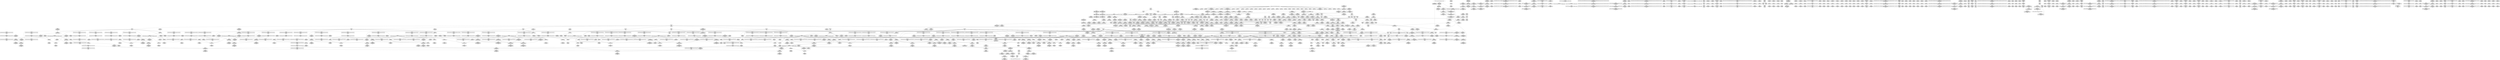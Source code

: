 digraph {
	CE0x3e8da00 [shape=record,shape=Mrecord,label="{CE0x3e8da00|rcu_read_lock:_tmp11|include/linux/rcupdate.h,882|*SummSink*}"]
	CE0x3e8b950 [shape=record,shape=Mrecord,label="{CE0x3e8b950|rcu_read_unlock:_tmp14|include/linux/rcupdate.h,933|*SummSink*}"]
	CE0x3f1b0e0 [shape=record,shape=Mrecord,label="{CE0x3f1b0e0|rcu_read_lock:_bb}"]
	CE0x3f21ee0 [shape=record,shape=Mrecord,label="{CE0x3f21ee0|rcu_lock_acquire:_tmp5|include/linux/rcupdate.h,418|*SummSink*}"]
	CE0x3e75ca0 [shape=record,shape=Mrecord,label="{CE0x3e75ca0|current_sid:_tobool1|security/selinux/hooks.c,218|*SummSource*}"]
	CE0x3e88010 [shape=record,shape=Mrecord,label="{CE0x3e88010|current_sid:_tmp7|security/selinux/hooks.c,218}"]
	CE0x3ef37e0 [shape=record,shape=Mrecord,label="{CE0x3ef37e0|i64*_getelementptr_inbounds_(_4_x_i64_,_4_x_i64_*___llvm_gcov_ctr135,_i64_0,_i64_0)|*Constant*|*SummSink*}"]
	CE0x3ee4250 [shape=record,shape=Mrecord,label="{CE0x3ee4250|rcu_lock_release:_map|Function::rcu_lock_release&Arg::map::}"]
	CE0x3ecfaf0 [shape=record,shape=Mrecord,label="{CE0x3ecfaf0|task_sid:_tmp8|security/selinux/hooks.c,208|*SummSource*}"]
	CE0x3efe730 [shape=record,shape=Mrecord,label="{CE0x3efe730|rcu_read_lock:_call|include/linux/rcupdate.h,882|*SummSource*}"]
	CE0x3ee1690 [shape=record,shape=Mrecord,label="{CE0x3ee1690|rcu_read_unlock:_tmp19|include/linux/rcupdate.h,933}"]
	CE0x3e67690 [shape=record,shape=Mrecord,label="{CE0x3e67690|i64_1|*Constant*}"]
	CE0x3ec1450 [shape=record,shape=Mrecord,label="{CE0x3ec1450|i64*_getelementptr_inbounds_(_4_x_i64_,_4_x_i64_*___llvm_gcov_ctr128,_i64_0,_i64_0)|*Constant*|*SummSink*}"]
	CE0x3ecd170 [shape=record,shape=Mrecord,label="{CE0x3ecd170|_call_void_rcu_read_unlock()_#10,_!dbg_!27748|security/selinux/hooks.c,209|*SummSource*}"]
	CE0x3f20ec0 [shape=record,shape=Mrecord,label="{CE0x3f20ec0|i32_0|*Constant*}"]
	CE0x3e6a0d0 [shape=record,shape=Mrecord,label="{CE0x3e6a0d0|_call_void_mcount()_#3|*SummSource*}"]
	CE0x3e696d0 [shape=record,shape=Mrecord,label="{CE0x3e696d0|current_has_perm:_tmp2|*SummSink*}"]
	CE0x3ec0fb0 [shape=record,shape=Mrecord,label="{CE0x3ec0fb0|task_sid:_tmp12|security/selinux/hooks.c,208}"]
	CE0x3ed5ec0 [shape=record,shape=Mrecord,label="{CE0x3ed5ec0|128:_i8*,_:_CRE_128,136_|*MultipleSource*|Function::cred_sid&Arg::cred::|*LoadInst*|security/selinux/hooks.c,208|security/selinux/hooks.c,196}"]
	CE0x3e6de00 [shape=record,shape=Mrecord,label="{CE0x3e6de00|i64*_getelementptr_inbounds_(_6_x_i64_,_6_x_i64_*___llvm_gcov_ctr139,_i64_0,_i64_0)|*Constant*|*SummSink*}"]
	CE0x3ec0630 [shape=record,shape=Mrecord,label="{CE0x3ec0630|task_sid:_tmp3}"]
	CE0x3e6a880 [shape=record,shape=Mrecord,label="{CE0x3e6a880|current_sid:_call|security/selinux/hooks.c,218}"]
	CE0x3ee8700 [shape=record,shape=Mrecord,label="{CE0x3ee8700|_call_void_asm_addl_$1,_%gs:$0_,_*m,ri,*m,_dirflag_,_fpsr_,_flags_(i32*___preempt_count,_i32_%val,_i32*___preempt_count)_#3,_!dbg_!27714,_!srcloc_!27717|./arch/x86/include/asm/preempt.h,72|*SummSink*}"]
	CE0x3e6fbb0 [shape=record,shape=Mrecord,label="{CE0x3e6fbb0|avc_has_perm:_entry}"]
	CE0x3f66ac0 [shape=record,shape=Mrecord,label="{CE0x3f66ac0|i64*_getelementptr_inbounds_(_4_x_i64_,_4_x_i64_*___llvm_gcov_ctr134,_i64_0,_i64_1)|*Constant*}"]
	CE0x3eb4a80 [shape=record,shape=Mrecord,label="{CE0x3eb4a80|i8_1|*Constant*|*SummSource*}"]
	CE0x3ea61e0 [shape=record,shape=Mrecord,label="{CE0x3ea61e0|current_sid:_cred|security/selinux/hooks.c,218|*SummSink*}"]
	CE0x3f135b0 [shape=record,shape=Mrecord,label="{CE0x3f135b0|_ret_void,_!dbg_!27719|./arch/x86/include/asm/preempt.h,73}"]
	CE0x3eacb40 [shape=record,shape=Mrecord,label="{CE0x3eacb40|i64*_getelementptr_inbounds_(_11_x_i64_,_11_x_i64_*___llvm_gcov_ctr125,_i64_0,_i64_8)|*Constant*|*SummSource*}"]
	CE0x3eed0d0 [shape=record,shape=Mrecord,label="{CE0x3eed0d0|i64_ptrtoint_(i8*_blockaddress(_rcu_lock_acquire,_%__here)_to_i64)|*Constant*|*SummSource*}"]
	CE0x3f50640 [shape=record,shape=Mrecord,label="{CE0x3f50640|i64*_getelementptr_inbounds_(_4_x_i64_,_4_x_i64_*___llvm_gcov_ctr134,_i64_0,_i64_3)|*Constant*}"]
	CE0x3f0a4f0 [shape=record,shape=Mrecord,label="{CE0x3f0a4f0|rcu_read_unlock:_land.lhs.true2|*SummSink*}"]
	CE0x3eafb40 [shape=record,shape=Mrecord,label="{CE0x3eafb40|current_sid:_tmp9|security/selinux/hooks.c,218|*SummSource*}"]
	CE0x3f06e80 [shape=record,shape=Mrecord,label="{CE0x3f06e80|rcu_read_lock:_tmp22|include/linux/rcupdate.h,884}"]
	CE0x3ec8ad0 [shape=record,shape=Mrecord,label="{CE0x3ec8ad0|task_sid:_tmp21|security/selinux/hooks.c,208|*SummSource*}"]
	CE0x3f04a30 [shape=record,shape=Mrecord,label="{CE0x3f04a30|rcu_read_lock:_tmp4|include/linux/rcupdate.h,882|*SummSink*}"]
	CE0x3f0a980 [shape=record,shape=Mrecord,label="{CE0x3f0a980|rcu_read_unlock:_tmp2|*SummSource*}"]
	CE0x3f268f0 [shape=record,shape=Mrecord,label="{CE0x3f268f0|void_(i32*,_i32,_i32*)*_asm_addl_$1,_%gs:$0_,_*m,ri,*m,_dirflag_,_fpsr_,_flags_|*SummSink*}"]
	CE0x3f0cad0 [shape=record,shape=Mrecord,label="{CE0x3f0cad0|_call_void_lockdep_rcu_suspicious(i8*_getelementptr_inbounds_(_25_x_i8_,_25_x_i8_*_.str45,_i32_0,_i32_0),_i32_934,_i8*_getelementptr_inbounds_(_44_x_i8_,_44_x_i8_*_.str47,_i32_0,_i32_0))_#10,_!dbg_!27726|include/linux/rcupdate.h,933}"]
	CE0x3eeda10 [shape=record,shape=Mrecord,label="{CE0x3eeda10|i64*_getelementptr_inbounds_(_4_x_i64_,_4_x_i64_*___llvm_gcov_ctr130,_i64_0,_i64_3)|*Constant*|*SummSink*}"]
	CE0x3ecfa80 [shape=record,shape=Mrecord,label="{CE0x3ecfa80|task_sid:_tmp8|security/selinux/hooks.c,208|*SummSink*}"]
	CE0x3ebf240 [shape=record,shape=Mrecord,label="{CE0x3ebf240|GLOBAL:_task_sid.__warned|Global_var:task_sid.__warned|*SummSource*}"]
	CE0x3f53310 [shape=record,shape=Mrecord,label="{CE0x3f53310|__preempt_count_add:_tmp4|./arch/x86/include/asm/preempt.h,72}"]
	CE0x3ee48c0 [shape=record,shape=Mrecord,label="{CE0x3ee48c0|_ret_void,_!dbg_!27717|include/linux/rcupdate.h,424|*SummSource*}"]
	CE0x3f658a0 [shape=record,shape=Mrecord,label="{CE0x3f658a0|i64*_getelementptr_inbounds_(_4_x_i64_,_4_x_i64_*___llvm_gcov_ctr133,_i64_0,_i64_3)|*Constant*|*SummSource*}"]
	CE0x3f22180 [shape=record,shape=Mrecord,label="{CE0x3f22180|rcu_read_lock:_tmp8|include/linux/rcupdate.h,882|*SummSource*}"]
	CE0x5c65a80 [shape=record,shape=Mrecord,label="{CE0x5c65a80|selinux_capget:_tmp6|security/selinux/hooks.c,1972}"]
	CE0x3ec1110 [shape=record,shape=Mrecord,label="{CE0x3ec1110|task_sid:_tmp12|security/selinux/hooks.c,208|*SummSource*}"]
	CE0x3f9dc40 [shape=record,shape=Mrecord,label="{CE0x3f9dc40|__preempt_count_sub:_tmp5|./arch/x86/include/asm/preempt.h,77|*SummSource*}"]
	CE0x3e6e380 [shape=record,shape=Mrecord,label="{CE0x3e6e380|task_sid:_do.end6|*SummSink*}"]
	CE0x3e7e550 [shape=record,shape=Mrecord,label="{CE0x3e7e550|selinux_capget:_effective|Function::selinux_capget&Arg::effective::|*SummSource*}"]
	CE0x3f1cc20 [shape=record,shape=Mrecord,label="{CE0x3f1cc20|_call_void_lockdep_rcu_suspicious(i8*_getelementptr_inbounds_(_25_x_i8_,_25_x_i8_*_.str45,_i32_0,_i32_0),_i32_883,_i8*_getelementptr_inbounds_(_42_x_i8_,_42_x_i8_*_.str46,_i32_0,_i32_0))_#10,_!dbg_!27728|include/linux/rcupdate.h,882|*SummSink*}"]
	CE0x3ecf710 [shape=record,shape=Mrecord,label="{CE0x3ecf710|cred_sid:_tmp2}"]
	CE0x3ee5e40 [shape=record,shape=Mrecord,label="{CE0x3ee5e40|__rcu_read_lock:_bb}"]
	CE0x3ec8f10 [shape=record,shape=Mrecord,label="{CE0x3ec8f10|task_sid:_tmp22|security/selinux/hooks.c,208}"]
	CE0x3e644d0 [shape=record,shape=Mrecord,label="{CE0x3e644d0|VOIDTB_TE:_CE_152,160_}"]
	CE0x3ec7820 [shape=record,shape=Mrecord,label="{CE0x3ec7820|i8*_getelementptr_inbounds_(_41_x_i8_,_41_x_i8_*_.str44,_i32_0,_i32_0)|*Constant*|*SummSink*}"]
	CE0x3f136c0 [shape=record,shape=Mrecord,label="{CE0x3f136c0|__preempt_count_add:_val|Function::__preempt_count_add&Arg::val::}"]
	CE0x3e69b60 [shape=record,shape=Mrecord,label="{CE0x3e69b60|_call_void_mcount()_#3}"]
	CE0x3e622b0 [shape=record,shape=Mrecord,label="{CE0x3e622b0|VOIDTB_TE:_CE_44,48_}"]
	CE0x3ecfbc0 [shape=record,shape=Mrecord,label="{CE0x3ecfbc0|GLOBAL:_task_sid.__warned|Global_var:task_sid.__warned}"]
	CE0x3e685d0 [shape=record,shape=Mrecord,label="{CE0x3e685d0|i16_2|*Constant*|*SummSource*}"]
	CE0x3f6fc80 [shape=record,shape=Mrecord,label="{CE0x3f6fc80|rcu_lock_release:_tmp4|include/linux/rcupdate.h,423}"]
	CE0x3ece360 [shape=record,shape=Mrecord,label="{CE0x3ece360|i64*_getelementptr_inbounds_(_2_x_i64_,_2_x_i64_*___llvm_gcov_ctr98,_i64_0,_i64_0)|*Constant*|*SummSink*}"]
	CE0x3f18950 [shape=record,shape=Mrecord,label="{CE0x3f18950|_call_void___preempt_count_add(i32_1)_#10,_!dbg_!27711|include/linux/rcupdate.h,239}"]
	CE0x3ee5290 [shape=record,shape=Mrecord,label="{CE0x3ee5290|__rcu_read_unlock:_entry}"]
	CE0x3eea930 [shape=record,shape=Mrecord,label="{CE0x3eea930|GLOBAL:___preempt_count_sub|*Constant*|*SummSink*}"]
	CE0x3e704f0 [shape=record,shape=Mrecord,label="{CE0x3e704f0|VOIDTB_TE:_CE_16,20_}"]
	CE0x3f1f8c0 [shape=record,shape=Mrecord,label="{CE0x3f1f8c0|rcu_read_lock:_tmp5|include/linux/rcupdate.h,882|*SummSource*}"]
	CE0x3f18c00 [shape=record,shape=Mrecord,label="{CE0x3f18c00|%struct.task_struct*_(%struct.task_struct**)*_asm_movq_%gs:$_1:P_,$0_,_r,im,_dirflag_,_fpsr_,_flags_|*SummSink*}"]
	CE0x3ed9a30 [shape=record,shape=Mrecord,label="{CE0x3ed9a30|rcu_read_unlock:_tmp4|include/linux/rcupdate.h,933|*SummSource*}"]
	CE0x3f66150 [shape=record,shape=Mrecord,label="{CE0x3f66150|rcu_lock_acquire:_tmp2|*SummSource*}"]
	CE0x3e96e10 [shape=record,shape=Mrecord,label="{CE0x3e96e10|i32_218|*Constant*|*SummSource*}"]
	CE0x3e87bf0 [shape=record,shape=Mrecord,label="{CE0x3e87bf0|current_sid:_tmp6|security/selinux/hooks.c,218}"]
	CE0x3f90230 [shape=record,shape=Mrecord,label="{CE0x3f90230|__preempt_count_add:_tmp4|./arch/x86/include/asm/preempt.h,72|*SummSource*}"]
	CE0x3f127d0 [shape=record,shape=Mrecord,label="{CE0x3f127d0|rcu_read_unlock:_land.lhs.true}"]
	CE0x3f1c1b0 [shape=record,shape=Mrecord,label="{CE0x3f1c1b0|i64*_getelementptr_inbounds_(_11_x_i64_,_11_x_i64_*___llvm_gcov_ctr127,_i64_0,_i64_8)|*Constant*|*SummSource*}"]
	CE0x3f0c170 [shape=record,shape=Mrecord,label="{CE0x3f0c170|__rcu_read_lock:_tmp6|include/linux/rcupdate.h,240}"]
	CE0x3ee1140 [shape=record,shape=Mrecord,label="{CE0x3ee1140|rcu_read_lock:_tmp8|include/linux/rcupdate.h,882}"]
	CE0x3f20730 [shape=record,shape=Mrecord,label="{CE0x3f20730|rcu_read_lock:_tmp6|include/linux/rcupdate.h,882|*SummSink*}"]
	CE0x3eac2d0 [shape=record,shape=Mrecord,label="{CE0x3eac2d0|current_sid:_tmp14|security/selinux/hooks.c,218|*SummSink*}"]
	CE0x3f68250 [shape=record,shape=Mrecord,label="{CE0x3f68250|rcu_lock_acquire:_tmp7|*SummSink*}"]
	CE0x3ea7890 [shape=record,shape=Mrecord,label="{CE0x3ea7890|current_sid:_tmp22|security/selinux/hooks.c,218|*SummSource*}"]
	CE0x3e61770 [shape=record,shape=Mrecord,label="{CE0x3e61770|selinux_capget:_entry|*SummSink*}"]
	CE0x3e68060 [shape=record,shape=Mrecord,label="{CE0x3e68060|avc_has_perm:_tsid|Function::avc_has_perm&Arg::tsid::}"]
	CE0x3e8f940 [shape=record,shape=Mrecord,label="{CE0x3e8f940|get_current:_tmp3|*SummSource*}"]
	CE0x3ee1700 [shape=record,shape=Mrecord,label="{CE0x3ee1700|rcu_read_unlock:_tmp19|include/linux/rcupdate.h,933|*SummSource*}"]
	CE0x3f1c080 [shape=record,shape=Mrecord,label="{CE0x3f1c080|i64*_getelementptr_inbounds_(_11_x_i64_,_11_x_i64_*___llvm_gcov_ctr127,_i64_0,_i64_8)|*Constant*}"]
	CE0x3eb1bf0 [shape=record,shape=Mrecord,label="{CE0x3eb1bf0|current_sid:_tobool|security/selinux/hooks.c,218|*SummSink*}"]
	CE0x3ec4170 [shape=record,shape=Mrecord,label="{CE0x3ec4170|task_sid:_tmp16|security/selinux/hooks.c,208}"]
	CE0x3e86dc0 [shape=record,shape=Mrecord,label="{CE0x3e86dc0|current_sid:_tmp13|security/selinux/hooks.c,218|*SummSink*}"]
	CE0x3f544b0 [shape=record,shape=Mrecord,label="{CE0x3f544b0|__preempt_count_sub:_tmp7|./arch/x86/include/asm/preempt.h,78|*SummSink*}"]
	CE0x3ee4f10 [shape=record,shape=Mrecord,label="{CE0x3ee4f10|GLOBAL:___rcu_read_unlock|*Constant*|*SummSource*}"]
	CE0x3ed9df0 [shape=record,shape=Mrecord,label="{CE0x3ed9df0|task_sid:_if.end|*SummSink*}"]
	CE0x3ee4750 [shape=record,shape=Mrecord,label="{CE0x3ee4750|_ret_void,_!dbg_!27717|include/linux/rcupdate.h,424}"]
	CE0x3e5c2e0 [shape=record,shape=Mrecord,label="{CE0x3e5c2e0|i64_1|*Constant*}"]
	CE0x3ed1290 [shape=record,shape=Mrecord,label="{CE0x3ed1290|task_sid:_tmp4|*LoadInst*|security/selinux/hooks.c,208|*SummSink*}"]
	CE0x3e6f470 [shape=record,shape=Mrecord,label="{CE0x3e6f470|i32_(i32,_i32,_i16,_i32,_%struct.common_audit_data*)*_bitcast_(i32_(i32,_i32,_i16,_i32,_%struct.common_audit_data.495*)*_avc_has_perm_to_i32_(i32,_i32,_i16,_i32,_%struct.common_audit_data*)*)|*Constant*}"]
	CE0x3f69210 [shape=record,shape=Mrecord,label="{CE0x3f69210|rcu_lock_release:_indirectgoto}"]
	CE0x3e74870 [shape=record,shape=Mrecord,label="{CE0x3e74870|selinux_capget:_effective|Function::selinux_capget&Arg::effective::|*SummSink*}"]
	CE0x3eab8c0 [shape=record,shape=Mrecord,label="{CE0x3eab8c0|task_sid:_tmp17|security/selinux/hooks.c,208}"]
	CE0x3f0fe80 [shape=record,shape=Mrecord,label="{CE0x3f0fe80|i64*_getelementptr_inbounds_(_11_x_i64_,_11_x_i64_*___llvm_gcov_ctr132,_i64_0,_i64_1)|*Constant*|*SummSource*}"]
	CE0x3ed1a60 [shape=record,shape=Mrecord,label="{CE0x3ed1a60|COLLAPSED:_GCMRE___llvm_gcov_ctr126_internal_global_13_x_i64_zeroinitializer:_elem_0:default:}"]
	CE0x3ed3bc0 [shape=record,shape=Mrecord,label="{CE0x3ed3bc0|task_sid:_tmp13|security/selinux/hooks.c,208}"]
	CE0x3f52e10 [shape=record,shape=Mrecord,label="{CE0x3f52e10|__preempt_count_add:_tmp6|./arch/x86/include/asm/preempt.h,73}"]
	CE0x3f4fc20 [shape=record,shape=Mrecord,label="{CE0x3f4fc20|__rcu_read_lock:_do.body}"]
	CE0x3f110f0 [shape=record,shape=Mrecord,label="{CE0x3f110f0|i64*_getelementptr_inbounds_(_4_x_i64_,_4_x_i64_*___llvm_gcov_ctr133,_i64_0,_i64_0)|*Constant*}"]
	CE0x3ea6110 [shape=record,shape=Mrecord,label="{CE0x3ea6110|current_sid:_cred|security/selinux/hooks.c,218|*SummSource*}"]
	CE0x3edfd40 [shape=record,shape=Mrecord,label="{CE0x3edfd40|i64*_getelementptr_inbounds_(_11_x_i64_,_11_x_i64_*___llvm_gcov_ctr132,_i64_0,_i64_9)|*Constant*}"]
	CE0x3e6cd80 [shape=record,shape=Mrecord,label="{CE0x3e6cd80|task_sid:_task|Function::task_sid&Arg::task::|*SummSink*}"]
	CE0x3e91ee0 [shape=record,shape=Mrecord,label="{CE0x3e91ee0|i8*_undef|*Constant*}"]
	CE0x3ee6030 [shape=record,shape=Mrecord,label="{CE0x3ee6030|__rcu_read_lock:_bb|*SummSink*}"]
	CE0x3ecedb0 [shape=record,shape=Mrecord,label="{CE0x3ecedb0|GLOBAL:_current_task|Global_var:current_task}"]
	CE0x3ebf1d0 [shape=record,shape=Mrecord,label="{CE0x3ebf1d0|task_sid:_tmp9|security/selinux/hooks.c,208|*SummSource*}"]
	CE0x3e6cc40 [shape=record,shape=Mrecord,label="{CE0x3e6cc40|task_sid:_task|Function::task_sid&Arg::task::}"]
	CE0x3f09df0 [shape=record,shape=Mrecord,label="{CE0x3f09df0|cred_sid:_tmp6|security/selinux/hooks.c,197|*SummSource*}"]
	CE0x3ec3dc0 [shape=record,shape=Mrecord,label="{CE0x3ec3dc0|task_sid:_tmp15|security/selinux/hooks.c,208|*SummSource*}"]
	CE0x3ed7550 [shape=record,shape=Mrecord,label="{CE0x3ed7550|_call_void_mcount()_#3|*SummSource*}"]
	CE0x3eb26b0 [shape=record,shape=Mrecord,label="{CE0x3eb26b0|current_sid:_tmp4|security/selinux/hooks.c,218|*SummSink*}"]
	CE0x3ec14f0 [shape=record,shape=Mrecord,label="{CE0x3ec14f0|i64*_getelementptr_inbounds_(_4_x_i64_,_4_x_i64_*___llvm_gcov_ctr128,_i64_0,_i64_0)|*Constant*}"]
	CE0x3eafa80 [shape=record,shape=Mrecord,label="{CE0x3eafa80|i64*_getelementptr_inbounds_(_13_x_i64_,_13_x_i64_*___llvm_gcov_ctr126,_i64_0,_i64_12)|*Constant*|*SummSource*}"]
	CE0x3f102b0 [shape=record,shape=Mrecord,label="{CE0x3f102b0|__rcu_read_lock:_tmp7|include/linux/rcupdate.h,240}"]
	CE0x3f6f6f0 [shape=record,shape=Mrecord,label="{CE0x3f6f6f0|i64*_getelementptr_inbounds_(_4_x_i64_,_4_x_i64_*___llvm_gcov_ctr133,_i64_0,_i64_2)|*Constant*|*SummSource*}"]
	CE0x3e81290 [shape=record,shape=Mrecord,label="{CE0x3e81290|current_has_perm:_entry}"]
	CE0x3eadf00 [shape=record,shape=Mrecord,label="{CE0x3eadf00|current_sid:_tmp|*SummSource*}"]
	CE0x3e77bd0 [shape=record,shape=Mrecord,label="{CE0x3e77bd0|current_sid:_land.lhs.true|*SummSource*}"]
	CE0x3e7fc00 [shape=record,shape=Mrecord,label="{CE0x3e7fc00|selinux_capget:_inheritable|Function::selinux_capget&Arg::inheritable::|*SummSink*}"]
	CE0x3e6ca90 [shape=record,shape=Mrecord,label="{CE0x3e6ca90|task_sid:_entry|*SummSink*}"]
	CE0x3ee7810 [shape=record,shape=Mrecord,label="{CE0x3ee7810|GLOBAL:___preempt_count|Global_var:__preempt_count|*SummSink*}"]
	CE0x3e6d920 [shape=record,shape=Mrecord,label="{CE0x3e6d920|current_has_perm:_call1|security/selinux/hooks.c,1543}"]
	CE0x3f083a0 [shape=record,shape=Mrecord,label="{CE0x3f083a0|rcu_read_unlock:_do.end|*SummSource*}"]
	CE0x3e70480 [shape=record,shape=Mrecord,label="{CE0x3e70480|VOIDTB_TE:_CE_24,28_}"]
	CE0x3f93980 [shape=record,shape=Mrecord,label="{CE0x3f93980|__preempt_count_add:_do.end}"]
	CE0x3ec95d0 [shape=record,shape=Mrecord,label="{CE0x3ec95d0|task_sid:_tmp24|security/selinux/hooks.c,208|*SummSource*}"]
	CE0x3eaba20 [shape=record,shape=Mrecord,label="{CE0x3eaba20|task_sid:_tmp17|security/selinux/hooks.c,208|*SummSource*}"]
	CE0x3e90c30 [shape=record,shape=Mrecord,label="{CE0x3e90c30|task_sid:_call7|security/selinux/hooks.c,208|*SummSink*}"]
	CE0x3f25bc0 [shape=record,shape=Mrecord,label="{CE0x3f25bc0|GLOBAL:_rcu_read_unlock.__warned|Global_var:rcu_read_unlock.__warned|*SummSource*}"]
	CE0x3ea8d90 [shape=record,shape=Mrecord,label="{CE0x3ea8d90|rcu_read_lock:_tmp1}"]
	CE0x3eb16a0 [shape=record,shape=Mrecord,label="{CE0x3eb16a0|current_sid:_do.end}"]
	CE0x3edf8b0 [shape=record,shape=Mrecord,label="{CE0x3edf8b0|i8*_getelementptr_inbounds_(_44_x_i8_,_44_x_i8_*_.str47,_i32_0,_i32_0)|*Constant*|*SummSource*}"]
	CE0x3f6a240 [shape=record,shape=Mrecord,label="{CE0x3f6a240|__rcu_read_lock:_tmp|*SummSink*}"]
	CE0x3e88ea0 [shape=record,shape=Mrecord,label="{CE0x3e88ea0|current_has_perm:_bb}"]
	CE0x3f020a0 [shape=record,shape=Mrecord,label="{CE0x3f020a0|__rcu_read_lock:_tmp5|include/linux/rcupdate.h,239}"]
	CE0x3eb2070 [shape=record,shape=Mrecord,label="{CE0x3eb2070|task_sid:_land.lhs.true|*SummSource*}"]
	CE0x3eb38f0 [shape=record,shape=Mrecord,label="{CE0x3eb38f0|__rcu_read_lock:_entry|*SummSink*}"]
	CE0x3ee1b40 [shape=record,shape=Mrecord,label="{CE0x3ee1b40|rcu_read_unlock:_tmp20|include/linux/rcupdate.h,933}"]
	CE0x3e6c6f0 [shape=record,shape=Mrecord,label="{CE0x3e6c6f0|i64_0|*Constant*|*SummSink*}"]
	CE0x3ea75a0 [shape=record,shape=Mrecord,label="{CE0x3ea75a0|COLLAPSED:_CMRE:_elem_0::|security/selinux/hooks.c,218}"]
	CE0x3e94c70 [shape=record,shape=Mrecord,label="{CE0x3e94c70|i64*_getelementptr_inbounds_(_11_x_i64_,_11_x_i64_*___llvm_gcov_ctr125,_i64_0,_i64_10)|*Constant*|*SummSink*}"]
	CE0x3e64080 [shape=record,shape=Mrecord,label="{CE0x3e64080|i64*_getelementptr_inbounds_(_6_x_i64_,_6_x_i64_*___llvm_gcov_ctr139,_i64_0,_i64_4)|*Constant*}"]
	CE0x3f17b60 [shape=record,shape=Mrecord,label="{CE0x3f17b60|rcu_read_unlock:_tmp13|include/linux/rcupdate.h,933|*SummSink*}"]
	CE0x3e81a70 [shape=record,shape=Mrecord,label="{CE0x3e81a70|selinux_capget:_tmp9|security/selinux/hooks.c,1974}"]
	CE0x3ee0740 [shape=record,shape=Mrecord,label="{CE0x3ee0740|task_sid:_tmp10|security/selinux/hooks.c,208}"]
	CE0x3f161b0 [shape=record,shape=Mrecord,label="{CE0x3f161b0|__preempt_count_add:_val|Function::__preempt_count_add&Arg::val::|*SummSink*}"]
	CE0x3ec4cc0 [shape=record,shape=Mrecord,label="{CE0x3ec4cc0|i64_6|*Constant*|*SummSink*}"]
	CE0x3f08940 [shape=record,shape=Mrecord,label="{CE0x3f08940|cred_sid:_tmp5|security/selinux/hooks.c,196|*SummSource*}"]
	CE0x3f19460 [shape=record,shape=Mrecord,label="{CE0x3f19460|rcu_read_lock:_land.lhs.true2}"]
	CE0x3ea9c30 [shape=record,shape=Mrecord,label="{CE0x3ea9c30|current_sid:_tmp24|security/selinux/hooks.c,220}"]
	CE0x3e85c30 [shape=record,shape=Mrecord,label="{CE0x3e85c30|current_has_perm:_bb|*SummSource*}"]
	CE0x3ed1e90 [shape=record,shape=Mrecord,label="{CE0x3ed1e90|i64*_getelementptr_inbounds_(_2_x_i64_,_2_x_i64_*___llvm_gcov_ctr131,_i64_0,_i64_1)|*Constant*|*SummSink*}"]
	CE0x3e7ba40 [shape=record,shape=Mrecord,label="{CE0x3e7ba40|current_has_perm:_call|security/selinux/hooks.c,1542|*SummSource*}"]
	CE0x3ed74e0 [shape=record,shape=Mrecord,label="{CE0x3ed74e0|_call_void_mcount()_#3}"]
	CE0x3f032f0 [shape=record,shape=Mrecord,label="{CE0x3f032f0|rcu_read_lock:_tmp10|include/linux/rcupdate.h,882}"]
	CE0x3e77f70 [shape=record,shape=Mrecord,label="{CE0x3e77f70|current_sid:_land.lhs.true2|*SummSource*}"]
	CE0x3f84ad0 [shape=record,shape=Mrecord,label="{CE0x3f84ad0|__preempt_count_sub:_bb|*SummSource*}"]
	CE0x3f92880 [shape=record,shape=Mrecord,label="{CE0x3f92880|_call_void_mcount()_#3|*SummSource*}"]
	CE0x3e78170 [shape=record,shape=Mrecord,label="{CE0x3e78170|current_sid:_if.end}"]
	CE0x3e73cf0 [shape=record,shape=Mrecord,label="{CE0x3e73cf0|GLOBAL:_current_task|Global_var:current_task|*SummSink*}"]
	CE0x3e6dd50 [shape=record,shape=Mrecord,label="{CE0x3e6dd50|i32_0|*Constant*|*SummSink*}"]
	CE0x3f6eb60 [shape=record,shape=Mrecord,label="{CE0x3f6eb60|rcu_lock_release:_tmp3|*SummSink*}"]
	CE0x3e828c0 [shape=record,shape=Mrecord,label="{CE0x3e828c0|i64*_getelementptr_inbounds_(_6_x_i64_,_6_x_i64_*___llvm_gcov_ctr139,_i64_0,_i64_0)|*Constant*|*SummSource*}"]
	CE0x3e7de20 [shape=record,shape=Mrecord,label="{CE0x3e7de20|selinux_capget:_tmp5|security/selinux/hooks.c,1971|*SummSink*}"]
	CE0x3f21a90 [shape=record,shape=Mrecord,label="{CE0x3f21a90|rcu_read_unlock:_tmp5|include/linux/rcupdate.h,933|*SummSink*}"]
	CE0x3f08b90 [shape=record,shape=Mrecord,label="{CE0x3f08b90|cred_sid:_sid|security/selinux/hooks.c,197}"]
	CE0x3ec1a20 [shape=record,shape=Mrecord,label="{CE0x3ec1a20|_call_void_mcount()_#3|*SummSource*}"]
	CE0x3ed9f60 [shape=record,shape=Mrecord,label="{CE0x3ed9f60|task_sid:_land.lhs.true2}"]
	CE0x3f1fce0 [shape=record,shape=Mrecord,label="{CE0x3f1fce0|cred_sid:_tmp4|*LoadInst*|security/selinux/hooks.c,196}"]
	CE0x3ed1420 [shape=record,shape=Mrecord,label="{CE0x3ed1420|task_sid:_call|security/selinux/hooks.c,208}"]
	CE0x3f6a2b0 [shape=record,shape=Mrecord,label="{CE0x3f6a2b0|i64*_getelementptr_inbounds_(_4_x_i64_,_4_x_i64_*___llvm_gcov_ctr128,_i64_0,_i64_1)|*Constant*|*SummSink*}"]
	CE0x3f18390 [shape=record,shape=Mrecord,label="{CE0x3f18390|rcu_lock_acquire:_tmp4|include/linux/rcupdate.h,418}"]
	CE0x3f08580 [shape=record,shape=Mrecord,label="{CE0x3f08580|rcu_read_unlock:_if.then}"]
	CE0x3edad70 [shape=record,shape=Mrecord,label="{CE0x3edad70|task_sid:_tmp8|security/selinux/hooks.c,208}"]
	CE0x3eaca80 [shape=record,shape=Mrecord,label="{CE0x3eaca80|i64*_getelementptr_inbounds_(_11_x_i64_,_11_x_i64_*___llvm_gcov_ctr125,_i64_0,_i64_8)|*Constant*}"]
	CE0x3eb3de0 [shape=record,shape=Mrecord,label="{CE0x3eb3de0|current_sid:_tmp15|security/selinux/hooks.c,218|*SummSource*}"]
	CE0x3ec2120 [shape=record,shape=Mrecord,label="{CE0x3ec2120|GLOBAL:_rcu_read_lock|*Constant*|*SummSink*}"]
	CE0x3ec9750 [shape=record,shape=Mrecord,label="{CE0x3ec9750|task_sid:_tmp23|security/selinux/hooks.c,208}"]
	CE0x3e87050 [shape=record,shape=Mrecord,label="{CE0x3e87050|i64*_getelementptr_inbounds_(_11_x_i64_,_11_x_i64_*___llvm_gcov_ctr125,_i64_0,_i64_8)|*Constant*|*SummSink*}"]
	CE0x3ec8970 [shape=record,shape=Mrecord,label="{CE0x3ec8970|task_sid:_tmp21|security/selinux/hooks.c,208}"]
	CE0x3ea8790 [shape=record,shape=Mrecord,label="{CE0x3ea8790|current_sid:_sid|security/selinux/hooks.c,220}"]
	CE0x3e73df0 [shape=record,shape=Mrecord,label="{CE0x3e73df0|rcu_read_lock:_land.lhs.true}"]
	CE0x3fa6cc0 [shape=record,shape=Mrecord,label="{CE0x3fa6cc0|__preempt_count_add:_tmp}"]
	CE0x3ef6050 [shape=record,shape=Mrecord,label="{CE0x3ef6050|_call_void_asm_addl_$1,_%gs:$0_,_*m,ri,*m,_dirflag_,_fpsr_,_flags_(i32*___preempt_count,_i32_%sub,_i32*___preempt_count)_#3,_!dbg_!27717,_!srcloc_!27718|./arch/x86/include/asm/preempt.h,77}"]
	CE0x3ecd0e0 [shape=record,shape=Mrecord,label="{CE0x3ecd0e0|_call_void_rcu_read_unlock()_#10,_!dbg_!27748|security/selinux/hooks.c,209}"]
	CE0x3ea8490 [shape=record,shape=Mrecord,label="{CE0x3ea8490|i32_1|*Constant*|*SummSource*}"]
	CE0x5c65af0 [shape=record,shape=Mrecord,label="{CE0x5c65af0|i64*_getelementptr_inbounds_(_6_x_i64_,_6_x_i64_*___llvm_gcov_ctr139,_i64_0,_i64_3)|*Constant*|*SummSink*}"]
	CE0x3eb2160 [shape=record,shape=Mrecord,label="{CE0x3eb2160|task_sid:_land.lhs.true|*SummSink*}"]
	CE0x3f1b800 [shape=record,shape=Mrecord,label="{CE0x3f1b800|rcu_read_lock:_tmp15|include/linux/rcupdate.h,882|*SummSink*}"]
	CE0x3e7ea40 [shape=record,shape=Mrecord,label="{CE0x3e7ea40|task_sid:_if.end}"]
	CE0x3ea67e0 [shape=record,shape=Mrecord,label="{CE0x3ea67e0|current_sid:_tmp21|security/selinux/hooks.c,218|*SummSink*}"]
	CE0x3e6bd10 [shape=record,shape=Mrecord,label="{CE0x3e6bd10|current_has_perm:_tmp3}"]
	CE0x3efecb0 [shape=record,shape=Mrecord,label="{CE0x3efecb0|i64*_getelementptr_inbounds_(_11_x_i64_,_11_x_i64_*___llvm_gcov_ctr127,_i64_0,_i64_0)|*Constant*|*SummSource*}"]
	CE0x3e81df0 [shape=record,shape=Mrecord,label="{CE0x3e81df0|selinux_capget:_retval.0}"]
	CE0x3e65790 [shape=record,shape=Mrecord,label="{CE0x3e65790|GLOBAL:_task_sid|*Constant*|*SummSource*}"]
	CE0x3e8c900 [shape=record,shape=Mrecord,label="{CE0x3e8c900|rcu_read_lock:_tmp14|include/linux/rcupdate.h,882}"]
	CE0x3e6d7f0 [shape=record,shape=Mrecord,label="{CE0x3e6d7f0|GLOBAL:_task_sid|*Constant*}"]
	CE0x3ec7c70 [shape=record,shape=Mrecord,label="{CE0x3ec7c70|i64*_getelementptr_inbounds_(_13_x_i64_,_13_x_i64_*___llvm_gcov_ctr126,_i64_0,_i64_9)|*Constant*|*SummSource*}"]
	CE0x3e69660 [shape=record,shape=Mrecord,label="{CE0x3e69660|current_has_perm:_tmp2|*SummSource*}"]
	CE0x3ee2810 [shape=record,shape=Mrecord,label="{CE0x3ee2810|rcu_read_unlock:_tmp21|include/linux/rcupdate.h,935|*SummSink*}"]
	CE0x3eb1960 [shape=record,shape=Mrecord,label="{CE0x3eb1960|get_current:_tmp1}"]
	CE0x3e943d0 [shape=record,shape=Mrecord,label="{CE0x3e943d0|current_sid:_tmp18|security/selinux/hooks.c,218|*SummSink*}"]
	CE0x3ece060 [shape=record,shape=Mrecord,label="{CE0x3ece060|get_current:_bb|*SummSource*}"]
	CE0x3e7c390 [shape=record,shape=Mrecord,label="{CE0x3e7c390|_ret_i32_%retval.0,_!dbg_!27728|security/selinux/avc.c,775}"]
	CE0x3f672b0 [shape=record,shape=Mrecord,label="{CE0x3f672b0|rcu_lock_release:_tmp2|*SummSource*}"]
	CE0x3ea5f20 [shape=record,shape=Mrecord,label="{CE0x3ea5f20|current_sid:_cred|security/selinux/hooks.c,218}"]
	CE0x3f28bb0 [shape=record,shape=Mrecord,label="{CE0x3f28bb0|__rcu_read_lock:_do.end|*SummSink*}"]
	CE0x3e90110 [shape=record,shape=Mrecord,label="{CE0x3e90110|task_sid:_tmp27|security/selinux/hooks.c,208}"]
	CE0x3e6ba00 [shape=record,shape=Mrecord,label="{CE0x3e6ba00|i64*_getelementptr_inbounds_(_11_x_i64_,_11_x_i64_*___llvm_gcov_ctr125,_i64_0,_i64_6)|*Constant*}"]
	CE0x3e66ae0 [shape=record,shape=Mrecord,label="{CE0x3e66ae0|i64*_getelementptr_inbounds_(_6_x_i64_,_6_x_i64_*___llvm_gcov_ctr139,_i64_0,_i64_5)|*Constant*|*SummSink*}"]
	CE0x3ead320 [shape=record,shape=Mrecord,label="{CE0x3ead320|current_sid:_if.then}"]
	CE0x51f7c80 [shape=record,shape=Mrecord,label="{CE0x51f7c80|current_has_perm:_tsk|Function::current_has_perm&Arg::tsk::|*SummSource*}"]
	CE0x3ec2de0 [shape=record,shape=Mrecord,label="{CE0x3ec2de0|rcu_read_lock:_if.then|*SummSink*}"]
	CE0x3f08c20 [shape=record,shape=Mrecord,label="{CE0x3f08c20|cred_sid:_sid|security/selinux/hooks.c,197|*SummSink*}"]
	CE0x3f0c3e0 [shape=record,shape=Mrecord,label="{CE0x3f0c3e0|rcu_read_unlock:_call|include/linux/rcupdate.h,933}"]
	CE0x3e66c70 [shape=record,shape=Mrecord,label="{CE0x3e66c70|selinux_capget:_tmp10|security/selinux/hooks.c,1975}"]
	CE0x3f24ee0 [shape=record,shape=Mrecord,label="{CE0x3f24ee0|_call_void_mcount()_#3}"]
	CE0x3e94ed0 [shape=record,shape=Mrecord,label="{CE0x3e94ed0|current_sid:_tmp20|security/selinux/hooks.c,218}"]
	CE0x3f692d0 [shape=record,shape=Mrecord,label="{CE0x3f692d0|rcu_lock_release:_indirectgoto|*SummSource*}"]
	CE0x3e859e0 [shape=record,shape=Mrecord,label="{CE0x3e859e0|selinux_capget:_tmp8|security/selinux/hooks.c,1974|*SummSource*}"]
	CE0x3e5bd20 [shape=record,shape=Mrecord,label="{CE0x3e5bd20|_call_void_mcount()_#3|*SummSink*}"]
	CE0x3f09f80 [shape=record,shape=Mrecord,label="{CE0x3f09f80|rcu_read_unlock:_do.end}"]
	CE0x3f92c00 [shape=record,shape=Mrecord,label="{CE0x3f92c00|__preempt_count_add:_tmp5|./arch/x86/include/asm/preempt.h,72}"]
	CE0x3e94680 [shape=record,shape=Mrecord,label="{CE0x3e94680|current_sid:_tmp19|security/selinux/hooks.c,218}"]
	CE0x3f0fe10 [shape=record,shape=Mrecord,label="{CE0x3f0fe10|i64*_getelementptr_inbounds_(_11_x_i64_,_11_x_i64_*___llvm_gcov_ctr132,_i64_0,_i64_1)|*Constant*}"]
	CE0x3eeb8c0 [shape=record,shape=Mrecord,label="{CE0x3eeb8c0|__rcu_read_unlock:_tmp7|include/linux/rcupdate.h,245}"]
	CE0x3f52970 [shape=record,shape=Mrecord,label="{CE0x3f52970|__preempt_count_sub:_tmp3|*SummSink*}"]
	CE0x3f03590 [shape=record,shape=Mrecord,label="{CE0x3f03590|rcu_read_lock:_do.body|*SummSource*}"]
	CE0x3e65720 [shape=record,shape=Mrecord,label="{CE0x3e65720|task_sid:_entry}"]
	CE0x3f64240 [shape=record,shape=Mrecord,label="{CE0x3f64240|_call_void_lock_release(%struct.lockdep_map*_%map,_i32_1,_i64_ptrtoint_(i8*_blockaddress(_rcu_lock_release,_%__here)_to_i64))_#10,_!dbg_!27716|include/linux/rcupdate.h,423|*SummSource*}"]
	CE0x3ec1c30 [shape=record,shape=Mrecord,label="{CE0x3ec1c30|rcu_read_lock:_land.lhs.true|*SummSource*}"]
	CE0x3e63c20 [shape=record,shape=Mrecord,label="{CE0x3e63c20|i64_1|*Constant*|*SummSource*}"]
	CE0x3e74010 [shape=record,shape=Mrecord,label="{CE0x3e74010|_ret_void,_!dbg_!27735|include/linux/rcupdate.h,884|*SummSource*}"]
	CE0x3eebee0 [shape=record,shape=Mrecord,label="{CE0x3eebee0|__preempt_count_add:_do.end|*SummSink*}"]
	CE0x3e80290 [shape=record,shape=Mrecord,label="{CE0x3e80290|current_sid:_tmp11|security/selinux/hooks.c,218}"]
	CE0x3e7b210 [shape=record,shape=Mrecord,label="{CE0x3e7b210|i64*_getelementptr_inbounds_(_2_x_i64_,_2_x_i64_*___llvm_gcov_ctr136,_i64_0,_i64_1)|*Constant*|*SummSink*}"]
	CE0x3f56020 [shape=record,shape=Mrecord,label="{CE0x3f56020|i64*_getelementptr_inbounds_(_4_x_i64_,_4_x_i64_*___llvm_gcov_ctr133,_i64_0,_i64_1)|*Constant*|*SummSink*}"]
	CE0x3e71e90 [shape=record,shape=Mrecord,label="{CE0x3e71e90|_call_void_mcount()_#3|*SummSource*}"]
	CE0x3e8bd30 [shape=record,shape=Mrecord,label="{CE0x3e8bd30|rcu_read_unlock:_tmp15|include/linux/rcupdate.h,933|*SummSource*}"]
	CE0x3e886c0 [shape=record,shape=Mrecord,label="{CE0x3e886c0|current_has_perm:_bb|*SummSink*}"]
	CE0x3e71180 [shape=record,shape=Mrecord,label="{CE0x3e71180|current_has_perm:_tmp1|*SummSink*}"]
	CE0x3e71df0 [shape=record,shape=Mrecord,label="{CE0x3e71df0|_call_void_mcount()_#3}"]
	CE0x3ec6f80 [shape=record,shape=Mrecord,label="{CE0x3ec6f80|i32_208|*Constant*|*SummSource*}"]
	CE0x3f69390 [shape=record,shape=Mrecord,label="{CE0x3f69390|rcu_lock_release:_indirectgoto|*SummSink*}"]
	CE0x3f64920 [shape=record,shape=Mrecord,label="{CE0x3f64920|GLOBAL:_lock_release|*Constant*|*SummSource*}"]
	CE0x3e829f0 [shape=record,shape=Mrecord,label="{CE0x3e829f0|VOIDTB_TE:_CE_4,8_}"]
	CE0x3f01260 [shape=record,shape=Mrecord,label="{CE0x3f01260|rcu_read_lock:_tmp4|include/linux/rcupdate.h,882}"]
	CE0x3f8e980 [shape=record,shape=Mrecord,label="{CE0x3f8e980|__rcu_read_unlock:_tmp1|*SummSink*}"]
	CE0x3f1ba40 [shape=record,shape=Mrecord,label="{CE0x3f1ba40|rcu_read_lock:_tmp16|include/linux/rcupdate.h,882}"]
	CE0x3ec4ef0 [shape=record,shape=Mrecord,label="{CE0x3ec4ef0|task_sid:_tmp14|security/selinux/hooks.c,208|*SummSource*}"]
	CE0x3f17960 [shape=record,shape=Mrecord,label="{CE0x3f17960|i32_2|*Constant*|*SummSink*}"]
	CE0x3ed1190 [shape=record,shape=Mrecord,label="{CE0x3ed1190|rcu_read_lock:_tmp2|*SummSink*}"]
	CE0x3e80a20 [shape=record,shape=Mrecord,label="{CE0x3e80a20|_call_void_lock_acquire(%struct.lockdep_map*_%map,_i32_0,_i32_0,_i32_2,_i32_0,_%struct.lockdep_map*_null,_i64_ptrtoint_(i8*_blockaddress(_rcu_lock_acquire,_%__here)_to_i64))_#10,_!dbg_!27716|include/linux/rcupdate.h,418|*SummSource*}"]
	CE0x3f93c20 [shape=record,shape=Mrecord,label="{CE0x3f93c20|__preempt_count_sub:_tmp6|./arch/x86/include/asm/preempt.h,78|*SummSource*}"]
	CE0x3e76a10 [shape=record,shape=Mrecord,label="{CE0x3e76a10|task_sid:_tmp18|security/selinux/hooks.c,208|*SummSource*}"]
	CE0x3eb0a50 [shape=record,shape=Mrecord,label="{CE0x3eb0a50|task_sid:_tmp}"]
	CE0x3f24380 [shape=record,shape=Mrecord,label="{CE0x3f24380|rcu_read_unlock:_if.end}"]
	CE0x3ea9da0 [shape=record,shape=Mrecord,label="{CE0x3ea9da0|current_sid:_tmp24|security/selinux/hooks.c,220|*SummSource*}"]
	CE0x3f034f0 [shape=record,shape=Mrecord,label="{CE0x3f034f0|rcu_read_lock:_do.body}"]
	CE0x3f68480 [shape=record,shape=Mrecord,label="{CE0x3f68480|i8*_undef|*Constant*}"]
	CE0x3ed6250 [shape=record,shape=Mrecord,label="{CE0x3ed6250|task_sid:_tmp10|security/selinux/hooks.c,208|*SummSource*}"]
	CE0x3ea8c20 [shape=record,shape=Mrecord,label="{CE0x3ea8c20|rcu_read_lock:_tmp|*SummSink*}"]
	CE0x3ee18f0 [shape=record,shape=Mrecord,label="{CE0x3ee18f0|rcu_read_unlock:_tmp19|include/linux/rcupdate.h,933|*SummSink*}"]
	CE0x3f6a010 [shape=record,shape=Mrecord,label="{CE0x3f6a010|__rcu_read_lock:_tmp4|include/linux/rcupdate.h,239}"]
	CE0x3f4e430 [shape=record,shape=Mrecord,label="{CE0x3f4e430|COLLAPSED:_GCMRE___llvm_gcov_ctr133_internal_global_4_x_i64_zeroinitializer:_elem_0:default:}"]
	CE0x3f92430 [shape=record,shape=Mrecord,label="{CE0x3f92430|__preempt_count_sub:_tmp1|*SummSource*}"]
	CE0x3e67df0 [shape=record,shape=Mrecord,label="{CE0x3e67df0|avc_has_perm:_ssid|Function::avc_has_perm&Arg::ssid::|*SummSource*}"]
	CE0x3ecc590 [shape=record,shape=Mrecord,label="{CE0x3ecc590|cred_sid:_entry|*SummSink*}"]
	CE0x3ec9f50 [shape=record,shape=Mrecord,label="{CE0x3ec9f50|__preempt_count_sub:_bb}"]
	CE0x3eee4b0 [shape=record,shape=Mrecord,label="{CE0x3eee4b0|rcu_lock_acquire:_tmp|*SummSource*}"]
	CE0x3f05a40 [shape=record,shape=Mrecord,label="{CE0x3f05a40|rcu_read_lock:_tmp19|include/linux/rcupdate.h,882}"]
	CE0x3f6fcf0 [shape=record,shape=Mrecord,label="{CE0x3f6fcf0|rcu_lock_release:_tmp4|include/linux/rcupdate.h,423|*SummSource*}"]
	CE0x3f68090 [shape=record,shape=Mrecord,label="{CE0x3f68090|rcu_lock_acquire:_tmp7}"]
	CE0x3f15690 [shape=record,shape=Mrecord,label="{CE0x3f15690|rcu_read_unlock:_tmp4|include/linux/rcupdate.h,933}"]
	CE0x3f0abd0 [shape=record,shape=Mrecord,label="{CE0x3f0abd0|rcu_lock_acquire:_bb}"]
	CE0x3ed8040 [shape=record,shape=Mrecord,label="{CE0x3ed8040|task_sid:_tmp5|security/selinux/hooks.c,208|*SummSource*}"]
	CE0x3edba40 [shape=record,shape=Mrecord,label="{CE0x3edba40|i32_22|*Constant*}"]
	CE0x3f1fee0 [shape=record,shape=Mrecord,label="{CE0x3f1fee0|cred_sid:_tmp4|*LoadInst*|security/selinux/hooks.c,196|*SummSource*}"]
	CE0x3ec3490 [shape=record,shape=Mrecord,label="{CE0x3ec3490|rcu_read_lock:_tmp1|*SummSink*}"]
	CE0x3ed7250 [shape=record,shape=Mrecord,label="{CE0x3ed7250|GLOBAL:_rcu_read_lock.__warned|Global_var:rcu_read_lock.__warned}"]
	CE0x3f8d240 [shape=record,shape=Mrecord,label="{CE0x3f8d240|__preempt_count_sub:_tmp2|*SummSource*}"]
	CE0x3eabe60 [shape=record,shape=Mrecord,label="{CE0x3eabe60|i64*_getelementptr_inbounds_(_13_x_i64_,_13_x_i64_*___llvm_gcov_ctr126,_i64_0,_i64_8)|*Constant*}"]
	CE0x3eccd60 [shape=record,shape=Mrecord,label="{CE0x3eccd60|_ret_i32_%tmp6,_!dbg_!27716|security/selinux/hooks.c,197|*SummSink*}"]
	CE0x3eceab0 [shape=record,shape=Mrecord,label="{CE0x3eceab0|task_sid:_tmp1|*SummSink*}"]
	CE0x3f10680 [shape=record,shape=Mrecord,label="{CE0x3f10680|rcu_read_unlock:_tmp9|include/linux/rcupdate.h,933|*SummSink*}"]
	CE0x3f23610 [shape=record,shape=Mrecord,label="{CE0x3f23610|rcu_lock_acquire:_tmp3}"]
	CE0x3f54940 [shape=record,shape=Mrecord,label="{CE0x3f54940|__preempt_count_add:_tmp2}"]
	CE0x3e7aa90 [shape=record,shape=Mrecord,label="{CE0x3e7aa90|GLOBAL:___llvm_gcov_ctr125|Global_var:__llvm_gcov_ctr125}"]
	CE0x3ee5600 [shape=record,shape=Mrecord,label="{CE0x3ee5600|__rcu_read_unlock:_entry|*SummSink*}"]
	CE0x3ef34a0 [shape=record,shape=Mrecord,label="{CE0x3ef34a0|__preempt_count_add:_tmp7|./arch/x86/include/asm/preempt.h,73|*SummSource*}"]
	CE0x3e6b480 [shape=record,shape=Mrecord,label="{CE0x3e6b480|current_sid:_tmp12|security/selinux/hooks.c,218}"]
	CE0x3e7afc0 [shape=record,shape=Mrecord,label="{CE0x3e7afc0|current_sid:_tmp5|security/selinux/hooks.c,218}"]
	CE0x3ef5ec0 [shape=record,shape=Mrecord,label="{CE0x3ef5ec0|__preempt_count_sub:_sub|./arch/x86/include/asm/preempt.h,77|*SummSink*}"]
	CE0x3e7e810 [shape=record,shape=Mrecord,label="{CE0x3e7e810|task_sid:_do.body5|*SummSource*}"]
	CE0x3e87d70 [shape=record,shape=Mrecord,label="{CE0x3e87d70|current_sid:_tmp6|security/selinux/hooks.c,218|*SummSource*}"]
	CE0x3e86680 [shape=record,shape=Mrecord,label="{CE0x3e86680|GLOBAL:_cap_capget|*Constant*|*SummSource*}"]
	CE0x3e664b0 [shape=record,shape=Mrecord,label="{CE0x3e664b0|selinux_capget:_call1|security/selinux/hooks.c,1974|*SummSource*}"]
	CE0x3f134a0 [shape=record,shape=Mrecord,label="{CE0x3f134a0|i32_1|*Constant*}"]
	CE0x3ec98f0 [shape=record,shape=Mrecord,label="{CE0x3ec98f0|task_sid:_tmp23|security/selinux/hooks.c,208|*SummSource*}"]
	CE0x3ebf740 [shape=record,shape=Mrecord,label="{CE0x3ebf740|i64*_getelementptr_inbounds_(_2_x_i64_,_2_x_i64_*___llvm_gcov_ctr98,_i64_0,_i64_0)|*Constant*|*SummSource*}"]
	CE0x3e5f150 [shape=record,shape=Mrecord,label="{CE0x3e5f150|current_has_perm:_perms|Function::current_has_perm&Arg::perms::}"]
	CE0x3ed8e30 [shape=record,shape=Mrecord,label="{CE0x3ed8e30|task_sid:_do.end}"]
	CE0x3e80060 [shape=record,shape=Mrecord,label="{CE0x3e80060|current_sid:_tmp10|security/selinux/hooks.c,218|*SummSink*}"]
	CE0x3e6a630 [shape=record,shape=Mrecord,label="{CE0x3e6a630|current_sid:_tmp2|*SummSource*}"]
	CE0x3e6d230 [shape=record,shape=Mrecord,label="{CE0x3e6d230|i64_0|*Constant*}"]
	CE0x3f107f0 [shape=record,shape=Mrecord,label="{CE0x3f107f0|rcu_read_unlock:_tmp10|include/linux/rcupdate.h,933|*SummSink*}"]
	CE0x3ec3940 [shape=record,shape=Mrecord,label="{CE0x3ec3940|task_sid:_tmp14|security/selinux/hooks.c,208|*SummSink*}"]
	CE0x3ec6d30 [shape=record,shape=Mrecord,label="{CE0x3ec6d30|i32_208|*Constant*}"]
	CE0x3f986f0 [shape=record,shape=Mrecord,label="{CE0x3f986f0|__preempt_count_add:_tmp1|*SummSink*}"]
	CE0x3edd2f0 [shape=record,shape=Mrecord,label="{CE0x3edd2f0|cred_sid:_tmp|*SummSource*}"]
	CE0x3f50990 [shape=record,shape=Mrecord,label="{CE0x3f50990|__rcu_read_unlock:_tmp3|*SummSource*}"]
	CE0x3e68980 [shape=record,shape=Mrecord,label="{CE0x3e68980|avc_has_perm:_tclass|Function::avc_has_perm&Arg::tclass::|*SummSink*}"]
	CE0x3f02f50 [shape=record,shape=Mrecord,label="{CE0x3f02f50|rcu_read_lock:_tmp9|include/linux/rcupdate.h,882|*SummSink*}"]
	CE0x3eccec0 [shape=record,shape=Mrecord,label="{CE0x3eccec0|GLOBAL:_rcu_read_unlock|*Constant*}"]
	CE0x3eeb6b0 [shape=record,shape=Mrecord,label="{CE0x3eeb6b0|rcu_lock_release:_bb}"]
	CE0x3e81ec0 [shape=record,shape=Mrecord,label="{CE0x3e81ec0|selinux_capget:_retval.0|*SummSource*}"]
	CE0x3ece6d0 [shape=record,shape=Mrecord,label="{CE0x3ece6d0|get_current:_tmp|*SummSource*}"]
	CE0x3f1b560 [shape=record,shape=Mrecord,label="{CE0x3f1b560|rcu_read_lock:_tmp15|include/linux/rcupdate.h,882}"]
	CE0x3f03780 [shape=record,shape=Mrecord,label="{CE0x3f03780|i64*_getelementptr_inbounds_(_11_x_i64_,_11_x_i64_*___llvm_gcov_ctr127,_i64_0,_i64_0)|*Constant*}"]
	CE0x3e8dee0 [shape=record,shape=Mrecord,label="{CE0x3e8dee0|rcu_read_lock:_tmp12|include/linux/rcupdate.h,882|*SummSink*}"]
	CE0x3e95070 [shape=record,shape=Mrecord,label="{CE0x3e95070|current_sid:_tmp20|security/selinux/hooks.c,218|*SummSource*}"]
	CE0x3ea9fb0 [shape=record,shape=Mrecord,label="{CE0x3ea9fb0|current_sid:_tmp24|security/selinux/hooks.c,220|*SummSink*}"]
	CE0x3f25d30 [shape=record,shape=Mrecord,label="{CE0x3f25d30|GLOBAL:_rcu_read_unlock.__warned|Global_var:rcu_read_unlock.__warned|*SummSink*}"]
	CE0x3e88840 [shape=record,shape=Mrecord,label="{CE0x3e88840|current_has_perm:_tmp2}"]
	"CONST[source:1(input),value:2(dynamic)][purpose:{object}]"
	CE0x3f11790 [shape=record,shape=Mrecord,label="{CE0x3f11790|COLLAPSED:_GCMRE___llvm_gcov_ctr132_internal_global_11_x_i64_zeroinitializer:_elem_0:default:}"]
	CE0x3f232c0 [shape=record,shape=Mrecord,label="{CE0x3f232c0|GLOBAL:___llvm_gcov_ctr127|Global_var:__llvm_gcov_ctr127|*SummSink*}"]
	CE0x3efc350 [shape=record,shape=Mrecord,label="{CE0x3efc350|i64*_getelementptr_inbounds_(_4_x_i64_,_4_x_i64_*___llvm_gcov_ctr129,_i64_0,_i64_1)|*Constant*|*SummSink*}"]
	CE0x3ed3620 [shape=record,shape=Mrecord,label="{CE0x3ed3620|GLOBAL:___llvm_gcov_ctr126|Global_var:__llvm_gcov_ctr126|*SummSource*}"]
	CE0x3ee36c0 [shape=record,shape=Mrecord,label="{CE0x3ee36c0|rcu_lock_release:_entry|*SummSource*}"]
	CE0x3f06b60 [shape=record,shape=Mrecord,label="{CE0x3f06b60|rcu_read_lock:_tmp22|include/linux/rcupdate.h,884|*SummSink*}"]
	CE0x3fa6e80 [shape=record,shape=Mrecord,label="{CE0x3fa6e80|__preempt_count_sub:_tmp1}"]
	CE0x3ed3b00 [shape=record,shape=Mrecord,label="{CE0x3ed3b00|_call_void___rcu_read_lock()_#10,_!dbg_!27710|include/linux/rcupdate.h,879}"]
	CE0x3ec20b0 [shape=record,shape=Mrecord,label="{CE0x3ec20b0|GLOBAL:_rcu_read_lock|*Constant*|*SummSource*}"]
	CE0x3eda640 [shape=record,shape=Mrecord,label="{CE0x3eda640|task_sid:_tmp9|security/selinux/hooks.c,208}"]
	CE0x3e95560 [shape=record,shape=Mrecord,label="{CE0x3e95560|current_sid:_tmp20|security/selinux/hooks.c,218|*SummSink*}"]
	CE0x3f549b0 [shape=record,shape=Mrecord,label="{CE0x3f549b0|__preempt_count_add:_tmp2|*SummSource*}"]
	CE0x3ec6830 [shape=record,shape=Mrecord,label="{CE0x3ec6830|task_sid:_if.then}"]
	CE0x3ec1ba0 [shape=record,shape=Mrecord,label="{CE0x3ec1ba0|GLOBAL:_rcu_read_lock|*Constant*}"]
	CE0x3f65a30 [shape=record,shape=Mrecord,label="{CE0x3f65a30|i64*_getelementptr_inbounds_(_4_x_i64_,_4_x_i64_*___llvm_gcov_ctr133,_i64_0,_i64_3)|*Constant*|*SummSink*}"]
	CE0x3e7bb30 [shape=record,shape=Mrecord,label="{CE0x3e7bb30|current_has_perm:_call|security/selinux/hooks.c,1542|*SummSink*}"]
	CE0x3e6ded0 [shape=record,shape=Mrecord,label="{CE0x3e6ded0|get_current:_tmp1|*SummSink*}"]
	CE0x3eb13d0 [shape=record,shape=Mrecord,label="{CE0x3eb13d0|current_sid:_if.end|*SummSource*}"]
	CE0x3f67240 [shape=record,shape=Mrecord,label="{CE0x3f67240|rcu_lock_release:_tmp2}"]
	CE0x3e73a50 [shape=record,shape=Mrecord,label="{CE0x3e73a50|GLOBAL:_current_task|Global_var:current_task|*SummSource*}"]
	CE0x3ea4050 [shape=record,shape=Mrecord,label="{CE0x3ea4050|__rcu_read_lock:_tmp1|*SummSink*}"]
	CE0x3ec3c60 [shape=record,shape=Mrecord,label="{CE0x3ec3c60|task_sid:_tmp15|security/selinux/hooks.c,208}"]
	CE0x3f62c20 [shape=record,shape=Mrecord,label="{CE0x3f62c20|__preempt_count_sub:_do.end|*SummSink*}"]
	CE0x3ecc040 [shape=record,shape=Mrecord,label="{CE0x3ecc040|GLOBAL:_cred_sid|*Constant*}"]
	CE0x3efe470 [shape=record,shape=Mrecord,label="{CE0x3efe470|_ret_void,_!dbg_!27717|include/linux/rcupdate.h,419}"]
	CE0x3e8b320 [shape=record,shape=Mrecord,label="{CE0x3e8b320|rcu_read_lock:_call3|include/linux/rcupdate.h,882|*SummSource*}"]
	CE0x3f1db60 [shape=record,shape=Mrecord,label="{CE0x3f1db60|i32_883|*Constant*}"]
	CE0x3f09a30 [shape=record,shape=Mrecord,label="{CE0x3f09a30|cred_sid:_tmp6|security/selinux/hooks.c,197}"]
	CE0x3f55ba0 [shape=record,shape=Mrecord,label="{CE0x3f55ba0|__preempt_count_add:_tmp5|./arch/x86/include/asm/preempt.h,72|*SummSource*}"]
	CE0x3e5d860 [shape=record,shape=Mrecord,label="{CE0x3e5d860|_ret_i32_%call2,_!dbg_!27718|security/selinux/hooks.c,1544|*SummSink*}"]
	CE0x3e68c80 [shape=record,shape=Mrecord,label="{CE0x3e68c80|avc_has_perm:_requested|Function::avc_has_perm&Arg::requested::}"]
	CE0x3e5b370 [shape=record,shape=Mrecord,label="{CE0x3e5b370|0:_i8,_:_GCMR_current_sid.__warned_internal_global_i8_0,_section_.data.unlikely_,_align_1:_elem_0:default:}"]
	CE0x3f24710 [shape=record,shape=Mrecord,label="{CE0x3f24710|rcu_lock_release:_tmp3|*SummSource*}"]
	CE0x3e72180 [shape=record,shape=Mrecord,label="{CE0x3e72180|selinux_capget:_tmp11|security/selinux/hooks.c,1975|*SummSource*}"]
	CE0x3e82fc0 [shape=record,shape=Mrecord,label="{CE0x3e82fc0|i64*_getelementptr_inbounds_(_6_x_i64_,_6_x_i64_*___llvm_gcov_ctr139,_i64_0,_i64_4)|*Constant*|*SummSource*}"]
	CE0x3f0fc20 [shape=record,shape=Mrecord,label="{CE0x3f0fc20|_call_void_asm_sideeffect_,_memory_,_dirflag_,_fpsr_,_flags_()_#3,_!dbg_!27714,_!srcloc_!27715|include/linux/rcupdate.h,239|*SummSource*}"]
	CE0x3e8b8e0 [shape=record,shape=Mrecord,label="{CE0x3e8b8e0|i64_7|*Constant*}"]
	CE0x3e70560 [shape=record,shape=Mrecord,label="{CE0x3e70560|VOIDTB_TE:_CE_20,24_}"]
	CE0x3f1d250 [shape=record,shape=Mrecord,label="{CE0x3f1d250|i8*_getelementptr_inbounds_(_25_x_i8_,_25_x_i8_*_.str45,_i32_0,_i32_0)|*Constant*}"]
	CE0x3eec520 [shape=record,shape=Mrecord,label="{CE0x3eec520|GLOBAL:_lock_acquire|*Constant*|*SummSink*}"]
	CE0x3e7b9a0 [shape=record,shape=Mrecord,label="{CE0x3e7b9a0|current_has_perm:_call|security/selinux/hooks.c,1542}"]
	CE0x3ee4310 [shape=record,shape=Mrecord,label="{CE0x3ee4310|rcu_lock_release:_map|Function::rcu_lock_release&Arg::map::|*SummSource*}"]
	CE0x3f52e80 [shape=record,shape=Mrecord,label="{CE0x3f52e80|__preempt_count_add:_tmp6|./arch/x86/include/asm/preempt.h,73|*SummSource*}"]
	CE0x3e85900 [shape=record,shape=Mrecord,label="{CE0x3e85900|selinux_capget:_tmp8|security/selinux/hooks.c,1974}"]
	CE0x3ecef20 [shape=record,shape=Mrecord,label="{CE0x3ecef20|%struct.task_struct*_(%struct.task_struct**)*_asm_movq_%gs:$_1:P_,$0_,_r,im,_dirflag_,_fpsr_,_flags_}"]
	CE0x3eedcc0 [shape=record,shape=Mrecord,label="{CE0x3eedcc0|rcu_lock_acquire:_tmp6|*SummSink*}"]
	CE0x3f21ca0 [shape=record,shape=Mrecord,label="{CE0x3f21ca0|rcu_lock_acquire:_tmp4|include/linux/rcupdate.h,418|*SummSink*}"]
	CE0x3ed6e00 [shape=record,shape=Mrecord,label="{CE0x3ed6e00|rcu_read_lock:_tmp7|include/linux/rcupdate.h,882|*SummSource*}"]
	CE0x3f22ea0 [shape=record,shape=Mrecord,label="{CE0x3f22ea0|cred_sid:_security|security/selinux/hooks.c,196|*SummSink*}"]
	CE0x3ecf2c0 [shape=record,shape=Mrecord,label="{CE0x3ecf2c0|task_sid:_tobool|security/selinux/hooks.c,208|*SummSource*}"]
	CE0x3f0a560 [shape=record,shape=Mrecord,label="{CE0x3f0a560|rcu_read_unlock:_land.lhs.true2}"]
	CE0x3e85ca0 [shape=record,shape=Mrecord,label="{CE0x3e85ca0|_ret_i32_%retval.0,_!dbg_!27725|security/selinux/hooks.c,1975}"]
	CE0x3e7ff30 [shape=record,shape=Mrecord,label="{CE0x3e7ff30|current_sid:_tmp10|security/selinux/hooks.c,218|*SummSource*}"]
	CE0x3e6f710 [shape=record,shape=Mrecord,label="{CE0x3e6f710|current_has_perm:_call2|security/selinux/hooks.c,1544|*SummSource*}"]
	CE0x3f6a320 [shape=record,shape=Mrecord,label="{CE0x3f6a320|i64_1|*Constant*}"]
	CE0x3f15250 [shape=record,shape=Mrecord,label="{CE0x3f15250|rcu_lock_acquire:_bb|*SummSource*}"]
	CE0x3f1ed00 [shape=record,shape=Mrecord,label="{CE0x3f1ed00|rcu_read_lock:_tmp18|include/linux/rcupdate.h,882}"]
	CE0x3eda150 [shape=record,shape=Mrecord,label="{CE0x3eda150|rcu_read_lock:_tmp3|*SummSource*}"]
	CE0x3e6e080 [shape=record,shape=Mrecord,label="{CE0x3e6e080|task_sid:_land.lhs.true2|*SummSink*}"]
	CE0x3ed2b80 [shape=record,shape=Mrecord,label="{CE0x3ed2b80|_ret_void,_!dbg_!27717|include/linux/rcupdate.h,419|*SummSink*}"]
	CE0x3e7ad70 [shape=record,shape=Mrecord,label="{CE0x3e7ad70|GLOBAL:___llvm_gcov_ctr125|Global_var:__llvm_gcov_ctr125|*SummSink*}"]
	CE0x3f14aa0 [shape=record,shape=Mrecord,label="{CE0x3f14aa0|__preempt_count_sub:_val|Function::__preempt_count_sub&Arg::val::|*SummSource*}"]
	CE0x3e5c230 [shape=record,shape=Mrecord,label="{CE0x3e5c230|_call_void_mcount()_#3|*SummSource*}"]
	CE0x3e8feb0 [shape=record,shape=Mrecord,label="{CE0x3e8feb0|i64*_getelementptr_inbounds_(_13_x_i64_,_13_x_i64_*___llvm_gcov_ctr126,_i64_0,_i64_12)|*Constant*|*SummSink*}"]
	CE0x3f91f70 [shape=record,shape=Mrecord,label="{CE0x3f91f70|__preempt_count_sub:_tmp|*SummSink*}"]
	CE0x3ebf3c0 [shape=record,shape=Mrecord,label="{CE0x3ebf3c0|_call_void_mcount()_#3}"]
	CE0x3f248b0 [shape=record,shape=Mrecord,label="{CE0x3f248b0|rcu_lock_release:_tmp3}"]
	CE0x3f25230 [shape=record,shape=Mrecord,label="{CE0x3f25230|rcu_read_unlock:_if.then|*SummSource*}"]
	CE0x3eb4f20 [shape=record,shape=Mrecord,label="{CE0x3eb4f20|_call_void_lockdep_rcu_suspicious(i8*_getelementptr_inbounds_(_25_x_i8_,_25_x_i8_*_.str3,_i32_0,_i32_0),_i32_218,_i8*_getelementptr_inbounds_(_45_x_i8_,_45_x_i8_*_.str12,_i32_0,_i32_0))_#10,_!dbg_!27727|security/selinux/hooks.c,218}"]
	CE0x3eb25d0 [shape=record,shape=Mrecord,label="{CE0x3eb25d0|current_sid:_tmp4|security/selinux/hooks.c,218|*SummSource*}"]
	CE0x3e66a70 [shape=record,shape=Mrecord,label="{CE0x3e66a70|i64*_getelementptr_inbounds_(_6_x_i64_,_6_x_i64_*___llvm_gcov_ctr139,_i64_0,_i64_5)|*Constant*|*SummSource*}"]
	CE0x3f68150 [shape=record,shape=Mrecord,label="{CE0x3f68150|rcu_lock_acquire:_tmp7|*SummSource*}"]
	CE0x3e94ce0 [shape=record,shape=Mrecord,label="{CE0x3e94ce0|current_sid:_tmp19|security/selinux/hooks.c,218|*SummSink*}"]
	CE0x3f16c00 [shape=record,shape=Mrecord,label="{CE0x3f16c00|rcu_lock_acquire:_tmp5|include/linux/rcupdate.h,418|*SummSource*}"]
	CE0x3f93f50 [shape=record,shape=Mrecord,label="{CE0x3f93f50|i64*_getelementptr_inbounds_(_4_x_i64_,_4_x_i64_*___llvm_gcov_ctr129,_i64_0,_i64_0)|*Constant*}"]
	CE0x3ec3190 [shape=record,shape=Mrecord,label="{CE0x3ec3190|i32_77|*Constant*|*SummSink*}"]
	CE0x3f56720 [shape=record,shape=Mrecord,label="{CE0x3f56720|_call_void_mcount()_#3|*SummSink*}"]
	CE0x3f51070 [shape=record,shape=Mrecord,label="{CE0x3f51070|void_(i32*,_i32,_i32*)*_asm_addl_$1,_%gs:$0_,_*m,ri,*m,_dirflag_,_fpsr_,_flags_}"]
	CE0x3f64e30 [shape=record,shape=Mrecord,label="{CE0x3f64e30|i32_1|*Constant*}"]
	CE0x3ee1cc0 [shape=record,shape=Mrecord,label="{CE0x3ee1cc0|rcu_read_unlock:_tmp20|include/linux/rcupdate.h,933|*SummSource*}"]
	CE0x3ee0630 [shape=record,shape=Mrecord,label="{CE0x3ee0630|task_sid:_tobool1|security/selinux/hooks.c,208|*SummSource*}"]
	CE0x3f64c20 [shape=record,shape=Mrecord,label="{CE0x3f64c20|GLOBAL:_lock_release|*Constant*|*SummSink*}"]
	CE0x3f07960 [shape=record,shape=Mrecord,label="{CE0x3f07960|i64*_getelementptr_inbounds_(_11_x_i64_,_11_x_i64_*___llvm_gcov_ctr127,_i64_0,_i64_9)|*Constant*}"]
	CE0x3f11410 [shape=record,shape=Mrecord,label="{CE0x3f11410|i64*_getelementptr_inbounds_(_4_x_i64_,_4_x_i64_*___llvm_gcov_ctr130,_i64_0,_i64_1)|*Constant*|*SummSink*}"]
	CE0x3e77020 [shape=record,shape=Mrecord,label="{CE0x3e77020|task_sid:_tmp19|security/selinux/hooks.c,208|*SummSource*}"]
	CE0x3eff730 [shape=record,shape=Mrecord,label="{CE0x3eff730|GLOBAL:_rcu_lock_acquire|*Constant*}"]
	CE0x3f16a90 [shape=record,shape=Mrecord,label="{CE0x3f16a90|rcu_lock_acquire:_tmp5|include/linux/rcupdate.h,418}"]
	CE0x3ed8d30 [shape=record,shape=Mrecord,label="{CE0x3ed8d30|task_sid:_if.then|*SummSink*}"]
	CE0x3f8ef00 [shape=record,shape=Mrecord,label="{CE0x3f8ef00|i64*_getelementptr_inbounds_(_4_x_i64_,_4_x_i64_*___llvm_gcov_ctr135,_i64_0,_i64_1)|*Constant*}"]
	CE0x3f10fe0 [shape=record,shape=Mrecord,label="{CE0x3f10fe0|rcu_lock_release:___here|*SummSink*}"]
	CE0x3e76190 [shape=record,shape=Mrecord,label="{CE0x3e76190|i64_5|*Constant*|*SummSource*}"]
	CE0x3e6d2a0 [shape=record,shape=Mrecord,label="{CE0x3e6d2a0|GLOBAL:_current_has_perm|*Constant*|*SummSink*}"]
	CE0x3f08a10 [shape=record,shape=Mrecord,label="{CE0x3f08a10|cred_sid:_tmp5|security/selinux/hooks.c,196|*SummSink*}"]
	CE0x3ec87b0 [shape=record,shape=Mrecord,label="{CE0x3ec87b0|task_sid:_tmp22|security/selinux/hooks.c,208|*SummSource*}"]
	CE0x3ecc1a0 [shape=record,shape=Mrecord,label="{CE0x3ecc1a0|GLOBAL:_cred_sid|*Constant*|*SummSource*}"]
	CE0x3f92d40 [shape=record,shape=Mrecord,label="{CE0x3f92d40|i64*_getelementptr_inbounds_(_4_x_i64_,_4_x_i64_*___llvm_gcov_ctr135,_i64_0,_i64_2)|*Constant*}"]
	CE0x3fa6e10 [shape=record,shape=Mrecord,label="{CE0x3fa6e10|i64_1|*Constant*}"]
	CE0x3e7e740 [shape=record,shape=Mrecord,label="{CE0x3e7e740|task_sid:_do.body5}"]
	CE0x3ead3f0 [shape=record,shape=Mrecord,label="{CE0x3ead3f0|current_sid:_if.then|*SummSource*}"]
	CE0x3f00680 [shape=record,shape=Mrecord,label="{CE0x3f00680|rcu_read_lock:_if.end}"]
	CE0x3ed8fc0 [shape=record,shape=Mrecord,label="{CE0x3ed8fc0|task_sid:_do.end|*SummSink*}"]
	CE0x3f069d0 [shape=record,shape=Mrecord,label="{CE0x3f069d0|i64*_getelementptr_inbounds_(_11_x_i64_,_11_x_i64_*___llvm_gcov_ctr127,_i64_0,_i64_10)|*Constant*|*SummSource*}"]
	CE0x3f05b20 [shape=record,shape=Mrecord,label="{CE0x3f05b20|rcu_read_lock:_tmp19|include/linux/rcupdate.h,882|*SummSink*}"]
	CE0x3f11fb0 [shape=record,shape=Mrecord,label="{CE0x3f11fb0|rcu_read_unlock:_call|include/linux/rcupdate.h,933|*SummSink*}"]
	CE0x3eebd40 [shape=record,shape=Mrecord,label="{CE0x3eebd40|__preempt_count_add:_bb}"]
	CE0x3ee3ab0 [shape=record,shape=Mrecord,label="{CE0x3ee3ab0|GLOBAL:_rcu_lock_release|*Constant*|*SummSink*}"]
	CE0x3f241f0 [shape=record,shape=Mrecord,label="{CE0x3f241f0|rcu_read_unlock:_bb|*SummSink*}"]
	CE0x3e78030 [shape=record,shape=Mrecord,label="{CE0x3e78030|current_sid:_land.lhs.true2|*SummSink*}"]
	CE0x3f67930 [shape=record,shape=Mrecord,label="{CE0x3f67930|_call_void_mcount()_#3|*SummSink*}"]
	CE0x3f0ad40 [shape=record,shape=Mrecord,label="{CE0x3f0ad40|__rcu_read_lock:_tmp7|include/linux/rcupdate.h,240|*SummSink*}"]
	CE0x3f93c90 [shape=record,shape=Mrecord,label="{CE0x3f93c90|__preempt_count_sub:_tmp6|./arch/x86/include/asm/preempt.h,78|*SummSink*}"]
	CE0x3e93c20 [shape=record,shape=Mrecord,label="{CE0x3e93c20|current_sid:_tmp17|security/selinux/hooks.c,218|*SummSink*}"]
	CE0x3f0fa40 [shape=record,shape=Mrecord,label="{CE0x3f0fa40|__preempt_count_add:_val|Function::__preempt_count_add&Arg::val::|*SummSource*}"]
	CE0x3f623e0 [shape=record,shape=Mrecord,label="{CE0x3f623e0|__preempt_count_sub:_do.body|*SummSink*}"]
	CE0x3ea7720 [shape=record,shape=Mrecord,label="{CE0x3ea7720|current_sid:_tmp22|security/selinux/hooks.c,218}"]
	CE0x3ec6070 [shape=record,shape=Mrecord,label="{CE0x3ec6070|rcu_read_lock:_entry|*SummSource*}"]
	CE0x3e65ae0 [shape=record,shape=Mrecord,label="{CE0x3e65ae0|i64_2|*Constant*}"]
	CE0x3e7cd30 [shape=record,shape=Mrecord,label="{CE0x3e7cd30|_ret_i32_%retval.0,_!dbg_!27728|security/selinux/avc.c,775|*SummSink*}"]
	CE0x3e73050 [shape=record,shape=Mrecord,label="{CE0x3e73050|task_sid:_entry|*SummSource*}"]
	CE0x3f06a80 [shape=record,shape=Mrecord,label="{CE0x3f06a80|i64*_getelementptr_inbounds_(_11_x_i64_,_11_x_i64_*___llvm_gcov_ctr127,_i64_0,_i64_10)|*Constant*|*SummSink*}"]
	CE0x3e81390 [shape=record,shape=Mrecord,label="{CE0x3e81390|i64*_getelementptr_inbounds_(_11_x_i64_,_11_x_i64_*___llvm_gcov_ctr125,_i64_0,_i64_1)|*Constant*}"]
	CE0x3e60f60 [shape=record,shape=Mrecord,label="{CE0x3e60f60|VOIDTB_TE:_CE_48,52_}"]
	CE0x3eada70 [shape=record,shape=Mrecord,label="{CE0x3eada70|task_sid:_real_cred|security/selinux/hooks.c,208|*SummSource*}"]
	CE0x3ea5850 [shape=record,shape=Mrecord,label="{CE0x3ea5850|_ret_%struct.task_struct*_%tmp4,_!dbg_!27714|./arch/x86/include/asm/current.h,14|*SummSource*}"]
	CE0x3e96fa0 [shape=record,shape=Mrecord,label="{CE0x3e96fa0|i32_218|*Constant*|*SummSink*}"]
	CE0x3e65b50 [shape=record,shape=Mrecord,label="{CE0x3e65b50|i64_2|*Constant*|*SummSource*}"]
	CE0x3f92540 [shape=record,shape=Mrecord,label="{CE0x3f92540|__preempt_count_add:_do.body|*SummSink*}"]
	CE0x3e748e0 [shape=record,shape=Mrecord,label="{CE0x3e748e0|selinux_capget:_inheritable|Function::selinux_capget&Arg::inheritable::|*SummSource*}"]
	CE0x3e8e350 [shape=record,shape=Mrecord,label="{CE0x3e8e350|i8*_getelementptr_inbounds_(_45_x_i8_,_45_x_i8_*_.str12,_i32_0,_i32_0)|*Constant*}"]
	CE0x3f04450 [shape=record,shape=Mrecord,label="{CE0x3f04450|rcu_lock_acquire:_map|Function::rcu_lock_acquire&Arg::map::}"]
	CE0x3f535c0 [shape=record,shape=Mrecord,label="{CE0x3f535c0|__preempt_count_add:_bb|*SummSource*}"]
	CE0x3ec9560 [shape=record,shape=Mrecord,label="{CE0x3ec9560|task_sid:_tmp22|security/selinux/hooks.c,208|*SummSink*}"]
	CE0x3ed34a0 [shape=record,shape=Mrecord,label="{CE0x3ed34a0|task_sid:_tmp5|security/selinux/hooks.c,208}"]
	CE0x3e6ac40 [shape=record,shape=Mrecord,label="{CE0x3e6ac40|i64*_getelementptr_inbounds_(_2_x_i64_,_2_x_i64_*___llvm_gcov_ctr136,_i64_0,_i64_0)|*Constant*|*SummSource*}"]
	CE0x3ed2bf0 [shape=record,shape=Mrecord,label="{CE0x3ed2bf0|rcu_lock_acquire:_entry|*SummSink*}"]
	CE0x3e631d0 [shape=record,shape=Mrecord,label="{CE0x3e631d0|selinux_capget:_call|security/selinux/hooks.c,1970|*SummSource*}"]
	CE0x3e6e170 [shape=record,shape=Mrecord,label="{CE0x3e6e170|task_sid:_do.end6}"]
	CE0x3f25620 [shape=record,shape=Mrecord,label="{CE0x3f25620|i64*_getelementptr_inbounds_(_4_x_i64_,_4_x_i64_*___llvm_gcov_ctr130,_i64_0,_i64_1)|*Constant*}"]
	CE0x3f18a30 [shape=record,shape=Mrecord,label="{CE0x3f18a30|%struct.task_struct*_(%struct.task_struct**)*_asm_movq_%gs:$_1:P_,$0_,_r,im,_dirflag_,_fpsr_,_flags_|*SummSource*}"]
	CE0x3e633e0 [shape=record,shape=Mrecord,label="{CE0x3e633e0|selinux_capget:_call|security/selinux/hooks.c,1970|*SummSink*}"]
	CE0x3e7f1b0 [shape=record,shape=Mrecord,label="{CE0x3e7f1b0|selinux_capget:_permitted|Function::selinux_capget&Arg::permitted::}"]
	CE0x5a234c0 [shape=record,shape=Mrecord,label="{CE0x5a234c0|VOIDTB_TE:_CE_8,16_}"]
	CE0x3f256c0 [shape=record,shape=Mrecord,label="{CE0x3f256c0|i64*_getelementptr_inbounds_(_4_x_i64_,_4_x_i64_*___llvm_gcov_ctr130,_i64_0,_i64_1)|*Constant*|*SummSource*}"]
	CE0x3e5c440 [shape=record,shape=Mrecord,label="{CE0x3e5c440|VOIDTB_TE:_CE_36,40_}"]
	CE0x3edf380 [shape=record,shape=Mrecord,label="{CE0x3edf380|i32_934|*Constant*|*SummSink*}"]
	CE0x3e62d00 [shape=record,shape=Mrecord,label="{CE0x3e62d00|selinux_capget:_tobool|security/selinux/hooks.c,1971}"]
	CE0x3e80b50 [shape=record,shape=Mrecord,label="{CE0x3e80b50|_call_void_lock_acquire(%struct.lockdep_map*_%map,_i32_0,_i32_0,_i32_2,_i32_0,_%struct.lockdep_map*_null,_i64_ptrtoint_(i8*_blockaddress(_rcu_lock_acquire,_%__here)_to_i64))_#10,_!dbg_!27716|include/linux/rcupdate.h,418|*SummSink*}"]
	CE0x3f22500 [shape=record,shape=Mrecord,label="{CE0x3f22500|i64_5|*Constant*}"]
	CE0x3f08760 [shape=record,shape=Mrecord,label="{CE0x3f08760|cred_sid:_tmp5|security/selinux/hooks.c,196}"]
	CE0x3f24530 [shape=record,shape=Mrecord,label="{CE0x3f24530|rcu_read_unlock:_if.end|*SummSink*}"]
	CE0x3ebf430 [shape=record,shape=Mrecord,label="{CE0x3ebf430|_call_void_mcount()_#3|*SummSource*}"]
	CE0x3eb4900 [shape=record,shape=Mrecord,label="{CE0x3eb4900|i8_1|*Constant*}"]
	CE0x3f1d7f0 [shape=record,shape=Mrecord,label="{CE0x3f1d7f0|i8*_getelementptr_inbounds_(_25_x_i8_,_25_x_i8_*_.str45,_i32_0,_i32_0)|*Constant*|*SummSink*}"]
	CE0x3f4e8b0 [shape=record,shape=Mrecord,label="{CE0x3f4e8b0|rcu_lock_release:___here}"]
	CE0x3f563a0 [shape=record,shape=Mrecord,label="{CE0x3f563a0|rcu_lock_acquire:_indirectgoto|*SummSource*}"]
	CE0x3f09f10 [shape=record,shape=Mrecord,label="{CE0x3f09f10|i64*_getelementptr_inbounds_(_11_x_i64_,_11_x_i64_*___llvm_gcov_ctr132,_i64_0,_i64_0)|*Constant*}"]
	CE0x3efff90 [shape=record,shape=Mrecord,label="{CE0x3efff90|rcu_read_unlock:_tmp9|include/linux/rcupdate.h,933}"]
	CE0x3f627d0 [shape=record,shape=Mrecord,label="{CE0x3f627d0|i64*_getelementptr_inbounds_(_4_x_i64_,_4_x_i64_*___llvm_gcov_ctr135,_i64_0,_i64_0)|*Constant*}"]
	CE0x3e82670 [shape=record,shape=Mrecord,label="{CE0x3e82670|current_has_perm:_call1|security/selinux/hooks.c,1543|*SummSink*}"]
	CE0x3f67550 [shape=record,shape=Mrecord,label="{CE0x3f67550|rcu_lock_acquire:___here}"]
	CE0x3eee3d0 [shape=record,shape=Mrecord,label="{CE0x3eee3d0|rcu_lock_acquire:_tmp}"]
	CE0x3f25430 [shape=record,shape=Mrecord,label="{CE0x3f25430|rcu_read_unlock:_bb}"]
	CE0x3e7ac40 [shape=record,shape=Mrecord,label="{CE0x3e7ac40|GLOBAL:___llvm_gcov_ctr125|Global_var:__llvm_gcov_ctr125|*SummSource*}"]
	CE0x3ecf780 [shape=record,shape=Mrecord,label="{CE0x3ecf780|cred_sid:_tmp2|*SummSource*}"]
	CE0x3e76a80 [shape=record,shape=Mrecord,label="{CE0x3e76a80|task_sid:_tmp18|security/selinux/hooks.c,208|*SummSink*}"]
	CE0x3e6ed20 [shape=record,shape=Mrecord,label="{CE0x3e6ed20|selinux_capget:_target|Function::selinux_capget&Arg::target::}"]
	CE0x3e7c870 [shape=record,shape=Mrecord,label="{CE0x3e7c870|avc_has_perm:_auditdata|Function::avc_has_perm&Arg::auditdata::}"]
	CE0x3e91110 [shape=record,shape=Mrecord,label="{CE0x3e91110|i64_4|*Constant*|*SummSink*}"]
	CE0x3f52ef0 [shape=record,shape=Mrecord,label="{CE0x3f52ef0|__preempt_count_add:_tmp6|./arch/x86/include/asm/preempt.h,73|*SummSink*}"]
	CE0x3e764a0 [shape=record,shape=Mrecord,label="{CE0x3e764a0|get_current:_tmp2}"]
	CE0x3ed10b0 [shape=record,shape=Mrecord,label="{CE0x3ed10b0|rcu_read_lock:_tmp2}"]
	CE0x3ee33b0 [shape=record,shape=Mrecord,label="{CE0x3ee33b0|GLOBAL:_rcu_lock_release|*Constant*}"]
	CE0x3ec04a0 [shape=record,shape=Mrecord,label="{CE0x3ec04a0|_call_void_rcu_read_lock()_#10,_!dbg_!27712|security/selinux/hooks.c,207}"]
	CE0x3e6ef30 [shape=record,shape=Mrecord,label="{CE0x3e6ef30|current_has_perm:_tsk|Function::current_has_perm&Arg::tsk::}"]
	CE0x3ec5780 [shape=record,shape=Mrecord,label="{CE0x3ec5780|_call_void_rcu_read_lock()_#10,_!dbg_!27712|security/selinux/hooks.c,207|*SummSource*}"]
	CE0x3f146e0 [shape=record,shape=Mrecord,label="{CE0x3f146e0|__preempt_count_sub:_entry|*SummSink*}"]
	CE0x3e7e4b0 [shape=record,shape=Mrecord,label="{CE0x3e7e4b0|selinux_capget:_effective|Function::selinux_capget&Arg::effective::}"]
	CE0x3f14880 [shape=record,shape=Mrecord,label="{CE0x3f14880|_ret_void,_!dbg_!27720|./arch/x86/include/asm/preempt.h,78}"]
	CE0x3f660e0 [shape=record,shape=Mrecord,label="{CE0x3f660e0|rcu_lock_acquire:_tmp2}"]
	CE0x3e635f0 [shape=record,shape=Mrecord,label="{CE0x3e635f0|COLLAPSED:_GCMRE___llvm_gcov_ctr139_internal_global_6_x_i64_zeroinitializer:_elem_0:default:}"]
	CE0x3eb18f0 [shape=record,shape=Mrecord,label="{CE0x3eb18f0|i64_1|*Constant*}"]
	CE0x3eb2fb0 [shape=record,shape=Mrecord,label="{CE0x3eb2fb0|current_sid:_tobool|security/selinux/hooks.c,218|*SummSource*}"]
	CE0x3e7e920 [shape=record,shape=Mrecord,label="{CE0x3e7e920|task_sid:_do.body5|*SummSink*}"]
	CE0x3f1a750 [shape=record,shape=Mrecord,label="{CE0x3f1a750|COLLAPSED:_GCMRE___llvm_gcov_ctr127_internal_global_11_x_i64_zeroinitializer:_elem_0:default:}"]
	CE0x3ef38c0 [shape=record,shape=Mrecord,label="{CE0x3ef38c0|__preempt_count_sub:_do.body|*SummSource*}"]
	CE0x3ec7240 [shape=record,shape=Mrecord,label="{CE0x3ec7240|i32_208|*Constant*|*SummSink*}"]
	CE0x3ea8310 [shape=record,shape=Mrecord,label="{CE0x3ea8310|i32_1|*Constant*}"]
	CE0x3e769a0 [shape=record,shape=Mrecord,label="{CE0x3e769a0|task_sid:_tmp18|security/selinux/hooks.c,208}"]
	CE0x3f24af0 [shape=record,shape=Mrecord,label="{CE0x3f24af0|rcu_read_unlock:_tmp7|include/linux/rcupdate.h,933|*SummSink*}"]
	CE0x3e6fe30 [shape=record,shape=Mrecord,label="{CE0x3e6fe30|avc_has_perm:_entry|*SummSink*}"]
	CE0x3ede5b0 [shape=record,shape=Mrecord,label="{CE0x3ede5b0|_call_void_lockdep_rcu_suspicious(i8*_getelementptr_inbounds_(_25_x_i8_,_25_x_i8_*_.str45,_i32_0,_i32_0),_i32_934,_i8*_getelementptr_inbounds_(_44_x_i8_,_44_x_i8_*_.str47,_i32_0,_i32_0))_#10,_!dbg_!27726|include/linux/rcupdate.h,933|*SummSource*}"]
	CE0x3e8f060 [shape=record,shape=Mrecord,label="{CE0x3e8f060|current_sid:_sid|security/selinux/hooks.c,220|*SummSource*}"]
	CE0x3e60930 [shape=record,shape=Mrecord,label="{CE0x3e60930|selinux_capget:_return}"]
	CE0x3edb2b0 [shape=record,shape=Mrecord,label="{CE0x3edb2b0|i64*_getelementptr_inbounds_(_2_x_i64_,_2_x_i64_*___llvm_gcov_ctr131,_i64_0,_i64_0)|*Constant*|*SummSource*}"]
	CE0x3eb0390 [shape=record,shape=Mrecord,label="{CE0x3eb0390|i64*_getelementptr_inbounds_(_11_x_i64_,_11_x_i64_*___llvm_gcov_ctr125,_i64_0,_i64_0)|*Constant*|*SummSink*}"]
	CE0x3f25f00 [shape=record,shape=Mrecord,label="{CE0x3f25f00|_call_void___preempt_count_add(i32_1)_#10,_!dbg_!27711|include/linux/rcupdate.h,239|*SummSource*}"]
	CE0x3f6eea0 [shape=record,shape=Mrecord,label="{CE0x3f6eea0|_call_void_mcount()_#3|*SummSource*}"]
	CE0x3f05fa0 [shape=record,shape=Mrecord,label="{CE0x3f05fa0|rcu_read_lock:_tmp20|include/linux/rcupdate.h,882|*SummSource*}"]
	CE0x3e9f800 [shape=record,shape=Mrecord,label="{CE0x3e9f800|selinux_capget:_tmp7|security/selinux/hooks.c,1972}"]
	CE0x3f02540 [shape=record,shape=Mrecord,label="{CE0x3f02540|i64*_getelementptr_inbounds_(_4_x_i64_,_4_x_i64_*___llvm_gcov_ctr128,_i64_0,_i64_3)|*Constant*}"]
	CE0x3e62fc0 [shape=record,shape=Mrecord,label="{CE0x3e62fc0|VOIDTB_TE:_CE_0,4_}"]
	CE0x3eb0ac0 [shape=record,shape=Mrecord,label="{CE0x3eb0ac0|task_sid:_tmp|*SummSource*}"]
	CE0x3f18400 [shape=record,shape=Mrecord,label="{CE0x3f18400|rcu_lock_acquire:_tmp4|include/linux/rcupdate.h,418|*SummSource*}"]
	CE0x3f63d40 [shape=record,shape=Mrecord,label="{CE0x3f63d40|__preempt_count_sub:_tmp5|./arch/x86/include/asm/preempt.h,77|*SummSink*}"]
	CE0x3e7c120 [shape=record,shape=Mrecord,label="{CE0x3e7c120|avc_has_perm:_requested|Function::avc_has_perm&Arg::requested::|*SummSource*}"]
	CE0x3e914b0 [shape=record,shape=Mrecord,label="{CE0x3e914b0|task_sid:_tmp24|security/selinux/hooks.c,208}"]
	CE0x3f53740 [shape=record,shape=Mrecord,label="{CE0x3f53740|__preempt_count_add:_do.body}"]
	CE0x3eabfc0 [shape=record,shape=Mrecord,label="{CE0x3eabfc0|i64*_getelementptr_inbounds_(_13_x_i64_,_13_x_i64_*___llvm_gcov_ctr126,_i64_0,_i64_8)|*Constant*|*SummSource*}"]
	CE0x3f24420 [shape=record,shape=Mrecord,label="{CE0x3f24420|rcu_read_unlock:_if.end|*SummSource*}"]
	CE0x3e8d320 [shape=record,shape=Mrecord,label="{CE0x3e8d320|rcu_read_lock:_tmp10|include/linux/rcupdate.h,882|*SummSource*}"]
	CE0x3e66ce0 [shape=record,shape=Mrecord,label="{CE0x3e66ce0|selinux_capget:_tmp10|security/selinux/hooks.c,1975|*SummSink*}"]
	CE0x3ecda60 [shape=record,shape=Mrecord,label="{CE0x3ecda60|_ret_void,_!dbg_!27735|include/linux/rcupdate.h,938|*SummSink*}"]
	CE0x3f6a390 [shape=record,shape=Mrecord,label="{CE0x3f6a390|__rcu_read_lock:_tmp1}"]
	CE0x3f50a90 [shape=record,shape=Mrecord,label="{CE0x3f50a90|__rcu_read_unlock:_tmp3|*SummSink*}"]
	CE0x3f17ed0 [shape=record,shape=Mrecord,label="{CE0x3f17ed0|rcu_read_unlock:_tmp14|include/linux/rcupdate.h,933}"]
	CE0x3eb44e0 [shape=record,shape=Mrecord,label="{CE0x3eb44e0|current_sid:_tmp16|security/selinux/hooks.c,218|*SummSource*}"]
	CE0x3f22700 [shape=record,shape=Mrecord,label="{CE0x3f22700|rcu_read_lock:_tobool1|include/linux/rcupdate.h,882|*SummSource*}"]
	CE0x3ee27a0 [shape=record,shape=Mrecord,label="{CE0x3ee27a0|rcu_read_unlock:_tmp21|include/linux/rcupdate.h,935|*SummSource*}"]
	CE0x3eb2c30 [shape=record,shape=Mrecord,label="{CE0x3eb2c30|i32_0|*Constant*}"]
	CE0x3e69740 [shape=record,shape=Mrecord,label="{CE0x3e69740|GLOBAL:_current_sid|*Constant*}"]
	CE0x3f195e0 [shape=record,shape=Mrecord,label="{CE0x3f195e0|rcu_read_lock:_land.lhs.true2|*SummSink*}"]
	CE0x3e87ea0 [shape=record,shape=Mrecord,label="{CE0x3e87ea0|current_sid:_tmp6|security/selinux/hooks.c,218|*SummSink*}"]
	CE0x3e684a0 [shape=record,shape=Mrecord,label="{CE0x3e684a0|i16_2|*Constant*}"]
	CE0x3ecf330 [shape=record,shape=Mrecord,label="{CE0x3ecf330|task_sid:_tmp4|*LoadInst*|security/selinux/hooks.c,208}"]
	CE0x3edc0a0 [shape=record,shape=Mrecord,label="{CE0x3edc0a0|task_sid:_tmp6|security/selinux/hooks.c,208|*SummSink*}"]
	CE0x3f0a5f0 [shape=record,shape=Mrecord,label="{CE0x3f0a5f0|rcu_read_unlock:_land.lhs.true2|*SummSource*}"]
	CE0x3f0d110 [shape=record,shape=Mrecord,label="{CE0x3f0d110|i64*_getelementptr_inbounds_(_11_x_i64_,_11_x_i64_*___llvm_gcov_ctr132,_i64_0,_i64_8)|*Constant*|*SummSource*}"]
	CE0x3f56f00 [shape=record,shape=Mrecord,label="{CE0x3f56f00|_call_void_asm_addl_$1,_%gs:$0_,_*m,ri,*m,_dirflag_,_fpsr_,_flags_(i32*___preempt_count,_i32_%val,_i32*___preempt_count)_#3,_!dbg_!27714,_!srcloc_!27717|./arch/x86/include/asm/preempt.h,72|*SummSource*}"]
	CE0x3f18000 [shape=record,shape=Mrecord,label="{CE0x3f18000|rcu_read_unlock:_tmp14|include/linux/rcupdate.h,933|*SummSource*}"]
	CE0x3f0db80 [shape=record,shape=Mrecord,label="{CE0x3f0db80|rcu_read_unlock:_tmp11|include/linux/rcupdate.h,933}"]
	CE0x3f0cc00 [shape=record,shape=Mrecord,label="{CE0x3f0cc00|rcu_read_unlock:_tmp16|include/linux/rcupdate.h,933|*SummSource*}"]
	CE0x3f19360 [shape=record,shape=Mrecord,label="{CE0x3f19360|_call_void_mcount()_#3}"]
	CE0x3e85970 [shape=record,shape=Mrecord,label="{CE0x3e85970|selinux_capget:_call1|security/selinux/hooks.c,1974}"]
	CE0x3ee2b30 [shape=record,shape=Mrecord,label="{CE0x3ee2b30|_call_void_rcu_lock_release(%struct.lockdep_map*_rcu_lock_map)_#10,_!dbg_!27733|include/linux/rcupdate.h,935}"]
	CE0x3ed0b20 [shape=record,shape=Mrecord,label="{CE0x3ed0b20|task_sid:_tmp1}"]
	CE0x3eab230 [shape=record,shape=Mrecord,label="{CE0x3eab230|_call_void_mcount()_#3|*SummSink*}"]
	CE0x3eb0df0 [shape=record,shape=Mrecord,label="{CE0x3eb0df0|i64_3|*Constant*}"]
	CE0x3e6b770 [shape=record,shape=Mrecord,label="{CE0x3e6b770|current_sid:_tmp12|security/selinux/hooks.c,218|*SummSink*}"]
	CE0x3ed66f0 [shape=record,shape=Mrecord,label="{CE0x3ed66f0|task_sid:_tmp11|security/selinux/hooks.c,208}"]
	CE0x3eda0b0 [shape=record,shape=Mrecord,label="{CE0x3eda0b0|rcu_read_lock:_tmp3}"]
	CE0x3e8bea0 [shape=record,shape=Mrecord,label="{CE0x3e8bea0|rcu_read_unlock:_tmp15|include/linux/rcupdate.h,933|*SummSink*}"]
	CE0x3f196b0 [shape=record,shape=Mrecord,label="{CE0x3f196b0|get_current:_tmp4|./arch/x86/include/asm/current.h,14}"]
	CE0x3e72eb0 [shape=record,shape=Mrecord,label="{CE0x3e72eb0|current_has_perm:_call2|security/selinux/hooks.c,1544|*SummSink*}"]
	CE0x3e5b580 [shape=record,shape=Mrecord,label="{CE0x3e5b580|VOIDTB_TE:_CE_104,112_}"]
	CE0x3ec26b0 [shape=record,shape=Mrecord,label="{CE0x3ec26b0|GLOBAL:___rcu_read_lock|*Constant*|*SummSource*}"]
	CE0x3ea7c80 [shape=record,shape=Mrecord,label="{CE0x3ea7c80|current_sid:_tmp23|security/selinux/hooks.c,218}"]
	CE0x3f15cc0 [shape=record,shape=Mrecord,label="{CE0x3f15cc0|i64*_getelementptr_inbounds_(_4_x_i64_,_4_x_i64_*___llvm_gcov_ctr134,_i64_0,_i64_2)|*Constant*|*SummSource*}"]
	CE0x3f8dc70 [shape=record,shape=Mrecord,label="{CE0x3f8dc70|__preempt_count_sub:_tmp7|./arch/x86/include/asm/preempt.h,78|*SummSource*}"]
	CE0x3e75dd0 [shape=record,shape=Mrecord,label="{CE0x3e75dd0|current_sid:_tobool1|security/selinux/hooks.c,218|*SummSink*}"]
	CE0x3f23010 [shape=record,shape=Mrecord,label="{CE0x3f23010|cred_sid:_security|security/selinux/hooks.c,196|*SummSource*}"]
	CE0x3ee0d20 [shape=record,shape=Mrecord,label="{CE0x3ee0d20|GLOBAL:_rcu_read_lock.__warned|Global_var:rcu_read_lock.__warned|*SummSink*}"]
	CE0x3f54a20 [shape=record,shape=Mrecord,label="{CE0x3f54a20|__preempt_count_add:_tmp2|*SummSink*}"]
	CE0x3e6e4c0 [shape=record,shape=Mrecord,label="{CE0x3e6e4c0|selinux_capget:_tmp2|security/selinux/hooks.c,1971|*SummSource*}"]
	CE0x3ed3510 [shape=record,shape=Mrecord,label="{CE0x3ed3510|task_sid:_tobool|security/selinux/hooks.c,208|*SummSink*}"]
	CE0x3f0f3b0 [shape=record,shape=Mrecord,label="{CE0x3f0f3b0|__rcu_read_unlock:_tmp4|include/linux/rcupdate.h,244|*SummSource*}"]
	CE0x3e662a0 [shape=record,shape=Mrecord,label="{CE0x3e662a0|GLOBAL:_current_has_perm|*Constant*}"]
	CE0x3e91680 [shape=record,shape=Mrecord,label="{CE0x3e91680|rcu_lock_release:_tmp6|*SummSource*}"]
	CE0x3eb1550 [shape=record,shape=Mrecord,label="{CE0x3eb1550|current_sid:_do.body|*SummSink*}"]
	CE0x3eb2560 [shape=record,shape=Mrecord,label="{CE0x3eb2560|current_sid:_tmp4|security/selinux/hooks.c,218}"]
	CE0x3e5ebd0 [shape=record,shape=Mrecord,label="{CE0x3e5ebd0|i32_8192|*Constant*|*SummSource*}"]
	CE0x3f08160 [shape=record,shape=Mrecord,label="{CE0x3f08160|cred_sid:_bb|*SummSink*}"]
	CE0x3e7c6d0 [shape=record,shape=Mrecord,label="{CE0x3e7c6d0|avc_has_perm:_auditdata|Function::avc_has_perm&Arg::auditdata::|*SummSink*}"]
	CE0x3ed5c70 [shape=record,shape=Mrecord,label="{CE0x3ed5c70|GLOBAL:_rcu_lock_acquire|*Constant*|*SummSink*}"]
	CE0x3e6f140 [shape=record,shape=Mrecord,label="{CE0x3e6f140|current_has_perm:_perms|Function::current_has_perm&Arg::perms::|*SummSource*}"]
	CE0x3e84630 [shape=record,shape=Mrecord,label="{CE0x3e84630|_ret_i32_%tmp24,_!dbg_!27742|security/selinux/hooks.c,220}"]
	CE0x3f04300 [shape=record,shape=Mrecord,label="{CE0x3f04300|GLOBAL:_rcu_lock_map|Global_var:rcu_lock_map|*SummSink*}"]
	CE0x3ee1390 [shape=record,shape=Mrecord,label="{CE0x3ee1390|0:_i8,_:_GCMR_rcu_read_lock.__warned_internal_global_i8_0,_section_.data.unlikely_,_align_1:_elem_0:default:}"]
	CE0x3e7b4e0 [shape=record,shape=Mrecord,label="{CE0x3e7b4e0|current_has_perm:_tmp1|*SummSource*}"]
	CE0x3f04d40 [shape=record,shape=Mrecord,label="{CE0x3f04d40|GLOBAL:___llvm_gcov_ctr127|Global_var:__llvm_gcov_ctr127}"]
	CE0x3ee7a20 [shape=record,shape=Mrecord,label="{CE0x3ee7a20|i64*_getelementptr_inbounds_(_4_x_i64_,_4_x_i64_*___llvm_gcov_ctr129,_i64_0,_i64_3)|*Constant*|*SummSource*}"]
	CE0x3ec6900 [shape=record,shape=Mrecord,label="{CE0x3ec6900|task_sid:_if.then|*SummSource*}"]
	CE0x3f128d0 [shape=record,shape=Mrecord,label="{CE0x3f128d0|rcu_read_unlock:_land.lhs.true|*SummSource*}"]
	CE0x3eee780 [shape=record,shape=Mrecord,label="{CE0x3eee780|__rcu_read_lock:_tmp2}"]
	CE0x3ea9120 [shape=record,shape=Mrecord,label="{CE0x3ea9120|rcu_read_unlock:_tmp1|*SummSink*}"]
	CE0x3ed1120 [shape=record,shape=Mrecord,label="{CE0x3ed1120|rcu_read_lock:_tmp2|*SummSource*}"]
	CE0x3f23150 [shape=record,shape=Mrecord,label="{CE0x3f23150|GLOBAL:___llvm_gcov_ctr127|Global_var:__llvm_gcov_ctr127|*SummSource*}"]
	CE0x3ea8630 [shape=record,shape=Mrecord,label="{CE0x3ea8630|i32_1|*Constant*|*SummSink*}"]
	CE0x3f0bea0 [shape=record,shape=Mrecord,label="{CE0x3f0bea0|i64*_getelementptr_inbounds_(_4_x_i64_,_4_x_i64_*___llvm_gcov_ctr128,_i64_0,_i64_3)|*Constant*|*SummSink*}"]
	CE0x3f0cd70 [shape=record,shape=Mrecord,label="{CE0x3f0cd70|rcu_read_unlock:_tmp16|include/linux/rcupdate.h,933|*SummSink*}"]
	CE0x3e85db0 [shape=record,shape=Mrecord,label="{CE0x3e85db0|_ret_i32_%retval.0,_!dbg_!27725|security/selinux/hooks.c,1975|*SummSource*}"]
	CE0x3f163b0 [shape=record,shape=Mrecord,label="{CE0x3f163b0|__preempt_count_add:_entry|*SummSource*}"]
	CE0x3e77150 [shape=record,shape=Mrecord,label="{CE0x3e77150|task_sid:_tmp19|security/selinux/hooks.c,208|*SummSink*}"]
	CE0x3e6d470 [shape=record,shape=Mrecord,label="{CE0x3e6d470|selinux_capget:_tmp9|security/selinux/hooks.c,1974|*SummSink*}"]
	CE0x3ec2190 [shape=record,shape=Mrecord,label="{CE0x3ec2190|_ret_void,_!dbg_!27735|include/linux/rcupdate.h,884|*SummSink*}"]
	CE0x3e7e2d0 [shape=record,shape=Mrecord,label="{CE0x3e7e2d0|VOIDTB_TE:_CE_160,168_}"]
	CE0x3f0c770 [shape=record,shape=Mrecord,label="{CE0x3f0c770|i64*_getelementptr_inbounds_(_4_x_i64_,_4_x_i64_*___llvm_gcov_ctr128,_i64_0,_i64_3)|*Constant*|*SummSource*}"]
	CE0x3ed8430 [shape=record,shape=Mrecord,label="{CE0x3ed8430|rcu_read_lock:_tobool|include/linux/rcupdate.h,882|*SummSource*}"]
	CE0x3f29110 [shape=record,shape=Mrecord,label="{CE0x3f29110|rcu_lock_acquire:_indirectgoto}"]
	CE0x3f188e0 [shape=record,shape=Mrecord,label="{CE0x3f188e0|GLOBAL:___preempt_count_add|*Constant*}"]
	CE0x3e80680 [shape=record,shape=Mrecord,label="{CE0x3e80680|current_has_perm:_tmp3|*SummSource*}"]
	CE0x3eaecb0 [shape=record,shape=Mrecord,label="{CE0x3eaecb0|task_sid:_tmp25|security/selinux/hooks.c,208}"]
	CE0x3ec2590 [shape=record,shape=Mrecord,label="{CE0x3ec2590|GLOBAL:___rcu_read_lock|*Constant*|*SummSink*}"]
	CE0x3e5b880 [shape=record,shape=Mrecord,label="{CE0x3e5b880|selinux_capget:_tmp|*SummSource*}"]
	CE0x3e712c0 [shape=record,shape=Mrecord,label="{CE0x3e712c0|i64*_getelementptr_inbounds_(_2_x_i64_,_2_x_i64_*___llvm_gcov_ctr136,_i64_0,_i64_1)|*Constant*}"]
	CE0x3f66990 [shape=record,shape=Mrecord,label="{CE0x3f66990|__rcu_read_unlock:_tmp}"]
	CE0x3e8e3c0 [shape=record,shape=Mrecord,label="{CE0x3e8e3c0|i8*_getelementptr_inbounds_(_45_x_i8_,_45_x_i8_*_.str12,_i32_0,_i32_0)|*Constant*|*SummSource*}"]
	CE0x3eb24f0 [shape=record,shape=Mrecord,label="{CE0x3eb24f0|i64_2|*Constant*}"]
	CE0x3eff4b0 [shape=record,shape=Mrecord,label="{CE0x3eff4b0|_call_void_rcu_lock_acquire(%struct.lockdep_map*_rcu_lock_map)_#10,_!dbg_!27711|include/linux/rcupdate.h,881|*SummSource*}"]
	CE0x3ee3550 [shape=record,shape=Mrecord,label="{CE0x3ee3550|_call_void_rcu_lock_release(%struct.lockdep_map*_rcu_lock_map)_#10,_!dbg_!27733|include/linux/rcupdate.h,935|*SummSink*}"]
	CE0x3eeaae0 [shape=record,shape=Mrecord,label="{CE0x3eeaae0|__preempt_count_sub:_val|Function::__preempt_count_sub&Arg::val::|*SummSink*}"]
	CE0x3e863c0 [shape=record,shape=Mrecord,label="{CE0x3e863c0|current_sid:_tmp1|*SummSink*}"]
	CE0x3e82e10 [shape=record,shape=Mrecord,label="{CE0x3e82e10|selinux_capget:_entry}"]
	CE0x3eed880 [shape=record,shape=Mrecord,label="{CE0x3eed880|i64*_getelementptr_inbounds_(_4_x_i64_,_4_x_i64_*___llvm_gcov_ctr130,_i64_0,_i64_3)|*Constant*|*SummSource*}"]
	CE0x3e8cba0 [shape=record,shape=Mrecord,label="{CE0x3e8cba0|rcu_read_lock:_tmp14|include/linux/rcupdate.h,882|*SummSink*}"]
	CE0x3e64330 [shape=record,shape=Mrecord,label="{CE0x3e64330|VOIDTB_TE:_CE_136,144_}"]
	CE0x3f70320 [shape=record,shape=Mrecord,label="{CE0x3f70320|rcu_lock_release:_tmp5|include/linux/rcupdate.h,423}"]
	CE0x3f1a580 [shape=record,shape=Mrecord,label="{CE0x3f1a580|rcu_read_unlock:_tmp6|include/linux/rcupdate.h,933|*SummSource*}"]
	CE0x3e68ba0 [shape=record,shape=Mrecord,label="{CE0x3e68ba0|%struct.common_audit_data*_null|*Constant*}"]
	CE0x3ec7770 [shape=record,shape=Mrecord,label="{CE0x3ec7770|i8*_getelementptr_inbounds_(_41_x_i8_,_41_x_i8_*_.str44,_i32_0,_i32_0)|*Constant*|*SummSource*}"]
	CE0x3f641d0 [shape=record,shape=Mrecord,label="{CE0x3f641d0|GLOBAL:_lock_release|*Constant*}"]
	CE0x3e6a6a0 [shape=record,shape=Mrecord,label="{CE0x3e6a6a0|current_sid:_tmp2|*SummSink*}"]
	CE0x3eeb790 [shape=record,shape=Mrecord,label="{CE0x3eeb790|rcu_lock_release:_bb|*SummSource*}"]
	CE0x3f903b0 [shape=record,shape=Mrecord,label="{CE0x3f903b0|__preempt_count_add:_tmp5|./arch/x86/include/asm/preempt.h,72|*SummSink*}"]
	CE0x3e8f870 [shape=record,shape=Mrecord,label="{CE0x3e8f870|get_current:_tmp3}"]
	CE0x3ecd4f0 [shape=record,shape=Mrecord,label="{CE0x3ecd4f0|GLOBAL:_rcu_read_unlock|*Constant*|*SummSink*}"]
	CE0x3e5b120 [shape=record,shape=Mrecord,label="{CE0x3e5b120|current_sid:_tmp8|security/selinux/hooks.c,218}"]
	CE0x3ea8cb0 [shape=record,shape=Mrecord,label="{CE0x3ea8cb0|i64*_getelementptr_inbounds_(_11_x_i64_,_11_x_i64_*___llvm_gcov_ctr127,_i64_0,_i64_1)|*Constant*|*SummSink*}"]
	CE0x3f67320 [shape=record,shape=Mrecord,label="{CE0x3f67320|rcu_lock_release:_tmp2|*SummSink*}"]
	CE0x3ea8d20 [shape=record,shape=Mrecord,label="{CE0x3ea8d20|i64_1|*Constant*}"]
	CE0x3e67590 [shape=record,shape=Mrecord,label="{CE0x3e67590|current_sid:_tmp|*SummSink*}"]
	CE0x3f13900 [shape=record,shape=Mrecord,label="{CE0x3f13900|i64*_getelementptr_inbounds_(_11_x_i64_,_11_x_i64_*___llvm_gcov_ctr132,_i64_0,_i64_0)|*Constant*|*SummSource*}"]
	CE0x3f14e60 [shape=record,shape=Mrecord,label="{CE0x3f14e60|rcu_read_unlock:_tmp1}"]
	CE0x3e71bb0 [shape=record,shape=Mrecord,label="{CE0x3e71bb0|current_sid:_tmp3|*SummSink*}"]
	CE0x3e62af0 [shape=record,shape=Mrecord,label="{CE0x3e62af0|selinux_capget:_bb}"]
	CE0x3e68300 [shape=record,shape=Mrecord,label="{CE0x3e68300|avc_has_perm:_tsid|Function::avc_has_perm&Arg::tsid::|*SummSink*}"]
	CE0x3f63e10 [shape=record,shape=Mrecord,label="{CE0x3f63e10|__rcu_read_lock:_do.body|*SummSource*}"]
	CE0x3f15e30 [shape=record,shape=Mrecord,label="{CE0x3f15e30|rcu_read_unlock:_do.body}"]
	CE0x3ee23b0 [shape=record,shape=Mrecord,label="{CE0x3ee23b0|rcu_read_unlock:_tmp21|include/linux/rcupdate.h,935}"]
	CE0x3ea5ca0 [shape=record,shape=Mrecord,label="{CE0x3ea5ca0|i32_78|*Constant*}"]
	CE0x3eaf7b0 [shape=record,shape=Mrecord,label="{CE0x3eaf7b0|i64*_getelementptr_inbounds_(_13_x_i64_,_13_x_i64_*___llvm_gcov_ctr126,_i64_0,_i64_12)|*Constant*}"]
	CE0x3f934b0 [shape=record,shape=Mrecord,label="{CE0x3f934b0|__rcu_read_unlock:_tmp6|include/linux/rcupdate.h,245}"]
	CE0x3ef5af0 [shape=record,shape=Mrecord,label="{CE0x3ef5af0|__preempt_count_add:_tmp|*SummSink*}"]
	CE0x3ed00d0 [shape=record,shape=Mrecord,label="{CE0x3ed00d0|rcu_lock_acquire:_entry}"]
	"CONST[source:1(input),value:2(dynamic)][purpose:{subject}]"
	CE0x3f28aa0 [shape=record,shape=Mrecord,label="{CE0x3f28aa0|COLLAPSED:_GCMRE___llvm_gcov_ctr134_internal_global_4_x_i64_zeroinitializer:_elem_0:default:}"]
	CE0x3f186c0 [shape=record,shape=Mrecord,label="{CE0x3f186c0|__rcu_read_lock:_tmp5|include/linux/rcupdate.h,239|*SummSource*}"]
	CE0x3f565d0 [shape=record,shape=Mrecord,label="{CE0x3f565d0|_call_void_mcount()_#3|*SummSource*}"]
	CE0x3eee1d0 [shape=record,shape=Mrecord,label="{CE0x3eee1d0|rcu_lock_release:_tmp1|*SummSink*}"]
	CE0x3ec5310 [shape=record,shape=Mrecord,label="{CE0x3ec5310|rcu_read_unlock:_tmp10|include/linux/rcupdate.h,933}"]
	CE0x3eacf10 [shape=record,shape=Mrecord,label="{CE0x3eacf10|get_current:_tmp2|*SummSink*}"]
	CE0x3e94260 [shape=record,shape=Mrecord,label="{CE0x3e94260|current_sid:_tmp18|security/selinux/hooks.c,218|*SummSource*}"]
	CE0x3f129e0 [shape=record,shape=Mrecord,label="{CE0x3f129e0|rcu_read_unlock:_land.lhs.true|*SummSink*}"]
	CE0x3ed42a0 [shape=record,shape=Mrecord,label="{CE0x3ed42a0|task_sid:_call3|security/selinux/hooks.c,208|*SummSource*}"]
	CE0x3f1c720 [shape=record,shape=Mrecord,label="{CE0x3f1c720|_call_void_lockdep_rcu_suspicious(i8*_getelementptr_inbounds_(_25_x_i8_,_25_x_i8_*_.str45,_i32_0,_i32_0),_i32_883,_i8*_getelementptr_inbounds_(_42_x_i8_,_42_x_i8_*_.str46,_i32_0,_i32_0))_#10,_!dbg_!27728|include/linux/rcupdate.h,882}"]
	CE0x3f07320 [shape=record,shape=Mrecord,label="{CE0x3f07320|rcu_read_lock:_tmp22|include/linux/rcupdate.h,884|*SummSource*}"]
	CE0x3ec0c20 [shape=record,shape=Mrecord,label="{CE0x3ec0c20|task_sid:_tmp11|security/selinux/hooks.c,208|*SummSource*}"]
	CE0x3f1efa0 [shape=record,shape=Mrecord,label="{CE0x3f1efa0|rcu_read_lock:_tmp18|include/linux/rcupdate.h,882|*SummSink*}"]
	CE0x3e80c90 [shape=record,shape=Mrecord,label="{CE0x3e80c90|i64*_getelementptr_inbounds_(_4_x_i64_,_4_x_i64_*___llvm_gcov_ctr133,_i64_0,_i64_1)|*Constant*|*SummSource*}"]
	CE0x3ef3300 [shape=record,shape=Mrecord,label="{CE0x3ef3300|__preempt_count_add:_tmp7|./arch/x86/include/asm/preempt.h,73}"]
	CE0x3e91af0 [shape=record,shape=Mrecord,label="{CE0x3e91af0|rcu_lock_release:_tmp7}"]
	CE0x3e661f0 [shape=record,shape=Mrecord,label="{CE0x3e661f0|GLOBAL:___llvm_gcov_ctr139|Global_var:__llvm_gcov_ctr139|*SummSource*}"]
	CE0x3eaf210 [shape=record,shape=Mrecord,label="{CE0x3eaf210|task_sid:_tmp25|security/selinux/hooks.c,208|*SummSink*}"]
	CE0x3f62a80 [shape=record,shape=Mrecord,label="{CE0x3f62a80|__preempt_count_sub:_do.end|*SummSource*}"]
	CE0x3e63490 [shape=record,shape=Mrecord,label="{CE0x3e63490|VOIDTB_TE:_CE_80,88_}"]
	CE0x3eee440 [shape=record,shape=Mrecord,label="{CE0x3eee440|COLLAPSED:_GCMRE___llvm_gcov_ctr130_internal_global_4_x_i64_zeroinitializer:_elem_0:default:}"]
	CE0x3e8e860 [shape=record,shape=Mrecord,label="{CE0x3e8e860|current_sid:_tmp17|security/selinux/hooks.c,218|*SummSource*}"]
	CE0x3ecc8a0 [shape=record,shape=Mrecord,label="{CE0x3ecc8a0|cred_sid:_cred|Function::cred_sid&Arg::cred::|*SummSink*}"]
	CE0x3f8f1f0 [shape=record,shape=Mrecord,label="{CE0x3f8f1f0|i64*_getelementptr_inbounds_(_4_x_i64_,_4_x_i64_*___llvm_gcov_ctr135,_i64_0,_i64_0)|*Constant*|*SummSource*}"]
	CE0x3f1b690 [shape=record,shape=Mrecord,label="{CE0x3f1b690|rcu_read_lock:_tmp15|include/linux/rcupdate.h,882|*SummSource*}"]
	CE0x3ecd870 [shape=record,shape=Mrecord,label="{CE0x3ecd870|rcu_read_unlock:_entry}"]
	CE0x3f20050 [shape=record,shape=Mrecord,label="{CE0x3f20050|GLOBAL:___llvm_gcov_ctr132|Global_var:__llvm_gcov_ctr132|*SummSource*}"]
	CE0x3e66350 [shape=record,shape=Mrecord,label="{CE0x3e66350|selinux_capget:_entry|*SummSource*}"]
	CE0x3f27ff0 [shape=record,shape=Mrecord,label="{CE0x3f27ff0|rcu_read_unlock:_tmp17|include/linux/rcupdate.h,933}"]
	CE0x3f14990 [shape=record,shape=Mrecord,label="{CE0x3f14990|__preempt_count_sub:_val|Function::__preempt_count_sub&Arg::val::}"]
	CE0x3e7e3e0 [shape=record,shape=Mrecord,label="{CE0x3e7e3e0|VOIDTB_TE:_CE:_elem_0:default:}"]
	CE0x3f01ab0 [shape=record,shape=Mrecord,label="{CE0x3f01ab0|i64_2|*Constant*}"]
	CE0x3e91cb0 [shape=record,shape=Mrecord,label="{CE0x3e91cb0|rcu_lock_release:_tmp7|*SummSink*}"]
	CE0x3e823c0 [shape=record,shape=Mrecord,label="{CE0x3e823c0|current_sid:_entry}"]
	CE0x3ebf7f0 [shape=record,shape=Mrecord,label="{CE0x3ebf7f0|task_sid:_call3|security/selinux/hooks.c,208|*SummSink*}"]
	CE0x3ee3f70 [shape=record,shape=Mrecord,label="{CE0x3ee3f70|_ret_void,_!dbg_!27717|include/linux/rcupdate.h,424|*SummSink*}"]
	CE0x3e6d150 [shape=record,shape=Mrecord,label="{CE0x3e6d150|selinux_capget:_tmp2|security/selinux/hooks.c,1971|*SummSink*}"]
	CE0x3ea5dc0 [shape=record,shape=Mrecord,label="{CE0x3ea5dc0|i32_78|*Constant*|*SummSource*}"]
	CE0x3ead4b0 [shape=record,shape=Mrecord,label="{CE0x3ead4b0|current_sid:_if.then|*SummSink*}"]
	CE0x3f205c0 [shape=record,shape=Mrecord,label="{CE0x3f205c0|rcu_read_lock:_tmp6|include/linux/rcupdate.h,882|*SummSource*}"]
	CE0x3e95870 [shape=record,shape=Mrecord,label="{CE0x3e95870|current_sid:_call4|security/selinux/hooks.c,218}"]
	CE0x3f4ffa0 [shape=record,shape=Mrecord,label="{CE0x3f4ffa0|GLOBAL:___preempt_count|Global_var:__preempt_count|*SummSource*}"]
	CE0x3ed8600 [shape=record,shape=Mrecord,label="{CE0x3ed8600|task_sid:_bb}"]
	CE0x3e745b0 [shape=record,shape=Mrecord,label="{CE0x3e745b0|selinux_capget:_return|*SummSink*}"]
	CE0x3eab540 [shape=record,shape=Mrecord,label="{CE0x3eab540|current_sid:_call|security/selinux/hooks.c,218|*SummSink*}"]
	CE0x3e67620 [shape=record,shape=Mrecord,label="{CE0x3e67620|i64*_getelementptr_inbounds_(_11_x_i64_,_11_x_i64_*___llvm_gcov_ctr125,_i64_0,_i64_1)|*Constant*|*SummSink*}"]
	CE0x3ec5080 [shape=record,shape=Mrecord,label="{CE0x3ec5080|cred_sid:_tmp4|*LoadInst*|security/selinux/hooks.c,196|*SummSink*}"]
	CE0x3f05570 [shape=record,shape=Mrecord,label="{CE0x3f05570|i8*_getelementptr_inbounds_(_42_x_i8_,_42_x_i8_*_.str46,_i32_0,_i32_0)|*Constant*|*SummSink*}"]
	CE0x3e7b830 [shape=record,shape=Mrecord,label="{CE0x3e7b830|current_has_perm:_perms|Function::current_has_perm&Arg::perms::|*SummSink*}"]
	CE0x3f70490 [shape=record,shape=Mrecord,label="{CE0x3f70490|rcu_lock_release:_tmp5|include/linux/rcupdate.h,423|*SummSource*}"]
	CE0x3edb760 [shape=record,shape=Mrecord,label="{CE0x3edb760|task_sid:_tmp9|security/selinux/hooks.c,208|*SummSink*}"]
	CE0x3e86d50 [shape=record,shape=Mrecord,label="{CE0x3e86d50|current_sid:_tmp13|security/selinux/hooks.c,218|*SummSource*}"]
	CE0x3eb0d80 [shape=record,shape=Mrecord,label="{CE0x3eb0d80|i64*_getelementptr_inbounds_(_11_x_i64_,_11_x_i64_*___llvm_gcov_ctr125,_i64_0,_i64_6)|*Constant*|*SummSink*}"]
	CE0x3e77a50 [shape=record,shape=Mrecord,label="{CE0x3e77a50|current_sid:_land.lhs.true}"]
	CE0x3eac550 [shape=record,shape=Mrecord,label="{CE0x3eac550|i1_true|*Constant*}"]
	CE0x3ed73d0 [shape=record,shape=Mrecord,label="{CE0x3ed73d0|GLOBAL:_rcu_read_lock.__warned|Global_var:rcu_read_lock.__warned|*SummSource*}"]
	CE0x3eb2480 [shape=record,shape=Mrecord,label="{CE0x3eb2480|i64_3|*Constant*|*SummSink*}"]
	CE0x3f0bce0 [shape=record,shape=Mrecord,label="{CE0x3f0bce0|rcu_read_unlock:_call3|include/linux/rcupdate.h,933}"]
	CE0x3e641d0 [shape=record,shape=Mrecord,label="{CE0x3e641d0|VOIDTB_TE:_CE_120,128_}"]
	CE0x3eda000 [shape=record,shape=Mrecord,label="{CE0x3eda000|task_sid:_land.lhs.true2|*SummSource*}"]
	CE0x3ee3cd0 [shape=record,shape=Mrecord,label="{CE0x3ee3cd0|GLOBAL:_rcu_lock_release|*Constant*|*SummSource*}"]
	CE0x3eb4650 [shape=record,shape=Mrecord,label="{CE0x3eb4650|current_sid:_tmp16|security/selinux/hooks.c,218|*SummSink*}"]
	CE0x3eecac0 [shape=record,shape=Mrecord,label="{CE0x3eecac0|%struct.lockdep_map*_null|*Constant*|*SummSource*}"]
	CE0x3eccc30 [shape=record,shape=Mrecord,label="{CE0x3eccc30|_ret_i32_%tmp6,_!dbg_!27716|security/selinux/hooks.c,197|*SummSource*}"]
	CE0x3eade90 [shape=record,shape=Mrecord,label="{CE0x3eade90|COLLAPSED:_GCMRE___llvm_gcov_ctr125_internal_global_11_x_i64_zeroinitializer:_elem_0:default:}"]
	CE0x3eecc80 [shape=record,shape=Mrecord,label="{CE0x3eecc80|__rcu_read_unlock:_tmp2}"]
	CE0x3e76060 [shape=record,shape=Mrecord,label="{CE0x3e76060|i64_5|*Constant*}"]
	CE0x3f08820 [shape=record,shape=Mrecord,label="{CE0x3f08820|i32_1|*Constant*}"]
	CE0x3ea70a0 [shape=record,shape=Mrecord,label="{CE0x3ea70a0|current_sid:_security|security/selinux/hooks.c,218}"]
	CE0x3e706b0 [shape=record,shape=Mrecord,label="{CE0x3e706b0|VOIDTB_TE:_CE_56,64_}"]
	CE0x3efe7a0 [shape=record,shape=Mrecord,label="{CE0x3efe7a0|rcu_read_lock:_call|include/linux/rcupdate.h,882|*SummSink*}"]
	CE0x3e773a0 [shape=record,shape=Mrecord,label="{CE0x3e773a0|_call_void_lockdep_rcu_suspicious(i8*_getelementptr_inbounds_(_25_x_i8_,_25_x_i8_*_.str3,_i32_0,_i32_0),_i32_208,_i8*_getelementptr_inbounds_(_41_x_i8_,_41_x_i8_*_.str44,_i32_0,_i32_0))_#10,_!dbg_!27732|security/selinux/hooks.c,208}"]
	CE0x3e7b2f0 [shape=record,shape=Mrecord,label="{CE0x3e7b2f0|current_has_perm:_tmp1}"]
	CE0x3ed2380 [shape=record,shape=Mrecord,label="{CE0x3ed2380|task_sid:_call|security/selinux/hooks.c,208|*SummSource*}"]
	CE0x3f06450 [shape=record,shape=Mrecord,label="{CE0x3f06450|rcu_read_lock:_tmp21|include/linux/rcupdate.h,884}"]
	CE0x3e85f20 [shape=record,shape=Mrecord,label="{CE0x3e85f20|_ret_i32_%retval.0,_!dbg_!27725|security/selinux/hooks.c,1975|*SummSink*}"]
	CE0x3ed7c20 [shape=record,shape=Mrecord,label="{CE0x3ed7c20|i64*_getelementptr_inbounds_(_2_x_i64_,_2_x_i64_*___llvm_gcov_ctr98,_i64_0,_i64_1)|*Constant*}"]
	CE0x3f68d50 [shape=record,shape=Mrecord,label="{CE0x3f68d50|i8*_undef|*Constant*|*SummSource*}"]
	CE0x3f29e90 [shape=record,shape=Mrecord,label="{CE0x3f29e90|__rcu_read_unlock:_tmp5|include/linux/rcupdate.h,244|*SummSource*}"]
	CE0x3f29350 [shape=record,shape=Mrecord,label="{CE0x3f29350|rcu_read_unlock:_call3|include/linux/rcupdate.h,933|*SummSink*}"]
	CE0x3f02a20 [shape=record,shape=Mrecord,label="{CE0x3f02a20|i64_4|*Constant*}"]
	CE0x3f08b20 [shape=record,shape=Mrecord,label="{CE0x3f08b20|cred_sid:_sid|security/selinux/hooks.c,197|*SummSource*}"]
	CE0x3e6fa40 [shape=record,shape=Mrecord,label="{CE0x3e6fa40|i32_(i32,_i32,_i16,_i32,_%struct.common_audit_data*)*_bitcast_(i32_(i32,_i32,_i16,_i32,_%struct.common_audit_data.495*)*_avc_has_perm_to_i32_(i32,_i32,_i16,_i32,_%struct.common_audit_data*)*)|*Constant*|*SummSink*}"]
	CE0x3f0c630 [shape=record,shape=Mrecord,label="{CE0x3f0c630|rcu_read_unlock:_tmp3|*SummSource*}"]
	CE0x3e9c0c0 [shape=record,shape=Mrecord,label="{CE0x3e9c0c0|selinux_capget:_tmp6|security/selinux/hooks.c,1972|*SummSource*}"]
	CE0x3e96320 [shape=record,shape=Mrecord,label="{CE0x3e96320|GLOBAL:_lockdep_rcu_suspicious|*Constant*}"]
	CE0x3f4f760 [shape=record,shape=Mrecord,label="{CE0x3f4f760|i64*_getelementptr_inbounds_(_4_x_i64_,_4_x_i64_*___llvm_gcov_ctr135,_i64_0,_i64_3)|*Constant*|*SummSource*}"]
	CE0x3eb43b0 [shape=record,shape=Mrecord,label="{CE0x3eb43b0|current_sid:_tmp16|security/selinux/hooks.c,218}"]
	CE0x3f8c980 [shape=record,shape=Mrecord,label="{CE0x3f8c980|COLLAPSED:_GCMRE___llvm_gcov_ctr135_internal_global_4_x_i64_zeroinitializer:_elem_0:default:}"]
	CE0x3e96a80 [shape=record,shape=Mrecord,label="{CE0x3e96a80|i8*_getelementptr_inbounds_(_25_x_i8_,_25_x_i8_*_.str3,_i32_0,_i32_0)|*Constant*|*SummSink*}"]
	CE0x3ec29d0 [shape=record,shape=Mrecord,label="{CE0x3ec29d0|task_sid:_tmp2|*SummSource*}"]
	CE0x3e73ec0 [shape=record,shape=Mrecord,label="{CE0x3e73ec0|i32_77|*Constant*}"]
	CE0x3f06af0 [shape=record,shape=Mrecord,label="{CE0x3f06af0|rcu_read_lock:_tmp21|include/linux/rcupdate.h,884|*SummSink*}"]
	CE0x3e67320 [shape=record,shape=Mrecord,label="{CE0x3e67320|_ret_i32_%call2,_!dbg_!27718|security/selinux/hooks.c,1544}"]
	CE0x3f29d40 [shape=record,shape=Mrecord,label="{CE0x3f29d40|__rcu_read_unlock:_tmp5|include/linux/rcupdate.h,244}"]
	CE0x3f55f90 [shape=record,shape=Mrecord,label="{CE0x3f55f90|rcu_lock_release:_tmp|*SummSink*}"]
	CE0x3ead890 [shape=record,shape=Mrecord,label="{CE0x3ead890|cred_sid:_tmp|*SummSink*}"]
	CE0x3f08480 [shape=record,shape=Mrecord,label="{CE0x3f08480|rcu_read_unlock:_do.end|*SummSink*}"]
	CE0x3e61d30 [shape=record,shape=Mrecord,label="{CE0x3e61d30|selinux_capget:_tmp}"]
	CE0x3eb17e0 [shape=record,shape=Mrecord,label="{CE0x3eb17e0|COLLAPSED:_GCMRE___llvm_gcov_ctr128_internal_global_4_x_i64_zeroinitializer:_elem_0:default:}"]
	CE0x3edbc00 [shape=record,shape=Mrecord,label="{CE0x3edbc00|cred_sid:_tmp3}"]
	CE0x3eab640 [shape=record,shape=Mrecord,label="{CE0x3eab640|task_sid:_tmp16|security/selinux/hooks.c,208|*SummSource*}"]
	CE0x3f63200 [shape=record,shape=Mrecord,label="{CE0x3f63200|_call_void_mcount()_#3|*SummSink*}"]
	CE0x3e8f610 [shape=record,shape=Mrecord,label="{CE0x3e8f610|0:_i32,_4:_i32,_8:_i32,_12:_i32,_:_CMRE_4,8_|*MultipleSource*|security/selinux/hooks.c,218|security/selinux/hooks.c,218|security/selinux/hooks.c,220}"]
	CE0x3e86610 [shape=record,shape=Mrecord,label="{CE0x3e86610|2472:_%struct.cred*,_:_CRE:_elem_0:default:}"]
	CE0x3ea53c0 [shape=record,shape=Mrecord,label="{CE0x3ea53c0|get_current:_entry}"]
	CE0x3e94970 [shape=record,shape=Mrecord,label="{CE0x3e94970|i64*_getelementptr_inbounds_(_11_x_i64_,_11_x_i64_*___llvm_gcov_ctr125,_i64_0,_i64_10)|*Constant*}"]
	CE0x3f21810 [shape=record,shape=Mrecord,label="{CE0x3f21810|rcu_read_unlock:_tmp5|include/linux/rcupdate.h,933}"]
	CE0x3f91cb0 [shape=record,shape=Mrecord,label="{CE0x3f91cb0|_call_void_mcount()_#3}"]
	CE0x3e76ec0 [shape=record,shape=Mrecord,label="{CE0x3e76ec0|task_sid:_tmp19|security/selinux/hooks.c,208}"]
	CE0x3ebf310 [shape=record,shape=Mrecord,label="{CE0x3ebf310|GLOBAL:_task_sid.__warned|Global_var:task_sid.__warned|*SummSink*}"]
	CE0x3f0b800 [shape=record,shape=Mrecord,label="{CE0x3f0b800|rcu_read_unlock:_tmp12|include/linux/rcupdate.h,933|*SummSource*}"]
	CE0x3ed7960 [shape=record,shape=Mrecord,label="{CE0x3ed7960|i64*_getelementptr_inbounds_(_4_x_i64_,_4_x_i64_*___llvm_gcov_ctr128,_i64_0,_i64_1)|*Constant*|*SummSource*}"]
	CE0x3e81460 [shape=record,shape=Mrecord,label="{CE0x3e81460|i64*_getelementptr_inbounds_(_11_x_i64_,_11_x_i64_*___llvm_gcov_ctr125,_i64_0,_i64_1)|*Constant*|*SummSource*}"]
	CE0x3ec1a90 [shape=record,shape=Mrecord,label="{CE0x3ec1a90|_call_void_mcount()_#3|*SummSink*}"]
	CE0x3e846d0 [shape=record,shape=Mrecord,label="{CE0x3e846d0|_ret_i32_%tmp24,_!dbg_!27742|security/selinux/hooks.c,220|*SummSource*}"]
	CE0x3f20de0 [shape=record,shape=Mrecord,label="{CE0x3f20de0|rcu_read_lock:_tobool|include/linux/rcupdate.h,882|*SummSink*}"]
	CE0x3f13bb0 [shape=record,shape=Mrecord,label="{CE0x3f13bb0|rcu_read_unlock:_tmp}"]
	CE0x3ee3f00 [shape=record,shape=Mrecord,label="{CE0x3ee3f00|rcu_lock_release:_entry|*SummSink*}"]
	CE0x3f66dd0 [shape=record,shape=Mrecord,label="{CE0x3f66dd0|__rcu_read_unlock:_tmp1}"]
	CE0x3f56090 [shape=record,shape=Mrecord,label="{CE0x3f56090|i64_1|*Constant*}"]
	CE0x3e92880 [shape=record,shape=Mrecord,label="{CE0x3e92880|i64*_getelementptr_inbounds_(_4_x_i64_,_4_x_i64_*___llvm_gcov_ctr134,_i64_0,_i64_0)|*Constant*}"]
	CE0x3ea5670 [shape=record,shape=Mrecord,label="{CE0x3ea5670|get_current:_entry|*SummSink*}"]
	CE0x3eedfc0 [shape=record,shape=Mrecord,label="{CE0x3eedfc0|rcu_lock_release:_tmp1|*SummSource*}"]
	CE0x3f94360 [shape=record,shape=Mrecord,label="{CE0x3f94360|__preempt_count_sub:_tmp6|./arch/x86/include/asm/preempt.h,78}"]
	CE0x3f04910 [shape=record,shape=Mrecord,label="{CE0x3f04910|i64*_getelementptr_inbounds_(_4_x_i64_,_4_x_i64_*___llvm_gcov_ctr130,_i64_0,_i64_0)|*Constant*|*SummSource*}"]
	CE0x3e8ca30 [shape=record,shape=Mrecord,label="{CE0x3e8ca30|rcu_read_lock:_tmp14|include/linux/rcupdate.h,882|*SummSource*}"]
	CE0x3ee5130 [shape=record,shape=Mrecord,label="{CE0x3ee5130|_ret_void,_!dbg_!27717|include/linux/rcupdate.h,245|*SummSink*}"]
	CE0x3f63b50 [shape=record,shape=Mrecord,label="{CE0x3f63b50|__preempt_count_sub:_tmp4|./arch/x86/include/asm/preempt.h,77|*SummSource*}"]
	CE0x3f1bce0 [shape=record,shape=Mrecord,label="{CE0x3f1bce0|rcu_read_lock:_tmp16|include/linux/rcupdate.h,882|*SummSink*}"]
	CE0x3ee5cd0 [shape=record,shape=Mrecord,label="{CE0x3ee5cd0|_ret_void,_!dbg_!27717|include/linux/rcupdate.h,245|*SummSource*}"]
	CE0x3e7cf70 [shape=record,shape=Mrecord,label="{CE0x3e7cf70|current_sid:_land.lhs.true|*SummSink*}"]
	CE0x3e624c0 [shape=record,shape=Mrecord,label="{CE0x3e624c0|selinux_capget:_tmp1|*SummSink*}"]
	CE0x3ecc760 [shape=record,shape=Mrecord,label="{CE0x3ecc760|cred_sid:_cred|Function::cred_sid&Arg::cred::}"]
	CE0x3f14d60 [shape=record,shape=Mrecord,label="{CE0x3f14d60|rcu_read_unlock:_tmp|*SummSink*}"]
	CE0x3ecc2d0 [shape=record,shape=Mrecord,label="{CE0x3ecc2d0|GLOBAL:_cred_sid|*Constant*|*SummSink*}"]
	CE0x3f0c5c0 [shape=record,shape=Mrecord,label="{CE0x3f0c5c0|rcu_read_unlock:_tmp3}"]
	CE0x3e61350 [shape=record,shape=Mrecord,label="{CE0x3e61350|VOIDTB_TE:_CE_52,56_}"]
	CE0x3f6fa10 [shape=record,shape=Mrecord,label="{CE0x3f6fa10|i64*_getelementptr_inbounds_(_4_x_i64_,_4_x_i64_*___llvm_gcov_ctr133,_i64_0,_i64_2)|*Constant*|*SummSink*}"]
	CE0x3f510e0 [shape=record,shape=Mrecord,label="{CE0x3f510e0|i32_0|*Constant*}"]
	CE0x3ee7990 [shape=record,shape=Mrecord,label="{CE0x3ee7990|i64*_getelementptr_inbounds_(_4_x_i64_,_4_x_i64_*___llvm_gcov_ctr129,_i64_0,_i64_3)|*Constant*}"]
	CE0x3ee6110 [shape=record,shape=Mrecord,label="{CE0x3ee6110|__rcu_read_lock:_tmp}"]
	CE0x3e63d40 [shape=record,shape=Mrecord,label="{CE0x3e63d40|current_has_perm:_entry|*SummSink*}"]
	CE0x3e91040 [shape=record,shape=Mrecord,label="{CE0x3e91040|i64_4|*Constant*|*SummSource*}"]
	CE0x3ea6f10 [shape=record,shape=Mrecord,label="{CE0x3ea6f10|i32_22|*Constant*|*SummSink*}"]
	CE0x3e9c1a0 [shape=record,shape=Mrecord,label="{CE0x3e9c1a0|selinux_capget:_tmp6|security/selinux/hooks.c,1972|*SummSink*}"]
	CE0x3e5d8d0 [shape=record,shape=Mrecord,label="{CE0x3e5d8d0|i32_0|*Constant*}"]
	CE0x3eabb50 [shape=record,shape=Mrecord,label="{CE0x3eabb50|task_sid:_tmp17|security/selinux/hooks.c,208|*SummSink*}"]
	CE0x3eda5d0 [shape=record,shape=Mrecord,label="{CE0x3eda5d0|task_sid:_tmp7|security/selinux/hooks.c,208|*SummSource*}"]
	CE0x3ec2ef0 [shape=record,shape=Mrecord,label="{CE0x3ec2ef0|rcu_read_lock:_do.end}"]
	CE0x3f0edd0 [shape=record,shape=Mrecord,label="{CE0x3f0edd0|_call_void_mcount()_#3|*SummSource*}"]
	CE0x3f01840 [shape=record,shape=Mrecord,label="{CE0x3f01840|rcu_read_unlock:_tmp7|include/linux/rcupdate.h,933|*SummSource*}"]
	CE0x3ee2240 [shape=record,shape=Mrecord,label="{CE0x3ee2240|i64*_getelementptr_inbounds_(_11_x_i64_,_11_x_i64_*___llvm_gcov_ctr132,_i64_0,_i64_10)|*Constant*}"]
	CE0x3efeff0 [shape=record,shape=Mrecord,label="{CE0x3efeff0|rcu_read_lock:_tmp}"]
	CE0x3f174c0 [shape=record,shape=Mrecord,label="{CE0x3f174c0|i32_2|*Constant*}"]
	CE0x3f17390 [shape=record,shape=Mrecord,label="{CE0x3f17390|i32_0|*Constant*}"]
	CE0x3ed37f0 [shape=record,shape=Mrecord,label="{CE0x3ed37f0|_call_void___rcu_read_lock()_#10,_!dbg_!27710|include/linux/rcupdate.h,879|*SummSource*}"]
	CE0x3e8d490 [shape=record,shape=Mrecord,label="{CE0x3e8d490|rcu_read_lock:_tmp10|include/linux/rcupdate.h,882|*SummSink*}"]
	CE0x3fa0c40 [shape=record,shape=Mrecord,label="{CE0x3fa0c40|__preempt_count_sub:_tmp1|*SummSink*}"]
	CE0x3f152c0 [shape=record,shape=Mrecord,label="{CE0x3f152c0|rcu_lock_acquire:___here|*SummSource*}"]
	CE0x3eea9a0 [shape=record,shape=Mrecord,label="{CE0x3eea9a0|GLOBAL:___preempt_count_sub|*Constant*|*SummSource*}"]
	CE0x3e75820 [shape=record,shape=Mrecord,label="{CE0x3e75820|current_sid:_tmp8|security/selinux/hooks.c,218|*SummSource*}"]
	CE0x3f05e70 [shape=record,shape=Mrecord,label="{CE0x3f05e70|rcu_read_lock:_tmp20|include/linux/rcupdate.h,882}"]
	CE0x3f6eff0 [shape=record,shape=Mrecord,label="{CE0x3f6eff0|_call_void_mcount()_#3|*SummSink*}"]
	CE0x3e7e370 [shape=record,shape=Mrecord,label="{CE0x3e7e370|VOIDTB_TE:_CE_168,176_}"]
	CE0x3edaa80 [shape=record,shape=Mrecord,label="{CE0x3edaa80|__rcu_read_lock:_tmp4|include/linux/rcupdate.h,239|*SummSink*}"]
	CE0x3ed7f10 [shape=record,shape=Mrecord,label="{CE0x3ed7f10|GLOBAL:___llvm_gcov_ctr126|Global_var:__llvm_gcov_ctr126}"]
	CE0x3ed1690 [shape=record,shape=Mrecord,label="{CE0x3ed1690|i64*_getelementptr_inbounds_(_2_x_i64_,_2_x_i64_*___llvm_gcov_ctr131,_i64_0,_i64_1)|*Constant*}"]
	CE0x3ea5310 [shape=record,shape=Mrecord,label="{CE0x3ea5310|GLOBAL:_get_current|*Constant*|*SummSink*}"]
	CE0x3f14410 [shape=record,shape=Mrecord,label="{CE0x3f14410|rcu_read_unlock:_tmp9|include/linux/rcupdate.h,933|*SummSource*}"]
	CE0x3ed9d00 [shape=record,shape=Mrecord,label="{CE0x3ed9d00|task_sid:_if.end|*SummSource*}"]
	CE0x3e90fa0 [shape=record,shape=Mrecord,label="{CE0x3e90fa0|i64_4|*Constant*}"]
	CE0x3f8feb0 [shape=record,shape=Mrecord,label="{CE0x3f8feb0|i64*_getelementptr_inbounds_(_4_x_i64_,_4_x_i64_*___llvm_gcov_ctr129,_i64_0,_i64_1)|*Constant*}"]
	CE0x3e76410 [shape=record,shape=Mrecord,label="{CE0x3e76410|get_current:_tmp|*SummSink*}"]
	CE0x3e916f0 [shape=record,shape=Mrecord,label="{CE0x3e916f0|rcu_lock_release:_tmp6|*SummSink*}"]
	CE0x3f22280 [shape=record,shape=Mrecord,label="{CE0x3f22280|rcu_read_lock:_tmp8|include/linux/rcupdate.h,882|*SummSink*}"]
	CE0x3ea7160 [shape=record,shape=Mrecord,label="{CE0x3ea7160|current_sid:_security|security/selinux/hooks.c,218|*SummSource*}"]
	CE0x3f663e0 [shape=record,shape=Mrecord,label="{CE0x3f663e0|i64*_getelementptr_inbounds_(_4_x_i64_,_4_x_i64_*___llvm_gcov_ctr134,_i64_0,_i64_1)|*Constant*|*SummSink*}"]
	CE0x3ed0a20 [shape=record,shape=Mrecord,label="{CE0x3ed0a20|task_sid:_tmp|*SummSink*}"]
	CE0x3e73f30 [shape=record,shape=Mrecord,label="{CE0x3e73f30|_ret_void,_!dbg_!27735|include/linux/rcupdate.h,884}"]
	CE0x3f1c5f0 [shape=record,shape=Mrecord,label="{CE0x3f1c5f0|i8_1|*Constant*}"]
	CE0x3ec06a0 [shape=record,shape=Mrecord,label="{CE0x3ec06a0|task_sid:_tmp3|*SummSource*}"]
	CE0x3f512d0 [shape=record,shape=Mrecord,label="{CE0x3f512d0|__preempt_count_sub:_sub|./arch/x86/include/asm/preempt.h,77}"]
	CE0x3ed38d0 [shape=record,shape=Mrecord,label="{CE0x3ed38d0|_call_void___rcu_read_lock()_#10,_!dbg_!27710|include/linux/rcupdate.h,879|*SummSink*}"]
	CE0x3ecf4b0 [shape=record,shape=Mrecord,label="{CE0x3ecf4b0|task_sid:_tmp4|*LoadInst*|security/selinux/hooks.c,208|*SummSource*}"]
	CE0x3f1b180 [shape=record,shape=Mrecord,label="{CE0x3f1b180|rcu_read_lock:_bb|*SummSource*}"]
	CE0x3e62360 [shape=record,shape=Mrecord,label="{CE0x3e62360|selinux_capget:_bb|*SummSource*}"]
	CE0x3f079d0 [shape=record,shape=Mrecord,label="{CE0x3f079d0|i64*_getelementptr_inbounds_(_11_x_i64_,_11_x_i64_*___llvm_gcov_ctr127,_i64_0,_i64_9)|*Constant*|*SummSource*}"]
	CE0x3f11800 [shape=record,shape=Mrecord,label="{CE0x3f11800|rcu_read_unlock:_tmp|*SummSource*}"]
	CE0x49f3950 [shape=record,shape=Mrecord,label="{CE0x49f3950|selinux_capget:_tmp11|security/selinux/hooks.c,1975|*SummSink*}"]
	CE0x3e96640 [shape=record,shape=Mrecord,label="{CE0x3e96640|GLOBAL:_lockdep_rcu_suspicious|*Constant*|*SummSink*}"]
	CE0x3ead990 [shape=record,shape=Mrecord,label="{CE0x3ead990|task_sid:_real_cred|security/selinux/hooks.c,208|*SummSink*}"]
	CE0x3e61bd0 [shape=record,shape=Mrecord,label="{CE0x3e61bd0|selinux_capget:_bb|*SummSink*}"]
	CE0x3f64f60 [shape=record,shape=Mrecord,label="{CE0x3f64f60|i64_ptrtoint_(i8*_blockaddress(_rcu_lock_release,_%__here)_to_i64)|*Constant*}"]
	CE0x3f526c0 [shape=record,shape=Mrecord,label="{CE0x3f526c0|__preempt_count_sub:_do.body}"]
	CE0x3eda240 [shape=record,shape=Mrecord,label="{CE0x3eda240|rcu_read_lock:_tmp3|*SummSink*}"]
	CE0x3f140e0 [shape=record,shape=Mrecord,label="{CE0x3f140e0|rcu_read_unlock:_tobool1|include/linux/rcupdate.h,933|*SummSource*}"]
	CE0x3e638b0 [shape=record,shape=Mrecord,label="{CE0x3e638b0|selinux_capget:_call|security/selinux/hooks.c,1970}"]
	CE0x3f650c0 [shape=record,shape=Mrecord,label="{CE0x3f650c0|i64_ptrtoint_(i8*_blockaddress(_rcu_lock_release,_%__here)_to_i64)|*Constant*|*SummSource*}"]
	CE0x3f114f0 [shape=record,shape=Mrecord,label="{CE0x3f114f0|rcu_lock_acquire:_tmp1|*SummSource*}"]
	CE0x3e7f3f0 [shape=record,shape=Mrecord,label="{CE0x3e7f3f0|selinux_capget:_permitted|Function::selinux_capget&Arg::permitted::|*SummSink*}"]
	CE0x3ecc7d0 [shape=record,shape=Mrecord,label="{CE0x3ecc7d0|cred_sid:_cred|Function::cred_sid&Arg::cred::|*SummSource*}"]
	"CONST[source:0(mediator),value:2(dynamic)][purpose:{object}]"
	CE0x3e5acf0 [shape=record,shape=Mrecord,label="{CE0x3e5acf0|GLOBAL:_current_sid.__warned|Global_var:current_sid.__warned|*SummSink*}"]
	CE0x3e5d940 [shape=record,shape=Mrecord,label="{CE0x3e5d940|i32_0|*Constant*|*SummSource*}"]
	CE0x3f0a390 [shape=record,shape=Mrecord,label="{CE0x3f0a390|cred_sid:_tmp6|security/selinux/hooks.c,197|*SummSink*}"]
	CE0x3ecdd90 [shape=record,shape=Mrecord,label="{CE0x3ecdd90|get_current:_bb}"]
	CE0x3e6f8a0 [shape=record,shape=Mrecord,label="{CE0x3e6f8a0|avc_has_perm:_entry|*SummSource*}"]
	CE0x3ef5c90 [shape=record,shape=Mrecord,label="{CE0x3ef5c90|__rcu_read_unlock:_bb|*SummSink*}"]
	CE0x3f54d60 [shape=record,shape=Mrecord,label="{CE0x3f54d60|i64*_getelementptr_inbounds_(_4_x_i64_,_4_x_i64_*___llvm_gcov_ctr134,_i64_0,_i64_3)|*Constant*|*SummSink*}"]
	CE0x3edace0 [shape=record,shape=Mrecord,label="{CE0x3edace0|GLOBAL:___llvm_gcov_ctr126|Global_var:__llvm_gcov_ctr126|*SummSink*}"]
	CE0x3f69a40 [shape=record,shape=Mrecord,label="{CE0x3f69a40|_call_void___preempt_count_sub(i32_1)_#10,_!dbg_!27715|include/linux/rcupdate.h,244|*SummSink*}"]
	CE0x3e93480 [shape=record,shape=Mrecord,label="{CE0x3e93480|__rcu_read_unlock:_tmp5|include/linux/rcupdate.h,244|*SummSink*}"]
	CE0x3f111f0 [shape=record,shape=Mrecord,label="{CE0x3f111f0|i64*_getelementptr_inbounds_(_4_x_i64_,_4_x_i64_*___llvm_gcov_ctr133,_i64_0,_i64_0)|*Constant*|*SummSource*}"]
	CE0x3e6afa0 [shape=record,shape=Mrecord,label="{CE0x3e6afa0|current_has_perm:_tmp|*SummSource*}"]
	CE0x3f644e0 [shape=record,shape=Mrecord,label="{CE0x3f644e0|i64*_getelementptr_inbounds_(_4_x_i64_,_4_x_i64_*___llvm_gcov_ctr133,_i64_0,_i64_3)|*Constant*}"]
	CE0x3ec7c00 [shape=record,shape=Mrecord,label="{CE0x3ec7c00|i64*_getelementptr_inbounds_(_13_x_i64_,_13_x_i64_*___llvm_gcov_ctr126,_i64_0,_i64_9)|*Constant*}"]
	CE0x3ed1f00 [shape=record,shape=Mrecord,label="{CE0x3ed1f00|cred_sid:_tmp1}"]
	CE0x3e75bc0 [shape=record,shape=Mrecord,label="{CE0x3e75bc0|current_sid:_tobool1|security/selinux/hooks.c,218}"]
	CE0x3ef3850 [shape=record,shape=Mrecord,label="{CE0x3ef3850|__preempt_count_sub:_do.end}"]
	CE0x3e70080 [shape=record,shape=Mrecord,label="{CE0x3e70080|avc_has_perm:_requested|Function::avc_has_perm&Arg::requested::|*SummSink*}"]
	CE0x3f20990 [shape=record,shape=Mrecord,label="{CE0x3f20990|rcu_read_unlock:_tmp3|*SummSink*}"]
	CE0x3e6f0b0 [shape=record,shape=Mrecord,label="{CE0x3e6f0b0|i64*_getelementptr_inbounds_(_2_x_i64_,_2_x_i64_*___llvm_gcov_ctr98,_i64_0,_i64_1)|*Constant*|*SummSource*}"]
	CE0x3ec2960 [shape=record,shape=Mrecord,label="{CE0x3ec2960|task_sid:_tmp2}"]
	CE0x3eebdb0 [shape=record,shape=Mrecord,label="{CE0x3eebdb0|__preempt_count_add:_do.end|*SummSource*}"]
	CE0x3e97410 [shape=record,shape=Mrecord,label="{CE0x3e97410|_ret_i32_%call7,_!dbg_!27749|security/selinux/hooks.c,210|*SummSource*}"]
	CE0x3f18e50 [shape=record,shape=Mrecord,label="{CE0x3f18e50|i64*_getelementptr_inbounds_(_2_x_i64_,_2_x_i64_*___llvm_gcov_ctr98,_i64_0,_i64_1)|*Constant*|*SummSink*}"]
	CE0x3e8d890 [shape=record,shape=Mrecord,label="{CE0x3e8d890|rcu_read_lock:_tmp11|include/linux/rcupdate.h,882|*SummSource*}"]
	CE0x3e85fe0 [shape=record,shape=Mrecord,label="{CE0x3e85fe0|i32_8192|*Constant*}"]
	CE0x3e8f420 [shape=record,shape=Mrecord,label="{CE0x3e8f420|task_sid:_do.body}"]
	CE0x3f07ec0 [shape=record,shape=Mrecord,label="{CE0x3f07ec0|cred_sid:_bb}"]
	CE0x3e90ea0 [shape=record,shape=Mrecord,label="{CE0x3e90ea0|i64_5|*Constant*|*SummSink*}"]
	CE0x3f66ee0 [shape=record,shape=Mrecord,label="{CE0x3f66ee0|__rcu_read_lock:_do.end|*SummSource*}"]
	CE0x3e63cd0 [shape=record,shape=Mrecord,label="{CE0x3e63cd0|current_has_perm:_entry|*SummSource*}"]
	CE0x35e3140 [shape=record,shape=Mrecord,label="{CE0x35e3140|selinux_capget:_tmp3|security/selinux/hooks.c,1971}"]
	CE0x3f50300 [shape=record,shape=Mrecord,label="{CE0x3f50300|_ret_void,_!dbg_!27720|./arch/x86/include/asm/preempt.h,78|*SummSource*}"]
	CE0x3ee89b0 [shape=record,shape=Mrecord,label="{CE0x3ee89b0|void_(i32*,_i32,_i32*)*_asm_addl_$1,_%gs:$0_,_*m,ri,*m,_dirflag_,_fpsr_,_flags_|*SummSource*}"]
	CE0x3f010f0 [shape=record,shape=Mrecord,label="{CE0x3f010f0|rcu_read_lock:_tobool1|include/linux/rcupdate.h,882|*SummSink*}"]
	CE0x35e3060 [shape=record,shape=Mrecord,label="{CE0x35e3060|GLOBAL:___llvm_gcov_ctr139|Global_var:__llvm_gcov_ctr139|*SummSink*}"]
	CE0x3eed9a0 [shape=record,shape=Mrecord,label="{CE0x3eed9a0|rcu_lock_acquire:_tmp6}"]
	CE0x3f4eba0 [shape=record,shape=Mrecord,label="{CE0x3f4eba0|__rcu_read_lock:_tmp3|*SummSink*}"]
	CE0x3ec36b0 [shape=record,shape=Mrecord,label="{CE0x3ec36b0|i64*_getelementptr_inbounds_(_11_x_i64_,_11_x_i64_*___llvm_gcov_ctr127,_i64_0,_i64_1)|*Constant*|*SummSource*}"]
	CE0x3f0ec00 [shape=record,shape=Mrecord,label="{CE0x3f0ec00|_call_void_asm_sideeffect_,_memory_,_dirflag_,_fpsr_,_flags_()_#3,_!dbg_!27714,_!srcloc_!27715|include/linux/rcupdate.h,239}"]
	CE0x3ed96d0 [shape=record,shape=Mrecord,label="{CE0x3ed96d0|task_sid:_tmp5|security/selinux/hooks.c,208|*SummSink*}"]
	CE0x3ec4a90 [shape=record,shape=Mrecord,label="{CE0x3ec4a90|i64_7|*Constant*|*SummSink*}"]
	CE0x3ecc4b0 [shape=record,shape=Mrecord,label="{CE0x3ecc4b0|cred_sid:_entry|*SummSource*}"]
	CE0x3ec01b0 [shape=record,shape=Mrecord,label="{CE0x3ec01b0|rcu_read_lock:_tmp1|*SummSource*}"]
	CE0x3e5b660 [shape=record,shape=Mrecord,label="{CE0x3e5b660|VOIDTB_TE:_CE_128,136_}"]
	CE0x3ec7e90 [shape=record,shape=Mrecord,label="{CE0x3ec7e90|i64*_getelementptr_inbounds_(_13_x_i64_,_13_x_i64_*___llvm_gcov_ctr126,_i64_0,_i64_9)|*Constant*|*SummSink*}"]
	CE0x3f01500 [shape=record,shape=Mrecord,label="{CE0x3f01500|rcu_read_unlock:_tmp6|include/linux/rcupdate.h,933|*SummSink*}"]
	CE0x3f193d0 [shape=record,shape=Mrecord,label="{CE0x3f193d0|_call_void_mcount()_#3|*SummSource*}"]
	CE0x3ef6400 [shape=record,shape=Mrecord,label="{CE0x3ef6400|__preempt_count_add:_tmp7|./arch/x86/include/asm/preempt.h,73|*SummSink*}"]
	CE0x3eb1710 [shape=record,shape=Mrecord,label="{CE0x3eb1710|current_sid:_do.end|*SummSource*}"]
	CE0x3eeba30 [shape=record,shape=Mrecord,label="{CE0x3eeba30|__rcu_read_unlock:_tmp7|include/linux/rcupdate.h,245|*SummSource*}"]
	CE0x3f56d00 [shape=record,shape=Mrecord,label="{CE0x3f56d00|void_(i32*,_i32,_i32*)*_asm_addl_$1,_%gs:$0_,_*m,ri,*m,_dirflag_,_fpsr_,_flags_}"]
	CE0x3e6cf30 [shape=record,shape=Mrecord,label="{CE0x3e6cf30|_ret_i32_%call7,_!dbg_!27749|security/selinux/hooks.c,210}"]
	CE0x3f25a90 [shape=record,shape=Mrecord,label="{CE0x3f25a90|GLOBAL:_rcu_read_unlock.__warned|Global_var:rcu_read_unlock.__warned}"]
	CE0x3eeb0f0 [shape=record,shape=Mrecord,label="{CE0x3eeb0f0|i64*_getelementptr_inbounds_(_4_x_i64_,_4_x_i64_*___llvm_gcov_ctr135,_i64_0,_i64_3)|*Constant*}"]
	CE0x3ec5b90 [shape=record,shape=Mrecord,label="{CE0x3ec5b90|cred_sid:_tmp1|*SummSource*}"]
	CE0x3f02310 [shape=record,shape=Mrecord,label="{CE0x3f02310|_call_void_asm_sideeffect_,_memory_,_dirflag_,_fpsr_,_flags_()_#3,_!dbg_!27711,_!srcloc_!27714|include/linux/rcupdate.h,244|*SummSink*}"]
	CE0x3e6bb80 [shape=record,shape=Mrecord,label="{CE0x3e6bb80|i64*_getelementptr_inbounds_(_11_x_i64_,_11_x_i64_*___llvm_gcov_ctr125,_i64_0,_i64_6)|*Constant*|*SummSource*}"]
	CE0x3e93b40 [shape=record,shape=Mrecord,label="{CE0x3e93b40|task_sid:_tmp24|security/selinux/hooks.c,208|*SummSink*}"]
	CE0x3f02ba0 [shape=record,shape=Mrecord,label="{CE0x3f02ba0|rcu_read_lock:_tmp9|include/linux/rcupdate.h,882}"]
	CE0x3ec3120 [shape=record,shape=Mrecord,label="{CE0x3ec3120|i32_77|*Constant*|*SummSource*}"]
	CE0x3f05440 [shape=record,shape=Mrecord,label="{CE0x3f05440|i8*_getelementptr_inbounds_(_42_x_i8_,_42_x_i8_*_.str46,_i32_0,_i32_0)|*Constant*}"]
	CE0x3edaa10 [shape=record,shape=Mrecord,label="{CE0x3edaa10|__rcu_read_lock:_tmp4|include/linux/rcupdate.h,239|*SummSource*}"]
	CE0x3e68740 [shape=record,shape=Mrecord,label="{CE0x3e68740|i16_2|*Constant*|*SummSink*}"]
	CE0x3f215b0 [shape=record,shape=Mrecord,label="{CE0x3f215b0|rcu_read_lock:_if.then}"]
	CE0x3e72010 [shape=record,shape=Mrecord,label="{CE0x3e72010|selinux_capget:_tmp11|security/selinux/hooks.c,1975}"]
	CE0x3f0b380 [shape=record,shape=Mrecord,label="{CE0x3f0b380|0:_i8,_:_GCMR_rcu_read_unlock.__warned_internal_global_i8_0,_section_.data.unlikely_,_align_1:_elem_0:default:}"]
	CE0x3f94440 [shape=record,shape=Mrecord,label="{CE0x3f94440|i64*_getelementptr_inbounds_(_4_x_i64_,_4_x_i64_*___llvm_gcov_ctr129,_i64_0,_i64_2)|*Constant*|*SummSource*}"]
	CE0x3f17110 [shape=record,shape=Mrecord,label="{CE0x3f17110|i64*_getelementptr_inbounds_(_4_x_i64_,_4_x_i64_*___llvm_gcov_ctr134,_i64_0,_i64_2)|*Constant*}"]
	CE0x3ecd6c0 [shape=record,shape=Mrecord,label="{CE0x3ecd6c0|GLOBAL:_rcu_read_unlock|*Constant*|*SummSource*}"]
	CE0x3ec3ef0 [shape=record,shape=Mrecord,label="{CE0x3ec3ef0|task_sid:_tmp15|security/selinux/hooks.c,208|*SummSink*}"]
	CE0x3e636a0 [shape=record,shape=Mrecord,label="{CE0x3e636a0|selinux_capget:_tmp1|*SummSource*}"]
	CE0x3f94600 [shape=record,shape=Mrecord,label="{CE0x3f94600|i64*_getelementptr_inbounds_(_4_x_i64_,_4_x_i64_*___llvm_gcov_ctr129,_i64_0,_i64_2)|*Constant*|*SummSink*}"]
	CE0x3ecf0c0 [shape=record,shape=Mrecord,label="{CE0x3ecf0c0|get_current:_tmp4|./arch/x86/include/asm/current.h,14|*SummSource*}"]
	CE0x3ec3610 [shape=record,shape=Mrecord,label="{CE0x3ec3610|i64*_getelementptr_inbounds_(_11_x_i64_,_11_x_i64_*___llvm_gcov_ctr127,_i64_0,_i64_1)|*Constant*}"]
	CE0x3ee2e70 [shape=record,shape=Mrecord,label="{CE0x3ee2e70|rcu_read_unlock:_tmp22|include/linux/rcupdate.h,935}"]
	CE0x3e82080 [shape=record,shape=Mrecord,label="{CE0x3e82080|selinux_capget:_retval.0|*SummSink*}"]
	CE0x3ed87b0 [shape=record,shape=Mrecord,label="{CE0x3ed87b0|task_sid:_bb|*SummSink*}"]
	CE0x3f1dd50 [shape=record,shape=Mrecord,label="{CE0x3f1dd50|i32_883|*Constant*|*SummSink*}"]
	CE0x3e63070 [shape=record,shape=Mrecord,label="{CE0x3e63070|_call_void_mcount()_#3}"]
	CE0x3f0b310 [shape=record,shape=Mrecord,label="{CE0x3f0b310|rcu_read_unlock:_tmp8|include/linux/rcupdate.h,933}"]
	CE0x3ea5f90 [shape=record,shape=Mrecord,label="{CE0x3ea5f90|i32_22|*Constant*|*SummSource*}"]
	CE0x3f05500 [shape=record,shape=Mrecord,label="{CE0x3f05500|i8*_getelementptr_inbounds_(_42_x_i8_,_42_x_i8_*_.str46,_i32_0,_i32_0)|*Constant*|*SummSource*}"]
	CE0x3f28480 [shape=record,shape=Mrecord,label="{CE0x3f28480|i32_934|*Constant*}"]
	CE0x3f518d0 [shape=record,shape=Mrecord,label="{CE0x3f518d0|__preempt_count_add:_tmp3}"]
	CE0x3e934f0 [shape=record,shape=Mrecord,label="{CE0x3e934f0|_call_void_asm_sideeffect_,_memory_,_dirflag_,_fpsr_,_flags_()_#3,_!dbg_!27711,_!srcloc_!27714|include/linux/rcupdate.h,244}"]
	CE0x3edd280 [shape=record,shape=Mrecord,label="{CE0x3edd280|COLLAPSED:_GCMRE___llvm_gcov_ctr131_internal_global_2_x_i64_zeroinitializer:_elem_0:default:}"]
	CE0x3edb240 [shape=record,shape=Mrecord,label="{CE0x3edb240|i64*_getelementptr_inbounds_(_2_x_i64_,_2_x_i64_*___llvm_gcov_ctr131,_i64_0,_i64_0)|*Constant*}"]
	CE0x3f22dc0 [shape=record,shape=Mrecord,label="{CE0x3f22dc0|cred_sid:_security|security/selinux/hooks.c,196}"]
	CE0x3ed9950 [shape=record,shape=Mrecord,label="{CE0x3ed9950|rcu_read_unlock:_tobool|include/linux/rcupdate.h,933|*SummSink*}"]
	CE0x3eecf90 [shape=record,shape=Mrecord,label="{CE0x3eecf90|i64_ptrtoint_(i8*_blockaddress(_rcu_lock_acquire,_%__here)_to_i64)|*Constant*}"]
	CE0x3f0fc90 [shape=record,shape=Mrecord,label="{CE0x3f0fc90|_ret_void,_!dbg_!27719|./arch/x86/include/asm/preempt.h,73|*SummSource*}"]
	CE0x3f50290 [shape=record,shape=Mrecord,label="{CE0x3f50290|i64*_getelementptr_inbounds_(_4_x_i64_,_4_x_i64_*___llvm_gcov_ctr134,_i64_0,_i64_3)|*Constant*|*SummSource*}"]
	CE0x3ec4440 [shape=record,shape=Mrecord,label="{CE0x3ec4440|get_current:_tmp4|./arch/x86/include/asm/current.h,14|*SummSink*}"]
	CE0x3f54800 [shape=record,shape=Mrecord,label="{CE0x3f54800|__preempt_count_sub:_tmp7|./arch/x86/include/asm/preempt.h,78}"]
	CE0x3eaee50 [shape=record,shape=Mrecord,label="{CE0x3eaee50|task_sid:_tmp25|security/selinux/hooks.c,208|*SummSource*}"]
	CE0x3f0f6c0 [shape=record,shape=Mrecord,label="{CE0x3f0f6c0|rcu_read_unlock:_call|include/linux/rcupdate.h,933|*SummSource*}"]
	CE0x3f0de00 [shape=record,shape=Mrecord,label="{CE0x3f0de00|rcu_read_unlock:_tmp11|include/linux/rcupdate.h,933|*SummSink*}"]
	CE0x3e5abc0 [shape=record,shape=Mrecord,label="{CE0x3e5abc0|GLOBAL:_current_sid.__warned|Global_var:current_sid.__warned|*SummSource*}"]
	CE0x3ede6e0 [shape=record,shape=Mrecord,label="{CE0x3ede6e0|_call_void_lockdep_rcu_suspicious(i8*_getelementptr_inbounds_(_25_x_i8_,_25_x_i8_*_.str45,_i32_0,_i32_0),_i32_934,_i8*_getelementptr_inbounds_(_44_x_i8_,_44_x_i8_*_.str47,_i32_0,_i32_0))_#10,_!dbg_!27726|include/linux/rcupdate.h,933|*SummSink*}"]
	CE0x3e60eb0 [shape=record,shape=Mrecord,label="{CE0x3e60eb0|selinux_capget:_if.then}"]
	CE0x3f23700 [shape=record,shape=Mrecord,label="{CE0x3f23700|rcu_lock_acquire:_tmp3|*SummSource*}"]
	CE0x3f57110 [shape=record,shape=Mrecord,label="{CE0x3f57110|i64*_getelementptr_inbounds_(_4_x_i64_,_4_x_i64_*___llvm_gcov_ctr130,_i64_0,_i64_0)|*Constant*|*SummSink*}"]
	CE0x3eed230 [shape=record,shape=Mrecord,label="{CE0x3eed230|i64_ptrtoint_(i8*_blockaddress(_rcu_lock_acquire,_%__here)_to_i64)|*Constant*|*SummSink*}"]
	CE0x3ed48d0 [shape=record,shape=Mrecord,label="{CE0x3ed48d0|rcu_lock_acquire:_map|Function::rcu_lock_acquire&Arg::map::|*SummSink*}"]
	CE0x3edb010 [shape=record,shape=Mrecord,label="{CE0x3edb010|task_sid:_tmp7|security/selinux/hooks.c,208}"]
	CE0x3ec0b40 [shape=record,shape=Mrecord,label="{CE0x3ec0b40|get_current:_tmp3|*SummSink*}"]
	CE0x3f24000 [shape=record,shape=Mrecord,label="{CE0x3f24000|GLOBAL:___preempt_count_add|*Constant*|*SummSource*}"]
	CE0x3eccad0 [shape=record,shape=Mrecord,label="{CE0x3eccad0|_ret_i32_%tmp6,_!dbg_!27716|security/selinux/hooks.c,197}"]
	CE0x3eb1030 [shape=record,shape=Mrecord,label="{CE0x3eb1030|i64*_getelementptr_inbounds_(_13_x_i64_,_13_x_i64_*___llvm_gcov_ctr126,_i64_0,_i64_1)|*Constant*|*SummSource*}"]
	CE0x3e847e0 [shape=record,shape=Mrecord,label="{CE0x3e847e0|_ret_i32_%tmp24,_!dbg_!27742|security/selinux/hooks.c,220|*SummSink*}"]
	CE0x3f20490 [shape=record,shape=Mrecord,label="{CE0x3f20490|rcu_read_lock:_tmp6|include/linux/rcupdate.h,882}"]
	CE0x3f297e0 [shape=record,shape=Mrecord,label="{CE0x3f297e0|rcu_read_unlock:_tmp13|include/linux/rcupdate.h,933}"]
	CE0x3ed4a50 [shape=record,shape=Mrecord,label="{CE0x3ed4a50|rcu_read_lock:_call|include/linux/rcupdate.h,882}"]
	CE0x3e87220 [shape=record,shape=Mrecord,label="{CE0x3e87220|current_sid:_tmp14|security/selinux/hooks.c,218}"]
	CE0x3f0db10 [shape=record,shape=Mrecord,label="{CE0x3f0db10|rcu_read_unlock:_tmp16|include/linux/rcupdate.h,933}"]
	CE0x3ec2a40 [shape=record,shape=Mrecord,label="{CE0x3ec2a40|task_sid:_tmp2|*SummSink*}"]
	CE0x3ec4ba0 [shape=record,shape=Mrecord,label="{CE0x3ec4ba0|i64_6|*Constant*}"]
	CE0x3f05ab0 [shape=record,shape=Mrecord,label="{CE0x3f05ab0|rcu_read_lock:_tmp19|include/linux/rcupdate.h,882|*SummSource*}"]
	CE0x3ec9d00 [shape=record,shape=Mrecord,label="{CE0x3ec9d00|task_sid:_tmp23|security/selinux/hooks.c,208|*SummSink*}"]
	CE0x3f17620 [shape=record,shape=Mrecord,label="{CE0x3f17620|i32_2|*Constant*|*SummSource*}"]
	CE0x3f28060 [shape=record,shape=Mrecord,label="{CE0x3f28060|rcu_read_unlock:_tmp17|include/linux/rcupdate.h,933|*SummSource*}"]
	CE0x3e64400 [shape=record,shape=Mrecord,label="{CE0x3e64400|VOIDTB_TE:_CE_144,152_}"]
	CE0x3e75a40 [shape=record,shape=Mrecord,label="{CE0x3e75a40|current_sid:_tmp8|security/selinux/hooks.c,218|*SummSink*}"]
	CE0x3e8dd70 [shape=record,shape=Mrecord,label="{CE0x3e8dd70|rcu_read_lock:_tmp12|include/linux/rcupdate.h,882|*SummSource*}"]
	CE0x3e94bc0 [shape=record,shape=Mrecord,label="{CE0x3e94bc0|i64*_getelementptr_inbounds_(_11_x_i64_,_11_x_i64_*___llvm_gcov_ctr125,_i64_0,_i64_10)|*Constant*|*SummSource*}"]
	CE0x3f1af70 [shape=record,shape=Mrecord,label="{CE0x3f1af70|rcu_read_lock:_if.end|*SummSink*}"]
	CE0x3f0be10 [shape=record,shape=Mrecord,label="{CE0x3f0be10|rcu_read_unlock:_call3|include/linux/rcupdate.h,933|*SummSource*}"]
	CE0x3eee7f0 [shape=record,shape=Mrecord,label="{CE0x3eee7f0|__rcu_read_lock:_tmp2|*SummSource*}"]
	CE0x3e6a5c0 [shape=record,shape=Mrecord,label="{CE0x3e6a5c0|current_sid:_tmp2}"]
	CE0x3f28270 [shape=record,shape=Mrecord,label="{CE0x3f28270|rcu_read_unlock:_tmp17|include/linux/rcupdate.h,933|*SummSink*}"]
	CE0x3f132e0 [shape=record,shape=Mrecord,label="{CE0x3f132e0|rcu_read_unlock:_tmp8|include/linux/rcupdate.h,933|*SummSource*}"]
	CE0x3eb3880 [shape=record,shape=Mrecord,label="{CE0x3eb3880|__rcu_read_lock:_entry}"]
	CE0x3ec4df0 [shape=record,shape=Mrecord,label="{CE0x3ec4df0|task_sid:_tmp14|security/selinux/hooks.c,208}"]
	CE0x3efc3c0 [shape=record,shape=Mrecord,label="{CE0x3efc3c0|i64_1|*Constant*}"]
	CE0x3e68f10 [shape=record,shape=Mrecord,label="{CE0x3e68f10|i64*_getelementptr_inbounds_(_6_x_i64_,_6_x_i64_*___llvm_gcov_ctr139,_i64_0,_i64_0)|*Constant*}"]
	CE0x3f02d10 [shape=record,shape=Mrecord,label="{CE0x3f02d10|i64*_getelementptr_inbounds_(_11_x_i64_,_11_x_i64_*___llvm_gcov_ctr127,_i64_0,_i64_8)|*Constant*|*SummSink*}"]
	CE0x3e83800 [shape=record,shape=Mrecord,label="{CE0x3e83800|current_sid:_bb|*SummSource*}"]
	CE0x3ec67c0 [shape=record,shape=Mrecord,label="{CE0x3ec67c0|task_sid:_land.lhs.true}"]
	CE0x3f1d000 [shape=record,shape=Mrecord,label="{CE0x3f1d000|GLOBAL:_lockdep_rcu_suspicious|*Constant*}"]
	CE0x3eb2380 [shape=record,shape=Mrecord,label="{CE0x3eb2380|i64*_getelementptr_inbounds_(_13_x_i64_,_13_x_i64_*___llvm_gcov_ctr126,_i64_0,_i64_0)|*Constant*|*SummSource*}"]
	CE0x3e5b400 [shape=record,shape=Mrecord,label="{CE0x3e5b400|VOIDTB_TE:_CE_72,80_}"]
	CE0x3ea5d50 [shape=record,shape=Mrecord,label="{CE0x3ea5d50|i32_78|*Constant*|*SummSink*}"]
	CE0x3f164c0 [shape=record,shape=Mrecord,label="{CE0x3f164c0|__preempt_count_add:_entry|*SummSink*}"]
	CE0x3e8c4f0 [shape=record,shape=Mrecord,label="{CE0x3e8c4f0|rcu_read_lock:_tmp13|include/linux/rcupdate.h,882|*SummSource*}"]
	CE0x3f021e0 [shape=record,shape=Mrecord,label="{CE0x3f021e0|_call_void_asm_sideeffect_,_memory_,_dirflag_,_fpsr_,_flags_()_#3,_!dbg_!27711,_!srcloc_!27714|include/linux/rcupdate.h,244|*SummSource*}"]
	CE0x3f11eb0 [shape=record,shape=Mrecord,label="{CE0x3f11eb0|i64*_getelementptr_inbounds_(_4_x_i64_,_4_x_i64_*___llvm_gcov_ctr130,_i64_0,_i64_2)|*Constant*}"]
	CE0x3e91910 [shape=record,shape=Mrecord,label="{CE0x3e91910|__rcu_read_unlock:_do.end|*SummSink*}"]
	CE0x3f4ea20 [shape=record,shape=Mrecord,label="{CE0x3f4ea20|__rcu_read_lock:_tmp3}"]
	CE0x3e60450 [shape=record,shape=Mrecord,label="{CE0x3e60450|selinux_capget:_if.end|*SummSink*}"]
	CE0x3e7f040 [shape=record,shape=Mrecord,label="{CE0x3e7f040|selinux_capget:_if.end}"]
	CE0x3eaa980 [shape=record,shape=Mrecord,label="{CE0x3eaa980|task_sid:_do.body|*SummSink*}"]
	CE0x3f701a0 [shape=record,shape=Mrecord,label="{CE0x3f701a0|_call_void_lock_release(%struct.lockdep_map*_%map,_i32_1,_i64_ptrtoint_(i8*_blockaddress(_rcu_lock_release,_%__here)_to_i64))_#10,_!dbg_!27716|include/linux/rcupdate.h,423}"]
	CE0x3ee4660 [shape=record,shape=Mrecord,label="{CE0x3ee4660|GLOBAL:___rcu_read_unlock|*Constant*}"]
	CE0x3ebfe50 [shape=record,shape=Mrecord,label="{CE0x3ebfe50|task_sid:_tobool4|security/selinux/hooks.c,208|*SummSink*}"]
	CE0x3f252f0 [shape=record,shape=Mrecord,label="{CE0x3f252f0|rcu_read_unlock:_if.then|*SummSink*}"]
	CE0x3f25530 [shape=record,shape=Mrecord,label="{CE0x3f25530|rcu_read_unlock:_bb|*SummSource*}"]
	CE0x3e909a0 [shape=record,shape=Mrecord,label="{CE0x3e909a0|task_sid:_call7|security/selinux/hooks.c,208}"]
	CE0x3eacea0 [shape=record,shape=Mrecord,label="{CE0x3eacea0|get_current:_tmp2|*SummSource*}"]
	CE0x3e9d3b0 [shape=record,shape=Mrecord,label="{CE0x3e9d3b0|selinux_capget:_tmp5|security/selinux/hooks.c,1971}"]
	CE0x3ee3e50 [shape=record,shape=Mrecord,label="{CE0x3ee3e50|rcu_lock_release:_entry}"]
	CE0x3ea4fc0 [shape=record,shape=Mrecord,label="{CE0x3ea4fc0|GLOBAL:_get_current|*Constant*}"]
	CE0x3e968f0 [shape=record,shape=Mrecord,label="{CE0x3e968f0|i8*_getelementptr_inbounds_(_25_x_i8_,_25_x_i8_*_.str3,_i32_0,_i32_0)|*Constant*|*SummSource*}"]
	CE0x3e70fc0 [shape=record,shape=Mrecord,label="{CE0x3e70fc0|VOIDTB_TE:_CE_40,44_}"]
	CE0x3e6f600 [shape=record,shape=Mrecord,label="{CE0x3e6f600|current_has_perm:_call2|security/selinux/hooks.c,1544}"]
	CE0x3ed6c80 [shape=record,shape=Mrecord,label="{CE0x3ed6c80|rcu_read_lock:_tmp7|include/linux/rcupdate.h,882}"]
	CE0x3e66790 [shape=record,shape=Mrecord,label="{CE0x3e66790|selinux_capget:_call1|security/selinux/hooks.c,1974|*SummSink*}"]
	CE0x3f13810 [shape=record,shape=Mrecord,label="{CE0x3f13810|i64*_getelementptr_inbounds_(_11_x_i64_,_11_x_i64_*___llvm_gcov_ctr132,_i64_0,_i64_0)|*Constant*|*SummSink*}"]
	CE0x3e63280 [shape=record,shape=Mrecord,label="{CE0x3e63280|selinux_capget:_if.then|*SummSink*}"]
	CE0x3ec84e0 [shape=record,shape=Mrecord,label="{CE0x3ec84e0|task_sid:_tmp20|security/selinux/hooks.c,208}"]
	CE0x3eb14e0 [shape=record,shape=Mrecord,label="{CE0x3eb14e0|current_sid:_if.end|*SummSink*}"]
	CE0x3eff520 [shape=record,shape=Mrecord,label="{CE0x3eff520|_call_void_rcu_lock_acquire(%struct.lockdep_map*_rcu_lock_map)_#10,_!dbg_!27711|include/linux/rcupdate.h,881|*SummSink*}"]
	CE0x3efc120 [shape=record,shape=Mrecord,label="{CE0x3efc120|__preempt_count_add:_do.body|*SummSource*}"]
	CE0x3eb2000 [shape=record,shape=Mrecord,label="{CE0x3eb2000|i64*_getelementptr_inbounds_(_13_x_i64_,_13_x_i64_*___llvm_gcov_ctr126,_i64_0,_i64_0)|*Constant*|*SummSink*}"]
	CE0x3f52a10 [shape=record,shape=Mrecord,label="{CE0x3f52a10|__preempt_count_sub:_tmp3|*SummSource*}"]
	CE0x3f15770 [shape=record,shape=Mrecord,label="{CE0x3f15770|rcu_read_unlock:_tobool|include/linux/rcupdate.h,933}"]
	CE0x3edb5a0 [shape=record,shape=Mrecord,label="{CE0x3edb5a0|task_sid:_tobool1|security/selinux/hooks.c,208}"]
	CE0x3e7dd40 [shape=record,shape=Mrecord,label="{CE0x3e7dd40|selinux_capget:_tmp5|security/selinux/hooks.c,1971|*SummSource*}"]
	CE0x3eeaf70 [shape=record,shape=Mrecord,label="{CE0x3eeaf70|_call_void_asm_addl_$1,_%gs:$0_,_*m,ri,*m,_dirflag_,_fpsr_,_flags_(i32*___preempt_count,_i32_%sub,_i32*___preempt_count)_#3,_!dbg_!27717,_!srcloc_!27718|./arch/x86/include/asm/preempt.h,77|*SummSink*}"]
	CE0x3edb080 [shape=record,shape=Mrecord,label="{CE0x3edb080|task_sid:_tmp6|security/selinux/hooks.c,208|*SummSource*}"]
	CE0x3e6f320 [shape=record,shape=Mrecord,label="{CE0x3e6f320|selinux_capget:_target|Function::selinux_capget&Arg::target::|*SummSink*}"]
	CE0x3e967c0 [shape=record,shape=Mrecord,label="{CE0x3e967c0|i8*_getelementptr_inbounds_(_25_x_i8_,_25_x_i8_*_.str3,_i32_0,_i32_0)|*Constant*}"]
	CE0x3e93f10 [shape=record,shape=Mrecord,label="{CE0x3e93f10|current_sid:_tmp19|security/selinux/hooks.c,218|*SummSource*}"]
	CE0x3ef6780 [shape=record,shape=Mrecord,label="{CE0x3ef6780|i64*_getelementptr_inbounds_(_4_x_i64_,_4_x_i64_*___llvm_gcov_ctr134,_i64_0,_i64_0)|*Constant*|*SummSink*}"]
	CE0x3f64370 [shape=record,shape=Mrecord,label="{CE0x3f64370|_call_void_lock_release(%struct.lockdep_map*_%map,_i32_1,_i64_ptrtoint_(i8*_blockaddress(_rcu_lock_release,_%__here)_to_i64))_#10,_!dbg_!27716|include/linux/rcupdate.h,423|*SummSink*}"]
	CE0x3eb04e0 [shape=record,shape=Mrecord,label="{CE0x3eb04e0|i64*_getelementptr_inbounds_(_11_x_i64_,_11_x_i64_*___llvm_gcov_ctr125,_i64_0,_i64_0)|*Constant*}"]
	CE0x3e73980 [shape=record,shape=Mrecord,label="{CE0x3e73980|current_sid:_tmp3|*SummSource*}"]
	CE0x3efc280 [shape=record,shape=Mrecord,label="{CE0x3efc280|__rcu_read_unlock:_do.body|*SummSource*}"]
	CE0x3ece440 [shape=record,shape=Mrecord,label="{CE0x3ece440|i64*_getelementptr_inbounds_(_2_x_i64_,_2_x_i64_*___llvm_gcov_ctr98,_i64_0,_i64_0)|*Constant*}"]
	CE0x3f6ede0 [shape=record,shape=Mrecord,label="{CE0x3f6ede0|_call_void_mcount()_#3}"]
	CE0x3e9f790 [shape=record,shape=Mrecord,label="{CE0x3e9f790|selinux_capget:_tmp7|security/selinux/hooks.c,1972|*SummSink*}"]
	CE0x3ec8550 [shape=record,shape=Mrecord,label="{CE0x3ec8550|task_sid:_tmp20|security/selinux/hooks.c,208|*SummSource*}"]
	CE0x3f211b0 [shape=record,shape=Mrecord,label="{CE0x3f211b0|_call_void_asm_sideeffect_,_memory_,_dirflag_,_fpsr_,_flags_()_#3,_!dbg_!27714,_!srcloc_!27715|include/linux/rcupdate.h,239|*SummSink*}"]
	CE0x3f543f0 [shape=record,shape=Mrecord,label="{CE0x3f543f0|_call_void_mcount()_#3}"]
	CE0x3ed1700 [shape=record,shape=Mrecord,label="{CE0x3ed1700|i64*_getelementptr_inbounds_(_2_x_i64_,_2_x_i64_*___llvm_gcov_ctr131,_i64_0,_i64_1)|*Constant*|*SummSource*}"]
	CE0x3f029b0 [shape=record,shape=Mrecord,label="{CE0x3f029b0|rcu_read_lock:_tmp9|include/linux/rcupdate.h,882|*SummSource*}"]
	CE0x3e688b0 [shape=record,shape=Mrecord,label="{CE0x3e688b0|avc_has_perm:_tclass|Function::avc_has_perm&Arg::tclass::|*SummSource*}"]
	CE0x3f04210 [shape=record,shape=Mrecord,label="{CE0x3f04210|GLOBAL:_rcu_lock_map|Global_var:rcu_lock_map|*SummSource*}"]
	CE0x3e6b210 [shape=record,shape=Mrecord,label="{CE0x3e6b210|VOIDTB_TE:_CE:_elem_0:default:}"]
	CE0x3f07ff0 [shape=record,shape=Mrecord,label="{CE0x3f07ff0|cred_sid:_bb|*SummSource*}"]
	CE0x3e7fa40 [shape=record,shape=Mrecord,label="{CE0x3e7fa40|selinux_capget:_permitted|Function::selinux_capget&Arg::permitted::|*SummSource*}"]
	CE0x3e85320 [shape=record,shape=Mrecord,label="{CE0x3e85320|GLOBAL:_current_has_perm|*Constant*|*SummSource*}"]
	CE0x3f50010 [shape=record,shape=Mrecord,label="{CE0x3f50010|GLOBAL:___preempt_count|Global_var:__preempt_count}"]
	CE0x3e8b490 [shape=record,shape=Mrecord,label="{CE0x3e8b490|rcu_read_lock:_call3|include/linux/rcupdate.h,882|*SummSink*}"]
	CE0x3eb0f20 [shape=record,shape=Mrecord,label="{CE0x3eb0f20|i64_3|*Constant*|*SummSource*}"]
	CE0x3ee5eb0 [shape=record,shape=Mrecord,label="{CE0x3ee5eb0|__rcu_read_lock:_bb|*SummSource*}"]
	CE0x3ee4ba0 [shape=record,shape=Mrecord,label="{CE0x3ee4ba0|_call_void___rcu_read_unlock()_#10,_!dbg_!27734|include/linux/rcupdate.h,937|*SummSink*}"]
	CE0x3ee7a90 [shape=record,shape=Mrecord,label="{CE0x3ee7a90|i64*_getelementptr_inbounds_(_4_x_i64_,_4_x_i64_*___llvm_gcov_ctr129,_i64_0,_i64_3)|*Constant*|*SummSink*}"]
	CE0x3f6ea60 [shape=record,shape=Mrecord,label="{CE0x3f6ea60|i64*_getelementptr_inbounds_(_4_x_i64_,_4_x_i64_*___llvm_gcov_ctr133,_i64_0,_i64_2)|*Constant*}"]
	CE0x3ea6bc0 [shape=record,shape=Mrecord,label="{CE0x3ea6bc0|current_sid:_sid|security/selinux/hooks.c,220|*SummSink*}"]
	CE0x3f63ae0 [shape=record,shape=Mrecord,label="{CE0x3f63ae0|__preempt_count_sub:_tmp4|./arch/x86/include/asm/preempt.h,77}"]
	CE0x3f15a70 [shape=record,shape=Mrecord,label="{CE0x3f15a70|i64*_getelementptr_inbounds_(_4_x_i64_,_4_x_i64_*___llvm_gcov_ctr134,_i64_0,_i64_2)|*Constant*|*SummSink*}"]
	CE0x3f1e7b0 [shape=record,shape=Mrecord,label="{CE0x3f1e7b0|rcu_read_lock:_tmp17|include/linux/rcupdate.h,882|*SummSource*}"]
	CE0x3ed78f0 [shape=record,shape=Mrecord,label="{CE0x3ed78f0|i64*_getelementptr_inbounds_(_4_x_i64_,_4_x_i64_*___llvm_gcov_ctr128,_i64_0,_i64_1)|*Constant*}"]
	CE0x3e8ff20 [shape=record,shape=Mrecord,label="{CE0x3e8ff20|task_sid:_tmp26|security/selinux/hooks.c,208|*SummSink*}"]
	CE0x3edbc70 [shape=record,shape=Mrecord,label="{CE0x3edbc70|cred_sid:_tmp3|*SummSource*}"]
	CE0x3f03d20 [shape=record,shape=Mrecord,label="{CE0x3f03d20|rcu_read_lock:_land.lhs.true|*SummSink*}"]
	CE0x3e5b5f0 [shape=record,shape=Mrecord,label="{CE0x3e5b5f0|VOIDTB_TE:_CE_112,120_}"]
	CE0x3ea68d0 [shape=record,shape=Mrecord,label="{CE0x3ea68d0|i32_22|*Constant*}"]
	CE0x3e82430 [shape=record,shape=Mrecord,label="{CE0x3e82430|GLOBAL:_current_sid|*Constant*|*SummSource*}"]
	CE0x3f68ea0 [shape=record,shape=Mrecord,label="{CE0x3f68ea0|i8*_undef|*Constant*|*SummSink*}"]
	CE0x3e843a0 [shape=record,shape=Mrecord,label="{CE0x3e843a0|current_sid:_entry|*SummSource*}"]
	CE0x3f55410 [shape=record,shape=Mrecord,label="{CE0x3f55410|i64*_getelementptr_inbounds_(_4_x_i64_,_4_x_i64_*___llvm_gcov_ctr130,_i64_0,_i64_3)|*Constant*}"]
	CE0x3f15f20 [shape=record,shape=Mrecord,label="{CE0x3f15f20|rcu_read_unlock:_do.body|*SummSource*}"]
	CE0x3e5b510 [shape=record,shape=Mrecord,label="{CE0x3e5b510|VOIDTB_TE:_CE_96,104_}"]
	CE0x3f0b790 [shape=record,shape=Mrecord,label="{CE0x3f0b790|i64*_getelementptr_inbounds_(_4_x_i64_,_4_x_i64_*___llvm_gcov_ctr130,_i64_0,_i64_2)|*Constant*|*SummSource*}"]
	CE0x3ed99c0 [shape=record,shape=Mrecord,label="{CE0x3ed99c0|GLOBAL:___llvm_gcov_ctr132|Global_var:__llvm_gcov_ctr132}"]
	CE0x3ed0300 [shape=record,shape=Mrecord,label="{CE0x3ed0300|task_sid:_real_cred|security/selinux/hooks.c,208}"]
	CE0x3f8d1d0 [shape=record,shape=Mrecord,label="{CE0x3f8d1d0|__preempt_count_sub:_tmp2}"]
	CE0x3f20c50 [shape=record,shape=Mrecord,label="{CE0x3f20c50|_call_void_mcount()_#3}"]
	CE0x3ec0770 [shape=record,shape=Mrecord,label="{CE0x3ec0770|task_sid:_tmp3|*SummSink*}"]
	CE0x3f26070 [shape=record,shape=Mrecord,label="{CE0x3f26070|_call_void___preempt_count_add(i32_1)_#10,_!dbg_!27711|include/linux/rcupdate.h,239|*SummSink*}"]
	CE0x3e96c70 [shape=record,shape=Mrecord,label="{CE0x3e96c70|i32_218|*Constant*}"]
	CE0x3e93750 [shape=record,shape=Mrecord,label="{CE0x3e93750|i64*_getelementptr_inbounds_(_13_x_i64_,_13_x_i64_*___llvm_gcov_ctr126,_i64_0,_i64_11)|*Constant*}"]
	CE0x3e7b8a0 [shape=record,shape=Mrecord,label="{CE0x3e7b8a0|_ret_i32_%call2,_!dbg_!27718|security/selinux/hooks.c,1544|*SummSource*}"]
	CE0x3f4e3c0 [shape=record,shape=Mrecord,label="{CE0x3f4e3c0|rcu_lock_release:_tmp}"]
	CE0x3eaac20 [shape=record,shape=Mrecord,label="{CE0x3eaac20|_ret_void,_!dbg_!27717|include/linux/rcupdate.h,240}"]
	CE0x3ea5140 [shape=record,shape=Mrecord,label="{CE0x3ea5140|GLOBAL:_get_current|*Constant*|*SummSource*}"]
	CE0x3f862b0 [shape=record,shape=Mrecord,label="{CE0x3f862b0|__preempt_count_sub:_bb|*SummSink*}"]
	CE0x3e61400 [shape=record,shape=Mrecord,label="{CE0x3e61400|selinux_capget:_tmp1}"]
	CE0x3e61af0 [shape=record,shape=Mrecord,label="{CE0x3e61af0|selinux_capget:_target|Function::selinux_capget&Arg::target::|*SummSource*}"]
	CE0x3ee3420 [shape=record,shape=Mrecord,label="{CE0x3ee3420|_call_void_rcu_lock_release(%struct.lockdep_map*_rcu_lock_map)_#10,_!dbg_!27733|include/linux/rcupdate.h,935|*SummSource*}"]
	CE0x3eab770 [shape=record,shape=Mrecord,label="{CE0x3eab770|task_sid:_tmp16|security/selinux/hooks.c,208|*SummSink*}"]
	CE0x3e8b1f0 [shape=record,shape=Mrecord,label="{CE0x3e8b1f0|rcu_read_lock:_call3|include/linux/rcupdate.h,882}"]
	CE0x3e70640 [shape=record,shape=Mrecord,label="{CE0x3e70640|VOIDTB_TE:_CE_32,36_}"]
	CE0x3f50100 [shape=record,shape=Mrecord,label="{CE0x3f50100|__rcu_read_unlock:_do.body|*SummSink*}"]
	CE0x3f27b80 [shape=record,shape=Mrecord,label="{CE0x3f27b80|i64*_getelementptr_inbounds_(_11_x_i64_,_11_x_i64_*___llvm_gcov_ctr132,_i64_0,_i64_8)|*Constant*|*SummSink*}"]
	CE0x3ed4140 [shape=record,shape=Mrecord,label="{CE0x3ed4140|task_sid:_call3|security/selinux/hooks.c,208}"]
	CE0x3ec4c10 [shape=record,shape=Mrecord,label="{CE0x3ec4c10|i64_6|*Constant*|*SummSource*}"]
	CE0x3eb0550 [shape=record,shape=Mrecord,label="{CE0x3eb0550|i64*_getelementptr_inbounds_(_11_x_i64_,_11_x_i64_*___llvm_gcov_ctr125,_i64_0,_i64_0)|*Constant*|*SummSource*}"]
	CE0x3ef59f0 [shape=record,shape=Mrecord,label="{CE0x3ef59f0|__rcu_read_unlock:_bb}"]
	CE0x3eafee0 [shape=record,shape=Mrecord,label="{CE0x3eafee0|current_sid:_tmp10|security/selinux/hooks.c,218}"]
	CE0x3eaad30 [shape=record,shape=Mrecord,label="{CE0x3eaad30|_ret_void,_!dbg_!27717|include/linux/rcupdate.h,240|*SummSource*}"]
	CE0x3e803c0 [shape=record,shape=Mrecord,label="{CE0x3e803c0|current_sid:_tmp11|security/selinux/hooks.c,218|*SummSource*}"]
	CE0x3f66b50 [shape=record,shape=Mrecord,label="{CE0x3f66b50|i64*_getelementptr_inbounds_(_4_x_i64_,_4_x_i64_*___llvm_gcov_ctr134,_i64_0,_i64_1)|*Constant*|*SummSource*}"]
	CE0x3ead2b0 [shape=record,shape=Mrecord,label="{CE0x3ead2b0|current_sid:_bb|*SummSink*}"]
	CE0x5a233c0 [shape=record,shape=Mrecord,label="{CE0x5a233c0|selinux_capget:_tmp4|security/selinux/hooks.c,1971|*SummSink*}"]
	CE0x3e9d420 [shape=record,shape=Mrecord,label="{CE0x3e9d420|selinux_capget:_tmp4|security/selinux/hooks.c,1971|*SummSource*}"]
	CE0x3f80a00 [shape=record,shape=Mrecord,label="{CE0x3f80a00|__preempt_count_sub:_tmp3}"]
	CE0x3eb4f90 [shape=record,shape=Mrecord,label="{CE0x3eb4f90|_call_void_lockdep_rcu_suspicious(i8*_getelementptr_inbounds_(_25_x_i8_,_25_x_i8_*_.str3,_i32_0,_i32_0),_i32_218,_i8*_getelementptr_inbounds_(_45_x_i8_,_45_x_i8_*_.str12,_i32_0,_i32_0))_#10,_!dbg_!27727|security/selinux/hooks.c,218|*SummSource*}"]
	CE0x3e6ccb0 [shape=record,shape=Mrecord,label="{CE0x3e6ccb0|task_sid:_task|Function::task_sid&Arg::task::|*SummSource*}"]
	CE0x3effd50 [shape=record,shape=Mrecord,label="{CE0x3effd50|rcu_read_unlock:_tmp8|include/linux/rcupdate.h,933|*SummSink*}"]
	CE0x3eb4bf0 [shape=record,shape=Mrecord,label="{CE0x3eb4bf0|i8_1|*Constant*|*SummSink*}"]
	CE0x3e90690 [shape=record,shape=Mrecord,label="{CE0x3e90690|task_sid:_tmp27|security/selinux/hooks.c,208|*SummSink*}"]
	CE0x3f857d0 [shape=record,shape=Mrecord,label="{CE0x3f857d0|i64*_getelementptr_inbounds_(_4_x_i64_,_4_x_i64_*___llvm_gcov_ctr135,_i64_0,_i64_2)|*Constant*|*SummSink*}"]
	CE0x3f4f5b0 [shape=record,shape=Mrecord,label="{CE0x3f4f5b0|GLOBAL:___preempt_count|Global_var:__preempt_count}"]
	CE0x3f24fa0 [shape=record,shape=Mrecord,label="{CE0x3f24fa0|_call_void_mcount()_#3|*SummSource*}"]
	CE0x3f8c910 [shape=record,shape=Mrecord,label="{CE0x3f8c910|__preempt_count_sub:_tmp}"]
	CE0x3ea6a60 [shape=record,shape=Mrecord,label="{CE0x3ea6a60|current_sid:_tmp21|security/selinux/hooks.c,218|*SummSource*}"]
	CE0x3e88190 [shape=record,shape=Mrecord,label="{CE0x3e88190|current_sid:_tmp7|security/selinux/hooks.c,218|*SummSource*}"]
	CE0x3f517e0 [shape=record,shape=Mrecord,label="{CE0x3f517e0|i64*_getelementptr_inbounds_(_4_x_i64_,_4_x_i64_*___llvm_gcov_ctr129,_i64_0,_i64_2)|*Constant*}"]
	CE0x3e93280 [shape=record,shape=Mrecord,label="{CE0x3e93280|__rcu_read_unlock:_tmp4|include/linux/rcupdate.h,244|*SummSink*}"]
	CE0x3e7c910 [shape=record,shape=Mrecord,label="{CE0x3e7c910|avc_has_perm:_auditdata|Function::avc_has_perm&Arg::auditdata::|*SummSource*}"]
	CE0x3f23810 [shape=record,shape=Mrecord,label="{CE0x3f23810|rcu_lock_acquire:_tmp3|*SummSink*}"]
	CE0x3edf960 [shape=record,shape=Mrecord,label="{CE0x3edf960|i8*_getelementptr_inbounds_(_44_x_i8_,_44_x_i8_*_.str47,_i32_0,_i32_0)|*Constant*|*SummSink*}"]
	CE0x3ec91a0 [shape=record,shape=Mrecord,label="{CE0x3ec91a0|i64*_getelementptr_inbounds_(_13_x_i64_,_13_x_i64_*___llvm_gcov_ctr126,_i64_0,_i64_10)|*Constant*}"]
	CE0x3e8c5c0 [shape=record,shape=Mrecord,label="{CE0x3e8c5c0|rcu_read_lock:_tmp13|include/linux/rcupdate.h,882|*SummSink*}"]
	CE0x3ee5300 [shape=record,shape=Mrecord,label="{CE0x3ee5300|__rcu_read_unlock:_entry|*SummSource*}"]
	CE0x3f92fc0 [shape=record,shape=Mrecord,label="{CE0x3f92fc0|_call_void_mcount()_#3|*SummSink*}"]
	CE0x3f51a30 [shape=record,shape=Mrecord,label="{CE0x3f51a30|__preempt_count_add:_tmp3|*SummSource*}"]
	CE0x3ecd8e0 [shape=record,shape=Mrecord,label="{CE0x3ecd8e0|rcu_read_unlock:_entry|*SummSink*}"]
	CE0x3e8d710 [shape=record,shape=Mrecord,label="{CE0x3e8d710|rcu_read_lock:_tmp11|include/linux/rcupdate.h,882}"]
	CE0x3f56d70 [shape=record,shape=Mrecord,label="{CE0x3f56d70|_call_void_asm_addl_$1,_%gs:$0_,_*m,ri,*m,_dirflag_,_fpsr_,_flags_(i32*___preempt_count,_i32_%val,_i32*___preempt_count)_#3,_!dbg_!27714,_!srcloc_!27717|./arch/x86/include/asm/preempt.h,72}"]
	CE0x3e5bfe0 [shape=record,shape=Mrecord,label="{CE0x3e5bfe0|selinux_capget:_if.end|*SummSource*}"]
	CE0x3f1e740 [shape=record,shape=Mrecord,label="{CE0x3f1e740|rcu_read_lock:_tmp17|include/linux/rcupdate.h,882}"]
	CE0x3f0af70 [shape=record,shape=Mrecord,label="{CE0x3f0af70|__rcu_read_lock:_tmp7|include/linux/rcupdate.h,240|*SummSource*}"]
	CE0x3f190c0 [shape=record,shape=Mrecord,label="{CE0x3f190c0|cred_sid:_tmp3|*SummSink*}"]
	CE0x3f00720 [shape=record,shape=Mrecord,label="{CE0x3f00720|rcu_read_lock:_if.end|*SummSource*}"]
	CE0x3f4e4a0 [shape=record,shape=Mrecord,label="{CE0x3f4e4a0|rcu_lock_release:_tmp|*SummSource*}"]
	CE0x3ee0880 [shape=record,shape=Mrecord,label="{CE0x3ee0880|i64*_getelementptr_inbounds_(_13_x_i64_,_13_x_i64_*___llvm_gcov_ctr126,_i64_0,_i64_8)|*Constant*|*SummSink*}"]
	CE0x3f00020 [shape=record,shape=Mrecord,label="{CE0x3f00020|rcu_read_unlock:_tobool1|include/linux/rcupdate.h,933}"]
	CE0x3e66090 [shape=record,shape=Mrecord,label="{CE0x3e66090|i64_1|*Constant*|*SummSink*}"]
	CE0x3e7aeb0 [shape=record,shape=Mrecord,label="{CE0x3e7aeb0|i64_0|*Constant*}"]
	CE0x3f22590 [shape=record,shape=Mrecord,label="{CE0x3f22590|rcu_read_lock:_tobool1|include/linux/rcupdate.h,882}"]
	CE0x3f1ee30 [shape=record,shape=Mrecord,label="{CE0x3f1ee30|rcu_read_lock:_tmp18|include/linux/rcupdate.h,882|*SummSource*}"]
	CE0x3e7c400 [shape=record,shape=Mrecord,label="{CE0x3e7c400|%struct.common_audit_data*_null|*Constant*|*SummSource*}"]
	CE0x3ec8c00 [shape=record,shape=Mrecord,label="{CE0x3ec8c00|task_sid:_tmp21|security/selinux/hooks.c,208|*SummSink*}"]
	CE0x3ea66b0 [shape=record,shape=Mrecord,label="{CE0x3ea66b0|current_sid:_tmp21|security/selinux/hooks.c,218}"]
	CE0x3f23f90 [shape=record,shape=Mrecord,label="{CE0x3f23f90|GLOBAL:___preempt_count_add|*Constant*|*SummSink*}"]
	CE0x3f10220 [shape=record,shape=Mrecord,label="{CE0x3f10220|__rcu_read_lock:_tmp6|include/linux/rcupdate.h,240|*SummSink*}"]
	CE0x3e887a0 [shape=record,shape=Mrecord,label="{CE0x3e887a0|i64*_getelementptr_inbounds_(_2_x_i64_,_2_x_i64_*___llvm_gcov_ctr136,_i64_0,_i64_0)|*Constant*}"]
	CE0x3f01b20 [shape=record,shape=Mrecord,label="{CE0x3f01b20|i64_3|*Constant*}"]
	CE0x3ee8170 [shape=record,shape=Mrecord,label="{CE0x3ee8170|GLOBAL:___preempt_count_sub|*Constant*}"]
	CE0x3f53380 [shape=record,shape=Mrecord,label="{CE0x3f53380|__preempt_count_add:_tmp4|./arch/x86/include/asm/preempt.h,72|*SummSink*}"]
	CE0x3eb2290 [shape=record,shape=Mrecord,label="{CE0x3eb2290|i64*_getelementptr_inbounds_(_13_x_i64_,_13_x_i64_*___llvm_gcov_ctr126,_i64_0,_i64_0)|*Constant*}"]
	CE0x3e77f00 [shape=record,shape=Mrecord,label="{CE0x3e77f00|current_sid:_land.lhs.true2}"]
	CE0x3ec2720 [shape=record,shape=Mrecord,label="{CE0x3ec2720|__rcu_read_lock:_entry|*SummSource*}"]
	CE0x3eecd40 [shape=record,shape=Mrecord,label="{CE0x3eecd40|%struct.lockdep_map*_null|*Constant*|*SummSink*}"]
	CE0x3eb3380 [shape=record,shape=Mrecord,label="{CE0x3eb3380|0:_i8,_:_GCMR_task_sid.__warned_internal_global_i8_0,_section_.data.unlikely_,_align_1:_elem_0:default:}"]
	CE0x3f8d2b0 [shape=record,shape=Mrecord,label="{CE0x3f8d2b0|__preempt_count_sub:_tmp2|*SummSink*}"]
	CE0x3eb3ac0 [shape=record,shape=Mrecord,label="{CE0x3eb3ac0|_ret_void,_!dbg_!27717|include/linux/rcupdate.h,240|*SummSink*}"]
	CE0x3f56430 [shape=record,shape=Mrecord,label="{CE0x3f56430|rcu_lock_acquire:_indirectgoto|*SummSink*}"]
	CE0x3eb0fc0 [shape=record,shape=Mrecord,label="{CE0x3eb0fc0|i64*_getelementptr_inbounds_(_13_x_i64_,_13_x_i64_*___llvm_gcov_ctr126,_i64_0,_i64_1)|*Constant*}"]
	CE0x3ea5a00 [shape=record,shape=Mrecord,label="{CE0x3ea5a00|_ret_%struct.task_struct*_%tmp4,_!dbg_!27714|./arch/x86/include/asm/current.h,14|*SummSink*}"]
	CE0x3f28620 [shape=record,shape=Mrecord,label="{CE0x3f28620|rcu_read_unlock:_tmp18|include/linux/rcupdate.h,933|*SummSource*}"]
	CE0x3ec61d0 [shape=record,shape=Mrecord,label="{CE0x3ec61d0|rcu_read_lock:_entry|*SummSink*}"]
	CE0x3e86740 [shape=record,shape=Mrecord,label="{CE0x3e86740|GLOBAL:_cap_capget|*Constant*|*SummSink*}"]
	CE0x3e655c0 [shape=record,shape=Mrecord,label="{CE0x3e655c0|current_has_perm:_call1|security/selinux/hooks.c,1543|*SummSource*}"]
	CE0x3e91bb0 [shape=record,shape=Mrecord,label="{CE0x3e91bb0|rcu_lock_release:_tmp7|*SummSource*}"]
	CE0x3ed3d20 [shape=record,shape=Mrecord,label="{CE0x3ed3d20|task_sid:_tmp13|security/selinux/hooks.c,208|*SummSource*}"]
	CE0x3e9c210 [shape=record,shape=Mrecord,label="{CE0x3e9c210|i64*_getelementptr_inbounds_(_6_x_i64_,_6_x_i64_*___llvm_gcov_ctr139,_i64_0,_i64_3)|*Constant*|*SummSource*}"]
	CE0x3ece0d0 [shape=record,shape=Mrecord,label="{CE0x3ece0d0|get_current:_bb|*SummSink*}"]
	CE0x3ed6f70 [shape=record,shape=Mrecord,label="{CE0x3ed6f70|rcu_read_lock:_tmp7|include/linux/rcupdate.h,882|*SummSink*}"]
	CE0x3eec290 [shape=record,shape=Mrecord,label="{CE0x3eec290|GLOBAL:_lock_acquire|*Constant*|*SummSource*}"]
	CE0x3e95db0 [shape=record,shape=Mrecord,label="{CE0x3e95db0|i64*_getelementptr_inbounds_(_11_x_i64_,_11_x_i64_*___llvm_gcov_ctr125,_i64_0,_i64_9)|*Constant*|*SummSource*}"]
	CE0x3edffd0 [shape=record,shape=Mrecord,label="{CE0x3edffd0|i64*_getelementptr_inbounds_(_11_x_i64_,_11_x_i64_*___llvm_gcov_ctr132,_i64_0,_i64_9)|*Constant*|*SummSink*}"]
	CE0x3eac6d0 [shape=record,shape=Mrecord,label="{CE0x3eac6d0|i1_true|*Constant*|*SummSource*}"]
	CE0x3f01d20 [shape=record,shape=Mrecord,label="{CE0x3f01d20|__rcu_read_lock:_tmp5|include/linux/rcupdate.h,239|*SummSink*}"]
	CE0x3f00510 [shape=record,shape=Mrecord,label="{CE0x3f00510|rcu_read_lock:_do.end|*SummSink*}"]
	CE0x3f19530 [shape=record,shape=Mrecord,label="{CE0x3f19530|rcu_read_lock:_land.lhs.true2|*SummSource*}"]
	CE0x3f92730 [shape=record,shape=Mrecord,label="{CE0x3f92730|_call_void_mcount()_#3}"]
	"CONST[source:0(mediator),value:0(static)][purpose:{operation}]"
	CE0x3e68840 [shape=record,shape=Mrecord,label="{CE0x3e68840|avc_has_perm:_tclass|Function::avc_has_perm&Arg::tclass::}"]
	CE0x3f0ea80 [shape=record,shape=Mrecord,label="{CE0x3f0ea80|_ret_void,_!dbg_!27719|./arch/x86/include/asm/preempt.h,73|*SummSink*}"]
	CE0x3f4ef50 [shape=record,shape=Mrecord,label="{CE0x3f4ef50|i64*_getelementptr_inbounds_(_4_x_i64_,_4_x_i64_*___llvm_gcov_ctr128,_i64_0,_i64_0)|*Constant*|*SummSource*}"]
	CE0x3e61560 [shape=record,shape=Mrecord,label="{CE0x3e61560|selinux_capget:_tmp2|security/selinux/hooks.c,1971}"]
	CE0x3ed33e0 [shape=record,shape=Mrecord,label="{CE0x3ed33e0|task_sid:_call|security/selinux/hooks.c,208|*SummSink*}"]
	CE0x3eaaec0 [shape=record,shape=Mrecord,label="{CE0x3eaaec0|_call_void_mcount()_#3|*SummSink*}"]
	CE0x3f1fa20 [shape=record,shape=Mrecord,label="{CE0x3f1fa20|rcu_read_lock:_tmp5|include/linux/rcupdate.h,882|*SummSink*}"]
	CE0x3eeadb0 [shape=record,shape=Mrecord,label="{CE0x3eeadb0|_call_void_asm_addl_$1,_%gs:$0_,_*m,ri,*m,_dirflag_,_fpsr_,_flags_(i32*___preempt_count,_i32_%sub,_i32*___preempt_count)_#3,_!dbg_!27717,_!srcloc_!27718|./arch/x86/include/asm/preempt.h,77|*SummSource*}"]
	CE0x3e778a0 [shape=record,shape=Mrecord,label="{CE0x3e778a0|current_sid:_do.body|*SummSource*}"]
	CE0x3e8e7f0 [shape=record,shape=Mrecord,label="{CE0x3e8e7f0|current_sid:_tmp17|security/selinux/hooks.c,218}"]
	CE0x3f8ff80 [shape=record,shape=Mrecord,label="{CE0x3f8ff80|i64*_getelementptr_inbounds_(_4_x_i64_,_4_x_i64_*___llvm_gcov_ctr129,_i64_0,_i64_1)|*Constant*|*SummSource*}"]
	CE0x3e76620 [shape=record,shape=Mrecord,label="{CE0x3e76620|COLLAPSED:_GCMRE___llvm_gcov_ctr98_internal_global_2_x_i64_zeroinitializer:_elem_0:default:}"]
	CE0x3f4f260 [shape=record,shape=Mrecord,label="{CE0x3f4f260|i64*_getelementptr_inbounds_(_4_x_i64_,_4_x_i64_*___llvm_gcov_ctr128,_i64_0,_i64_2)|*Constant*|*SummSource*}"]
	CE0x3f62f50 [shape=record,shape=Mrecord,label="{CE0x3f62f50|i64*_getelementptr_inbounds_(_4_x_i64_,_4_x_i64_*___llvm_gcov_ctr135,_i64_0,_i64_1)|*Constant*|*SummSource*}"]
	CE0x3f66e40 [shape=record,shape=Mrecord,label="{CE0x3f66e40|__rcu_read_unlock:_tmp1|*SummSource*}"]
	CE0x3ea79d0 [shape=record,shape=Mrecord,label="{CE0x3ea79d0|current_sid:_tmp22|security/selinux/hooks.c,218|*SummSink*}"]
	CE0x3eae550 [shape=record,shape=Mrecord,label="{CE0x3eae550|_call_void_mcount()_#3}"]
	CE0x3ee50c0 [shape=record,shape=Mrecord,label="{CE0x3ee50c0|GLOBAL:___rcu_read_unlock|*Constant*|*SummSink*}"]
	CE0x3f02480 [shape=record,shape=Mrecord,label="{CE0x3f02480|_call_void___preempt_count_sub(i32_1)_#10,_!dbg_!27715|include/linux/rcupdate.h,244}"]
	CE0x3f91fe0 [shape=record,shape=Mrecord,label="{CE0x3f91fe0|i64*_getelementptr_inbounds_(_4_x_i64_,_4_x_i64_*___llvm_gcov_ctr135,_i64_0,_i64_1)|*Constant*|*SummSink*}"]
	CE0x3ea6530 [shape=record,shape=Mrecord,label="{CE0x3ea6530|COLLAPSED:_GCMRE_current_task_external_global_%struct.task_struct*:_elem_0::|security/selinux/hooks.c,218}"]
	CE0x3eb3e50 [shape=record,shape=Mrecord,label="{CE0x3eb3e50|current_sid:_tmp15|security/selinux/hooks.c,218|*SummSink*}"]
	CE0x3fa68d0 [shape=record,shape=Mrecord,label="{CE0x3fa68d0|i64*_getelementptr_inbounds_(_4_x_i64_,_4_x_i64_*___llvm_gcov_ctr135,_i64_0,_i64_2)|*Constant*|*SummSource*}"]
	CE0x3f504c0 [shape=record,shape=Mrecord,label="{CE0x3f504c0|_ret_void,_!dbg_!27720|./arch/x86/include/asm/preempt.h,78|*SummSink*}"]
	CE0x3f143a0 [shape=record,shape=Mrecord,label="{CE0x3f143a0|i64*_getelementptr_inbounds_(_11_x_i64_,_11_x_i64_*___llvm_gcov_ctr132,_i64_0,_i64_8)|*Constant*}"]
	CE0x3e93ad0 [shape=record,shape=Mrecord,label="{CE0x3e93ad0|i64*_getelementptr_inbounds_(_13_x_i64_,_13_x_i64_*___llvm_gcov_ctr126,_i64_0,_i64_11)|*Constant*|*SummSink*}"]
	CE0x3e7ddb0 [shape=record,shape=Mrecord,label="{CE0x3e7ddb0|i64*_getelementptr_inbounds_(_6_x_i64_,_6_x_i64_*___llvm_gcov_ctr139,_i64_0,_i64_3)|*Constant*}"]
	CE0x3e82590 [shape=record,shape=Mrecord,label="{CE0x3e82590|GLOBAL:_current_sid|*Constant*|*SummSink*}"]
	CE0x3e835f0 [shape=record,shape=Mrecord,label="{CE0x3e835f0|current_sid:_do.end|*SummSink*}"]
	CE0x3e8ff90 [shape=record,shape=Mrecord,label="{CE0x3e8ff90|_call_void_rcu_read_unlock()_#10,_!dbg_!27748|security/selinux/hooks.c,209|*SummSink*}"]
	CE0x3e8e470 [shape=record,shape=Mrecord,label="{CE0x3e8e470|i8*_getelementptr_inbounds_(_45_x_i8_,_45_x_i8_*_.str12,_i32_0,_i32_0)|*Constant*|*SummSink*}"]
	CE0x3f14ed0 [shape=record,shape=Mrecord,label="{CE0x3f14ed0|rcu_read_unlock:_tmp1|*SummSource*}"]
	CE0x3f9dae0 [shape=record,shape=Mrecord,label="{CE0x3f9dae0|__preempt_count_sub:_tmp5|./arch/x86/include/asm/preempt.h,77}"]
	CE0x3e6b0e0 [shape=record,shape=Mrecord,label="{CE0x3e6b0e0|VOIDTB_TE:_CE:_elem_0:default:}"]
	CE0x3f17a10 [shape=record,shape=Mrecord,label="{CE0x3f17a10|rcu_read_unlock:_tmp13|include/linux/rcupdate.h,933|*SummSource*}"]
	CE0x3e71380 [shape=record,shape=Mrecord,label="{CE0x3e71380|i64*_getelementptr_inbounds_(_2_x_i64_,_2_x_i64_*___llvm_gcov_ctr136,_i64_0,_i64_1)|*Constant*|*SummSource*}"]
	CE0x3e902b0 [shape=record,shape=Mrecord,label="{CE0x3e902b0|task_sid:_tmp27|security/selinux/hooks.c,208|*SummSource*}"]
	CE0x3e7beb0 [shape=record,shape=Mrecord,label="{CE0x3e7beb0|selinux_capget:_tmp3|security/selinux/hooks.c,1971|*SummSink*}"]
	CE0x3e6d670 [shape=record,shape=Mrecord,label="{CE0x3e6d670|selinux_capget:_tmp9|security/selinux/hooks.c,1974|*SummSource*}"]
	CE0x3edf100 [shape=record,shape=Mrecord,label="{CE0x3edf100|i32_934|*Constant*|*SummSource*}"]
	CE0x3ed6380 [shape=record,shape=Mrecord,label="{CE0x3ed6380|task_sid:_tmp10|security/selinux/hooks.c,208|*SummSink*}"]
	CE0x3e90b00 [shape=record,shape=Mrecord,label="{CE0x3e90b00|task_sid:_call7|security/selinux/hooks.c,208|*SummSource*}"]
	CE0x3eade20 [shape=record,shape=Mrecord,label="{CE0x3eade20|current_sid:_tmp}"]
	CE0x3e86ce0 [shape=record,shape=Mrecord,label="{CE0x3e86ce0|current_sid:_tmp13|security/selinux/hooks.c,218}"]
	CE0x3e5b4a0 [shape=record,shape=Mrecord,label="{CE0x3e5b4a0|VOIDTB_TE:_CE_88,89_}"]
	CE0x3e809b0 [shape=record,shape=Mrecord,label="{CE0x3e809b0|GLOBAL:_lock_acquire|*Constant*}"]
	CE0x3f90080 [shape=record,shape=Mrecord,label="{CE0x3f90080|__preempt_count_add:_bb|*SummSink*}"]
	CE0x3ed97e0 [shape=record,shape=Mrecord,label="{CE0x3ed97e0|task_sid:_tmp6|security/selinux/hooks.c,208}"]
	CE0x3f09180 [shape=record,shape=Mrecord,label="{CE0x3f09180|4:_i32,_:_CRE_4,8_|*MultipleSource*|security/selinux/hooks.c,196|*LoadInst*|security/selinux/hooks.c,196|security/selinux/hooks.c,197}"]
	CE0x3fa6f20 [shape=record,shape=Mrecord,label="{CE0x3fa6f20|__preempt_count_add:_tmp|*SummSource*}"]
	CE0x3e911b0 [shape=record,shape=Mrecord,label="{CE0x3e911b0|current_sid:_tmp9|security/selinux/hooks.c,218}"]
	CE0x3f16ee0 [shape=record,shape=Mrecord,label="{CE0x3f16ee0|__rcu_read_unlock:_do.body}"]
	CE0x3f93520 [shape=record,shape=Mrecord,label="{CE0x3f93520|__rcu_read_unlock:_tmp6|include/linux/rcupdate.h,245|*SummSource*}"]
	CE0x3ebfbc0 [shape=record,shape=Mrecord,label="{CE0x3ebfbc0|task_sid:_tobool4|security/selinux/hooks.c,208}"]
	CE0x3f22bd0 [shape=record,shape=Mrecord,label="{CE0x3f22bd0|i64*_getelementptr_inbounds_(_4_x_i64_,_4_x_i64_*___llvm_gcov_ctr128,_i64_0,_i64_2)|*Constant*}"]
	CE0x3ec58d0 [shape=record,shape=Mrecord,label="{CE0x3ec58d0|_call_void_rcu_read_lock()_#10,_!dbg_!27712|security/selinux/hooks.c,207|*SummSink*}"]
	CE0x3ee1e30 [shape=record,shape=Mrecord,label="{CE0x3ee1e30|rcu_read_unlock:_tmp20|include/linux/rcupdate.h,933|*SummSink*}"]
	CE0x3ecc3a0 [shape=record,shape=Mrecord,label="{CE0x3ecc3a0|cred_sid:_entry}"]
	CE0x3ed9b60 [shape=record,shape=Mrecord,label="{CE0x3ed9b60|rcu_read_unlock:_tmp4|include/linux/rcupdate.h,933|*SummSink*}"]
	CE0x3e6c680 [shape=record,shape=Mrecord,label="{CE0x3e6c680|GLOBAL:___llvm_gcov_ctr139|Global_var:__llvm_gcov_ctr139}"]
	CE0x3ea58f0 [shape=record,shape=Mrecord,label="{CE0x3ea58f0|_ret_%struct.task_struct*_%tmp4,_!dbg_!27714|./arch/x86/include/asm/current.h,14}"]
	CE0x3e6e270 [shape=record,shape=Mrecord,label="{CE0x3e6e270|task_sid:_do.end6|*SummSource*}"]
	CE0x3e7b280 [shape=record,shape=Mrecord,label="{CE0x3e7b280|i64_1|*Constant*}"]
	CE0x3e8dc40 [shape=record,shape=Mrecord,label="{CE0x3e8dc40|rcu_read_lock:_tmp12|include/linux/rcupdate.h,882}"]
	CE0x3e861a0 [shape=record,shape=Mrecord,label="{CE0x3e861a0|current_sid:_tmp1|*SummSource*}"]
	CE0x3eafc40 [shape=record,shape=Mrecord,label="{CE0x3eafc40|current_sid:_tmp9|security/selinux/hooks.c,218|*SummSink*}"]
	CE0x3ec7700 [shape=record,shape=Mrecord,label="{CE0x3ec7700|i8*_getelementptr_inbounds_(_41_x_i8_,_41_x_i8_*_.str44,_i32_0,_i32_0)|*Constant*}"]
	CE0x3f559e0 [shape=record,shape=Mrecord,label="{CE0x3f559e0|__rcu_read_lock:_tmp1|*SummSource*}"]
	CE0x3e873a0 [shape=record,shape=Mrecord,label="{CE0x3e873a0|current_sid:_tmp14|security/selinux/hooks.c,218|*SummSource*}"]
	CE0x3f51b20 [shape=record,shape=Mrecord,label="{CE0x3f51b20|__preempt_count_add:_tmp3|*SummSink*}"]
	CE0x3f69d50 [shape=record,shape=Mrecord,label="{CE0x3f69d50|rcu_lock_acquire:___here|*SummSink*}"]
	CE0x3e66de0 [shape=record,shape=Mrecord,label="{CE0x3e66de0|selinux_capget:_tmp10|security/selinux/hooks.c,1975|*SummSource*}"]
	CE0x3e7be40 [shape=record,shape=Mrecord,label="{CE0x3e7be40|selinux_capget:_tmp4|security/selinux/hooks.c,1971}"]
	CE0x3e88730 [shape=record,shape=Mrecord,label="{CE0x3e88730|i64*_getelementptr_inbounds_(_2_x_i64_,_2_x_i64_*___llvm_gcov_ctr136,_i64_0,_i64_0)|*Constant*|*SummSink*}"]
	CE0x3f0ef20 [shape=record,shape=Mrecord,label="{CE0x3f0ef20|_call_void_mcount()_#3|*SummSink*}"]
	CE0x3f07b60 [shape=record,shape=Mrecord,label="{CE0x3f07b60|i64*_getelementptr_inbounds_(_11_x_i64_,_11_x_i64_*___llvm_gcov_ctr127,_i64_0,_i64_9)|*Constant*|*SummSink*}"]
	CE0x3f1bb70 [shape=record,shape=Mrecord,label="{CE0x3f1bb70|rcu_read_lock:_tmp16|include/linux/rcupdate.h,882|*SummSource*}"]
	CE0x3e677a0 [shape=record,shape=Mrecord,label="{CE0x3e677a0|current_sid:_call|security/selinux/hooks.c,218|*SummSource*}"]
	CE0x3ee2fe0 [shape=record,shape=Mrecord,label="{CE0x3ee2fe0|rcu_read_unlock:_tmp22|include/linux/rcupdate.h,935|*SummSource*}"]
	CE0x3f22a00 [shape=record,shape=Mrecord,label="{CE0x3f22a00|__rcu_read_lock:_tmp2|*SummSink*}"]
	CE0x3edd210 [shape=record,shape=Mrecord,label="{CE0x3edd210|cred_sid:_tmp}"]
	CE0x3f10cd0 [shape=record,shape=Mrecord,label="{CE0x3f10cd0|rcu_lock_acquire:_tmp1|*SummSink*}"]
	CE0x3f508d0 [shape=record,shape=Mrecord,label="{CE0x3f508d0|__rcu_read_unlock:_tmp3}"]
	CE0x3e92590 [shape=record,shape=Mrecord,label="{CE0x3e92590|__preempt_count_add:_tmp1}"]
	CE0x3ee7fa0 [shape=record,shape=Mrecord,label="{CE0x3ee7fa0|i64*_getelementptr_inbounds_(_4_x_i64_,_4_x_i64_*___llvm_gcov_ctr130,_i64_0,_i64_0)|*Constant*}"]
	CE0x3f0f340 [shape=record,shape=Mrecord,label="{CE0x3f0f340|__rcu_read_unlock:_tmp4|include/linux/rcupdate.h,244}"]
	CE0x3f91dc0 [shape=record,shape=Mrecord,label="{CE0x3f91dc0|_call_void_mcount()_#3|*SummSource*}"]
	CE0x3e7f460 [shape=record,shape=Mrecord,label="{CE0x3e7f460|i64*_getelementptr_inbounds_(_6_x_i64_,_6_x_i64_*___llvm_gcov_ctr139,_i64_0,_i64_5)|*Constant*}"]
	CE0x3e70720 [shape=record,shape=Mrecord,label="{CE0x3e70720|VOIDTB_TE:_CE_64,72_}"]
	CE0x3f21920 [shape=record,shape=Mrecord,label="{CE0x3f21920|rcu_read_unlock:_tmp5|include/linux/rcupdate.h,933|*SummSource*}"]
	CE0x3f24160 [shape=record,shape=Mrecord,label="{CE0x3f24160|__preempt_count_add:_entry}"]
	CE0x3f1c890 [shape=record,shape=Mrecord,label="{CE0x3f1c890|_call_void_lockdep_rcu_suspicious(i8*_getelementptr_inbounds_(_25_x_i8_,_25_x_i8_*_.str45,_i32_0,_i32_0),_i32_883,_i8*_getelementptr_inbounds_(_42_x_i8_,_42_x_i8_*_.str46,_i32_0,_i32_0))_#10,_!dbg_!27728|include/linux/rcupdate.h,882|*SummSource*}"]
	CE0x3f28790 [shape=record,shape=Mrecord,label="{CE0x3f28790|rcu_read_unlock:_tmp18|include/linux/rcupdate.h,933|*SummSink*}"]
	CE0x3e777d0 [shape=record,shape=Mrecord,label="{CE0x3e777d0|current_sid:_do.body}"]
	CE0x3f03d90 [shape=record,shape=Mrecord,label="{CE0x3f03d90|i64*_getelementptr_inbounds_(_11_x_i64_,_11_x_i64_*___llvm_gcov_ctr127,_i64_0,_i64_0)|*Constant*|*SummSink*}"]
	CE0x3e68190 [shape=record,shape=Mrecord,label="{CE0x3e68190|avc_has_perm:_tsid|Function::avc_has_perm&Arg::tsid::|*SummSource*}"]
	CE0x3f8e3c0 [shape=record,shape=Mrecord,label="{CE0x3f8e3c0|i64*_getelementptr_inbounds_(_4_x_i64_,_4_x_i64_*___llvm_gcov_ctr134,_i64_0,_i64_0)|*Constant*|*SummSource*}"]
	CE0x3ee4a70 [shape=record,shape=Mrecord,label="{CE0x3ee4a70|_call_void___rcu_read_unlock()_#10,_!dbg_!27734|include/linux/rcupdate.h,937|*SummSource*}"]
	CE0x3e67700 [shape=record,shape=Mrecord,label="{CE0x3e67700|current_sid:_tmp1}"]
	CE0x3e5a7d0 [shape=record,shape=Mrecord,label="{CE0x3e5a7d0|current_sid:_tmp7|security/selinux/hooks.c,218|*SummSink*}"]
	CE0x3ea71d0 [shape=record,shape=Mrecord,label="{CE0x3ea71d0|current_sid:_security|security/selinux/hooks.c,218|*SummSink*}"]
	CE0x3f0a9f0 [shape=record,shape=Mrecord,label="{CE0x3f0a9f0|rcu_read_unlock:_tmp2|*SummSink*}"]
	CE0x3e7c550 [shape=record,shape=Mrecord,label="{CE0x3e7c550|%struct.common_audit_data*_null|*Constant*|*SummSink*}"]
	CE0x3ed3e30 [shape=record,shape=Mrecord,label="{CE0x3ed3e30|task_sid:_tmp13|security/selinux/hooks.c,208|*SummSink*}"]
	CE0x3f0e040 [shape=record,shape=Mrecord,label="{CE0x3f0e040|rcu_read_unlock:_tmp12|include/linux/rcupdate.h,933}"]
	CE0x3f56100 [shape=record,shape=Mrecord,label="{CE0x3f56100|rcu_lock_release:_tmp1}"]
	CE0x3e8e6d0 [shape=record,shape=Mrecord,label="{CE0x3e8e6d0|i64*_getelementptr_inbounds_(_11_x_i64_,_11_x_i64_*___llvm_gcov_ctr125,_i64_0,_i64_9)|*Constant*|*SummSink*}"]
	CE0x3f28b10 [shape=record,shape=Mrecord,label="{CE0x3f28b10|__rcu_read_unlock:_tmp|*SummSource*}"]
	CE0x3f1b290 [shape=record,shape=Mrecord,label="{CE0x3f1b290|rcu_read_lock:_bb|*SummSink*}"]
	CE0x3e97540 [shape=record,shape=Mrecord,label="{CE0x3e97540|_ret_i32_%call7,_!dbg_!27749|security/selinux/hooks.c,210|*SummSink*}"]
	CE0x3f11380 [shape=record,shape=Mrecord,label="{CE0x3f11380|rcu_lock_acquire:_tmp|*SummSink*}"]
	CE0x3eedc50 [shape=record,shape=Mrecord,label="{CE0x3eedc50|rcu_lock_acquire:_tmp6|*SummSource*}"]
	CE0x3e61610 [shape=record,shape=Mrecord,label="{CE0x3e61610|i64_2|*Constant*|*SummSink*}"]
	CE0x3e9f8e0 [shape=record,shape=Mrecord,label="{CE0x3e9f8e0|selinux_capget:_tmp7|security/selinux/hooks.c,1972|*SummSource*}"]
	CE0x3edf840 [shape=record,shape=Mrecord,label="{CE0x3edf840|i8*_getelementptr_inbounds_(_44_x_i8_,_44_x_i8_*_.str47,_i32_0,_i32_0)|*Constant*}"]
	CE0x3f1d4d0 [shape=record,shape=Mrecord,label="{CE0x3f1d4d0|i8*_getelementptr_inbounds_(_25_x_i8_,_25_x_i8_*_.str45,_i32_0,_i32_0)|*Constant*|*SummSource*}"]
	CE0x3eaa890 [shape=record,shape=Mrecord,label="{CE0x3eaa890|task_sid:_do.body|*SummSource*}"]
	CE0x3ee4420 [shape=record,shape=Mrecord,label="{CE0x3ee4420|rcu_lock_release:_map|Function::rcu_lock_release&Arg::map::|*SummSink*}"]
	"CONST[source:2(external),value:2(dynamic)][purpose:{subject}]"
	CE0x3ed0ab0 [shape=record,shape=Mrecord,label="{CE0x3ed0ab0|i64*_getelementptr_inbounds_(_13_x_i64_,_13_x_i64_*___llvm_gcov_ctr126,_i64_0,_i64_1)|*Constant*|*SummSink*}"]
	CE0x3f66370 [shape=record,shape=Mrecord,label="{CE0x3f66370|__rcu_read_unlock:_tmp|*SummSink*}"]
	CE0x3ea7f20 [shape=record,shape=Mrecord,label="{CE0x3ea7f20|current_sid:_tmp23|security/selinux/hooks.c,218|*SummSource*}"]
	CE0x3ee58a0 [shape=record,shape=Mrecord,label="{CE0x3ee58a0|_ret_void,_!dbg_!27717|include/linux/rcupdate.h,245}"]
	CE0x3e920f0 [shape=record,shape=Mrecord,label="{CE0x3e920f0|__rcu_read_unlock:_do.end}"]
	CE0x3e6a1c0 [shape=record,shape=Mrecord,label="{CE0x3e6a1c0|_call_void_mcount()_#3|*SummSink*}"]
	CE0x3e7cb50 [shape=record,shape=Mrecord,label="{CE0x3e7cb50|_ret_i32_%retval.0,_!dbg_!27728|security/selinux/avc.c,775|*SummSource*}"]
	CE0x3f1e820 [shape=record,shape=Mrecord,label="{CE0x3f1e820|rcu_read_lock:_tmp17|include/linux/rcupdate.h,882|*SummSink*}"]
	CE0x3f67820 [shape=record,shape=Mrecord,label="{CE0x3f67820|_call_void_mcount()_#3|*SummSource*}"]
	CE0x3fa7020 [shape=record,shape=Mrecord,label="{CE0x3fa7020|__preempt_count_sub:_tmp|*SummSource*}"]
	CE0x3e658c0 [shape=record,shape=Mrecord,label="{CE0x3e658c0|GLOBAL:_task_sid|*Constant*|*SummSink*}"]
	CE0x3e616c0 [shape=record,shape=Mrecord,label="{CE0x3e616c0|selinux_capget:_tobool|security/selinux/hooks.c,1971|*SummSource*}"]
	CE0x3f67780 [shape=record,shape=Mrecord,label="{CE0x3f67780|_call_void_mcount()_#3}"]
	CE0x3f659c0 [shape=record,shape=Mrecord,label="{CE0x3f659c0|rcu_lock_release:_tmp6}"]
	CE0x3e7b1a0 [shape=record,shape=Mrecord,label="{CE0x3e7b1a0|current_sid:_tmp5|security/selinux/hooks.c,218|*SummSink*}"]
	CE0x3eb3d70 [shape=record,shape=Mrecord,label="{CE0x3eb3d70|current_sid:_tmp15|security/selinux/hooks.c,218}"]
	CE0x3eee310 [shape=record,shape=Mrecord,label="{CE0x3eee310|i64*_getelementptr_inbounds_(_4_x_i64_,_4_x_i64_*___llvm_gcov_ctr133,_i64_0,_i64_1)|*Constant*}"]
	CE0x3e705d0 [shape=record,shape=Mrecord,label="{CE0x3e705d0|VOIDTB_TE:_CE_28,32_}"]
	CE0x3e83730 [shape=record,shape=Mrecord,label="{CE0x3e83730|current_sid:_bb}"]
	CE0x3f63bc0 [shape=record,shape=Mrecord,label="{CE0x3f63bc0|__preempt_count_sub:_tmp4|./arch/x86/include/asm/preempt.h,77|*SummSink*}"]
	CE0x3e817a0 [shape=record,shape=Mrecord,label="{CE0x3e817a0|selinux_capget:_tmp8|security/selinux/hooks.c,1974|*SummSink*}"]
	CE0x3f0b970 [shape=record,shape=Mrecord,label="{CE0x3f0b970|rcu_read_unlock:_tmp12|include/linux/rcupdate.h,933|*SummSink*}"]
	CE0x3f4e1a0 [shape=record,shape=Mrecord,label="{CE0x3f4e1a0|i64*_getelementptr_inbounds_(_4_x_i64_,_4_x_i64_*___llvm_gcov_ctr133,_i64_0,_i64_0)|*Constant*|*SummSink*}"]
	CE0x3e74950 [shape=record,shape=Mrecord,label="{CE0x3e74950|selinux_capget:_inheritable|Function::selinux_capget&Arg::inheritable::}"]
	CE0x3e5c5a0 [shape=record,shape=Mrecord,label="{CE0x3e5c5a0|selinux_capget:_tmp|*SummSink*}"]
	CE0x3ecde50 [shape=record,shape=Mrecord,label="{CE0x3ecde50|_ret_void,_!dbg_!27735|include/linux/rcupdate.h,938}"]
	CE0x3ed5230 [shape=record,shape=Mrecord,label="{CE0x3ed5230|GLOBAL:___rcu_read_lock|*Constant*}"]
	CE0x3eb5040 [shape=record,shape=Mrecord,label="{CE0x3eb5040|_call_void_lockdep_rcu_suspicious(i8*_getelementptr_inbounds_(_25_x_i8_,_25_x_i8_*_.str3,_i32_0,_i32_0),_i32_218,_i8*_getelementptr_inbounds_(_45_x_i8_,_45_x_i8_*_.str12,_i32_0,_i32_0))_#10,_!dbg_!27727|security/selinux/hooks.c,218|*SummSink*}"]
	CE0x3ee2730 [shape=record,shape=Mrecord,label="{CE0x3ee2730|i64*_getelementptr_inbounds_(_11_x_i64_,_11_x_i64_*___llvm_gcov_ctr132,_i64_0,_i64_10)|*Constant*|*SummSink*}"]
	CE0x3e92460 [shape=record,shape=Mrecord,label="{CE0x3e92460|__rcu_read_unlock:_do.end|*SummSource*}"]
	CE0x3e738e0 [shape=record,shape=Mrecord,label="{CE0x3e738e0|current_sid:_tmp3}"]
	CE0x3ea80f0 [shape=record,shape=Mrecord,label="{CE0x3ea80f0|current_sid:_tmp23|security/selinux/hooks.c,218|*SummSink*}"]
	CE0x3f250f0 [shape=record,shape=Mrecord,label="{CE0x3f250f0|_call_void_mcount()_#3|*SummSink*}"]
	CE0x3eda970 [shape=record,shape=Mrecord,label="{CE0x3eda970|i64*_getelementptr_inbounds_(_4_x_i64_,_4_x_i64_*___llvm_gcov_ctr128,_i64_0,_i64_2)|*Constant*|*SummSink*}"]
	CE0x3f6fef0 [shape=record,shape=Mrecord,label="{CE0x3f6fef0|rcu_lock_release:_tmp4|include/linux/rcupdate.h,423|*SummSink*}"]
	CE0x3f14df0 [shape=record,shape=Mrecord,label="{CE0x3f14df0|i64*_getelementptr_inbounds_(_11_x_i64_,_11_x_i64_*___llvm_gcov_ctr132,_i64_0,_i64_1)|*Constant*|*SummSink*}"]
	CE0x3e95b60 [shape=record,shape=Mrecord,label="{CE0x3e95b60|current_sid:_call4|security/selinux/hooks.c,218|*SummSink*}"]
	CE0x3f4e7a0 [shape=record,shape=Mrecord,label="{CE0x3f4e7a0|rcu_lock_release:_bb|*SummSink*}"]
	CE0x3f70130 [shape=record,shape=Mrecord,label="{CE0x3f70130|rcu_lock_release:_tmp5|include/linux/rcupdate.h,423|*SummSink*}"]
	CE0x3f936a0 [shape=record,shape=Mrecord,label="{CE0x3f936a0|__rcu_read_unlock:_tmp6|include/linux/rcupdate.h,245|*SummSink*}"]
	CE0x3f66d40 [shape=record,shape=Mrecord,label="{CE0x3f66d40|__rcu_read_lock:_do.end}"]
	CE0x3f21f50 [shape=record,shape=Mrecord,label="{CE0x3f21f50|_call_void_lock_acquire(%struct.lockdep_map*_%map,_i32_0,_i32_0,_i32_2,_i32_0,_%struct.lockdep_map*_null,_i64_ptrtoint_(i8*_blockaddress(_rcu_lock_acquire,_%__here)_to_i64))_#10,_!dbg_!27716|include/linux/rcupdate.h,418}"]
	CE0x3eac840 [shape=record,shape=Mrecord,label="{CE0x3eac840|i1_true|*Constant*|*SummSink*}"]
	CE0x3f63130 [shape=record,shape=Mrecord,label="{CE0x3f63130|i64*_getelementptr_inbounds_(_4_x_i64_,_4_x_i64_*___llvm_gcov_ctr129,_i64_0,_i64_0)|*Constant*|*SummSink*}"]
	CE0x3e96570 [shape=record,shape=Mrecord,label="{CE0x3e96570|GLOBAL:_lockdep_rcu_suspicious|*Constant*|*SummSource*}"]
	CE0x3e5aa40 [shape=record,shape=Mrecord,label="{CE0x3e5aa40|GLOBAL:_current_sid.__warned|Global_var:current_sid.__warned}"]
	CE0x3ec9440 [shape=record,shape=Mrecord,label="{CE0x3ec9440|i64*_getelementptr_inbounds_(_13_x_i64_,_13_x_i64_*___llvm_gcov_ctr126,_i64_0,_i64_10)|*Constant*|*SummSource*}"]
	CE0x3ec2fe0 [shape=record,shape=Mrecord,label="{CE0x3ec2fe0|rcu_read_lock:_do.end|*SummSource*}"]
	CE0x3ed1580 [shape=record,shape=Mrecord,label="{CE0x3ed1580|task_sid:_tobool|security/selinux/hooks.c,208}"]
	CE0x3ec4960 [shape=record,shape=Mrecord,label="{CE0x3ec4960|i64_7|*Constant*|*SummSource*}"]
	CE0x3e959f0 [shape=record,shape=Mrecord,label="{CE0x3e959f0|current_sid:_call4|security/selinux/hooks.c,218|*SummSource*}"]
	CE0x3eb1850 [shape=record,shape=Mrecord,label="{CE0x3eb1850|__rcu_read_lock:_tmp|*SummSource*}"]
	CE0x3e5c390 [shape=record,shape=Mrecord,label="{CE0x3e5c390|selinux_capget:_return|*SummSource*}"]
	CE0x3ed86a0 [shape=record,shape=Mrecord,label="{CE0x3ed86a0|task_sid:_bb|*SummSource*}"]
	CE0x3ec5480 [shape=record,shape=Mrecord,label="{CE0x3ec5480|rcu_read_unlock:_tmp10|include/linux/rcupdate.h,933|*SummSource*}"]
	CE0x35e30d0 [shape=record,shape=Mrecord,label="{CE0x35e30d0|selinux_capget:_tmp3|security/selinux/hooks.c,1971|*SummSource*}"]
	CE0x3ed8f00 [shape=record,shape=Mrecord,label="{CE0x3ed8f00|task_sid:_do.end|*SummSource*}"]
	CE0x3ebfd20 [shape=record,shape=Mrecord,label="{CE0x3ebfd20|task_sid:_tobool4|security/selinux/hooks.c,208|*SummSource*}"]
	CE0x3f1f700 [shape=record,shape=Mrecord,label="{CE0x3f1f700|rcu_read_lock:_tmp5|include/linux/rcupdate.h,882}"]
	CE0x3f16fb0 [shape=record,shape=Mrecord,label="{CE0x3f16fb0|__rcu_read_unlock:_tmp2|*SummSource*}"]
	CE0x3f05c90 [shape=record,shape=Mrecord,label="{CE0x3f05c90|rcu_read_lock:_tmp21|include/linux/rcupdate.h,884|*SummSource*}"]
	CE0x3f07e50 [shape=record,shape=Mrecord,label="{CE0x3f07e50|i64*_getelementptr_inbounds_(_2_x_i64_,_2_x_i64_*___llvm_gcov_ctr131,_i64_0,_i64_0)|*Constant*|*SummSink*}"]
	CE0x3f16030 [shape=record,shape=Mrecord,label="{CE0x3f16030|rcu_read_unlock:_do.body|*SummSink*}"]
	CE0x3e8c390 [shape=record,shape=Mrecord,label="{CE0x3e8c390|rcu_read_lock:_tmp13|include/linux/rcupdate.h,882}"]
	CE0x3ee07b0 [shape=record,shape=Mrecord,label="{CE0x3ee07b0|task_sid:_tobool1|security/selinux/hooks.c,208|*SummSink*}"]
	CE0x3ec1240 [shape=record,shape=Mrecord,label="{CE0x3ec1240|task_sid:_tmp12|security/selinux/hooks.c,208|*SummSink*}"]
	CE0x3eeca50 [shape=record,shape=Mrecord,label="{CE0x3eeca50|%struct.lockdep_map*_null|*Constant*}"]
	CE0x3e77500 [shape=record,shape=Mrecord,label="{CE0x3e77500|_call_void_lockdep_rcu_suspicious(i8*_getelementptr_inbounds_(_25_x_i8_,_25_x_i8_*_.str3,_i32_0,_i32_0),_i32_208,_i8*_getelementptr_inbounds_(_41_x_i8_,_41_x_i8_*_.str44,_i32_0,_i32_0))_#10,_!dbg_!27732|security/selinux/hooks.c,208|*SummSource*}"]
	CE0x3e8bc00 [shape=record,shape=Mrecord,label="{CE0x3e8bc00|rcu_read_unlock:_tmp15|include/linux/rcupdate.h,933}"]
	CE0x3ecff50 [shape=record,shape=Mrecord,label="{CE0x3ecff50|GLOBAL:_rcu_lock_acquire|*Constant*|*SummSource*}"]
	CE0x3ec5d10 [shape=record,shape=Mrecord,label="{CE0x3ec5d10|cred_sid:_tmp1|*SummSink*}"]
	CE0x3e67eb0 [shape=record,shape=Mrecord,label="{CE0x3e67eb0|avc_has_perm:_ssid|Function::avc_has_perm&Arg::ssid::|*SummSink*}"]
	CE0x3e7b130 [shape=record,shape=Mrecord,label="{CE0x3e7b130|current_sid:_tmp5|security/selinux/hooks.c,218|*SummSource*}"]
	CE0x3ee2680 [shape=record,shape=Mrecord,label="{CE0x3ee2680|i64*_getelementptr_inbounds_(_11_x_i64_,_11_x_i64_*___llvm_gcov_ctr132,_i64_0,_i64_10)|*Constant*|*SummSource*}"]
	CE0x3f0c1e0 [shape=record,shape=Mrecord,label="{CE0x3f0c1e0|__rcu_read_lock:_tmp6|include/linux/rcupdate.h,240|*SummSource*}"]
	CE0x3eaab60 [shape=record,shape=Mrecord,label="{CE0x3eaab60|_call_void_rcu_lock_acquire(%struct.lockdep_map*_rcu_lock_map)_#10,_!dbg_!27711|include/linux/rcupdate.h,881}"]
	CE0x3eb2ee0 [shape=record,shape=Mrecord,label="{CE0x3eb2ee0|current_sid:_tobool|security/selinux/hooks.c,218}"]
	CE0x3f1dbd0 [shape=record,shape=Mrecord,label="{CE0x3f1dbd0|i32_883|*Constant*|*SummSource*}"]
	CE0x3eda560 [shape=record,shape=Mrecord,label="{CE0x3eda560|task_sid:_tmp7|security/selinux/hooks.c,208|*SummSink*}"]
	CE0x3f0b570 [shape=record,shape=Mrecord,label="{CE0x3f0b570|i64*_getelementptr_inbounds_(_4_x_i64_,_4_x_i64_*___llvm_gcov_ctr130,_i64_0,_i64_2)|*Constant*|*SummSink*}"]
	CE0x3f1a7c0 [shape=record,shape=Mrecord,label="{CE0x3f1a7c0|rcu_read_lock:_tmp|*SummSource*}"]
	CE0x3ecdf60 [shape=record,shape=Mrecord,label="{CE0x3ecdf60|_ret_void,_!dbg_!27735|include/linux/rcupdate.h,938|*SummSource*}"]
	CE0x3ec2200 [shape=record,shape=Mrecord,label="{CE0x3ec2200|rcu_read_lock:_entry}"]
	CE0x3f01400 [shape=record,shape=Mrecord,label="{CE0x3f01400|rcu_read_lock:_tmp4|include/linux/rcupdate.h,882|*SummSource*}"]
	CE0x3e73530 [shape=record,shape=Mrecord,label="{CE0x3e73530|current_has_perm:_tmp|*SummSink*}"]
	CE0x3f066f0 [shape=record,shape=Mrecord,label="{CE0x3f066f0|i64*_getelementptr_inbounds_(_11_x_i64_,_11_x_i64_*___llvm_gcov_ctr127,_i64_0,_i64_10)|*Constant*}"]
	CE0x3e6af30 [shape=record,shape=Mrecord,label="{CE0x3e6af30|COLLAPSED:_GCMRE___llvm_gcov_ctr136_internal_global_2_x_i64_zeroinitializer:_elem_0:default:}"]
	CE0x3ebf4f0 [shape=record,shape=Mrecord,label="{CE0x3ebf4f0|_call_void_mcount()_#3|*SummSink*}"]
	CE0x3edfdb0 [shape=record,shape=Mrecord,label="{CE0x3edfdb0|i64*_getelementptr_inbounds_(_11_x_i64_,_11_x_i64_*___llvm_gcov_ctr132,_i64_0,_i64_9)|*Constant*|*SummSource*}"]
	CE0x3f02170 [shape=record,shape=Mrecord,label="{CE0x3f02170|_call_void___preempt_count_sub(i32_1)_#10,_!dbg_!27715|include/linux/rcupdate.h,244|*SummSource*}"]
	CE0x3e6aec0 [shape=record,shape=Mrecord,label="{CE0x3e6aec0|current_has_perm:_tmp}"]
	CE0x3e8eba0 [shape=record,shape=Mrecord,label="{CE0x3e8eba0|i64*_getelementptr_inbounds_(_11_x_i64_,_11_x_i64_*___llvm_gcov_ctr125,_i64_0,_i64_9)|*Constant*}"]
	CE0x3f66cd0 [shape=record,shape=Mrecord,label="{CE0x3f66cd0|__rcu_read_lock:_do.body|*SummSink*}"]
	CE0x3e80530 [shape=record,shape=Mrecord,label="{CE0x3e80530|current_sid:_tmp11|security/selinux/hooks.c,218|*SummSink*}"]
	CE0x3f16630 [shape=record,shape=Mrecord,label="{CE0x3f16630|rcu_read_unlock:_tobool1|include/linux/rcupdate.h,933|*SummSink*}"]
	CE0x3f0dc90 [shape=record,shape=Mrecord,label="{CE0x3f0dc90|rcu_read_unlock:_tmp11|include/linux/rcupdate.h,933|*SummSource*}"]
	CE0x3e6d1c0 [shape=record,shape=Mrecord,label="{CE0x3e6d1c0|i64_0|*Constant*|*SummSource*}"]
	CE0x3ed76a0 [shape=record,shape=Mrecord,label="{CE0x3ed76a0|_call_void_mcount()_#3|*SummSink*}"]
	CE0x3ecf7f0 [shape=record,shape=Mrecord,label="{CE0x3ecf7f0|cred_sid:_tmp2|*SummSink*}"]
	CE0x3e6b600 [shape=record,shape=Mrecord,label="{CE0x3e6b600|current_sid:_tmp12|security/selinux/hooks.c,218|*SummSource*}"]
	CE0x3ec47e0 [shape=record,shape=Mrecord,label="{CE0x3ec47e0|i64_7|*Constant*}"]
	CE0x3ecd730 [shape=record,shape=Mrecord,label="{CE0x3ecd730|rcu_read_unlock:_entry|*SummSource*}"]
	CE0x3e93a20 [shape=record,shape=Mrecord,label="{CE0x3e93a20|i64*_getelementptr_inbounds_(_13_x_i64_,_13_x_i64_*___llvm_gcov_ctr126,_i64_0,_i64_11)|*Constant*|*SummSource*}"]
	CE0x3f12100 [shape=record,shape=Mrecord,label="{CE0x3f12100|rcu_read_unlock:_tobool|include/linux/rcupdate.h,933|*SummSource*}"]
	CE0x3ed2eb0 [shape=record,shape=Mrecord,label="{CE0x3ed2eb0|GLOBAL:_rcu_lock_map|Global_var:rcu_lock_map}"]
	CE0x3eaf520 [shape=record,shape=Mrecord,label="{CE0x3eaf520|task_sid:_tmp26|security/selinux/hooks.c,208}"]
	CE0x3fa6d30 [shape=record,shape=Mrecord,label="{CE0x3fa6d30|COLLAPSED:_GCMRE___llvm_gcov_ctr129_internal_global_4_x_i64_zeroinitializer:_elem_0:default:}"]
	CE0x3e63a10 [shape=record,shape=Mrecord,label="{CE0x3e63a10|selinux_capget:_if.then|*SummSource*}"]
	CE0x3f036a0 [shape=record,shape=Mrecord,label="{CE0x3f036a0|rcu_read_lock:_do.body|*SummSink*}"]
	CE0x3f11480 [shape=record,shape=Mrecord,label="{CE0x3f11480|rcu_lock_acquire:_tmp1}"]
	CE0x3e8c220 [shape=record,shape=Mrecord,label="{CE0x3e8c220|i64_6|*Constant*}"]
	CE0x3f65400 [shape=record,shape=Mrecord,label="{CE0x3f65400|i64_ptrtoint_(i8*_blockaddress(_rcu_lock_release,_%__here)_to_i64)|*Constant*|*SummSink*}"]
	CE0x3ed47f0 [shape=record,shape=Mrecord,label="{CE0x3ed47f0|rcu_lock_acquire:_map|Function::rcu_lock_acquire&Arg::map::|*SummSource*}"]
	CE0x3ed8360 [shape=record,shape=Mrecord,label="{CE0x3ed8360|rcu_read_lock:_tobool|include/linux/rcupdate.h,882}"]
	CE0x3f216e0 [shape=record,shape=Mrecord,label="{CE0x3f216e0|rcu_read_lock:_if.then|*SummSource*}"]
	CE0x3f23450 [shape=record,shape=Mrecord,label="{CE0x3f23450|i64_0|*Constant*}"]
	CE0x3ef3040 [shape=record,shape=Mrecord,label="{CE0x3ef3040|__preempt_count_sub:_sub|./arch/x86/include/asm/preempt.h,77|*SummSource*}"]
	CE0x3f201c0 [shape=record,shape=Mrecord,label="{CE0x3f201c0|GLOBAL:___llvm_gcov_ctr132|Global_var:__llvm_gcov_ctr132|*SummSink*}"]
	CE0x3e70ca0 [shape=record,shape=Mrecord,label="{CE0x3e70ca0|current_has_perm:_tsk|Function::current_has_perm&Arg::tsk::|*SummSink*}"]
	CE0x3f4e950 [shape=record,shape=Mrecord,label="{CE0x3f4e950|rcu_lock_release:___here|*SummSource*}"]
	CE0x3e80770 [shape=record,shape=Mrecord,label="{CE0x3e80770|current_has_perm:_tmp3|*SummSink*}"]
	CE0x3ef5d50 [shape=record,shape=Mrecord,label="{CE0x3ef5d50|__preempt_count_add:_tmp1|*SummSource*}"]
	CE0x3f04620 [shape=record,shape=Mrecord,label="{CE0x3f04620|rcu_lock_acquire:_bb|*SummSink*}"]
	CE0x3ef5c00 [shape=record,shape=Mrecord,label="{CE0x3ef5c00|__rcu_read_unlock:_bb|*SummSource*}"]
	CE0x3e77630 [shape=record,shape=Mrecord,label="{CE0x3e77630|_call_void_lockdep_rcu_suspicious(i8*_getelementptr_inbounds_(_25_x_i8_,_25_x_i8_*_.str3,_i32_0,_i32_0),_i32_208,_i8*_getelementptr_inbounds_(_41_x_i8_,_41_x_i8_*_.str44,_i32_0,_i32_0))_#10,_!dbg_!27732|security/selinux/hooks.c,208|*SummSink*}"]
	CE0x3ec0d30 [shape=record,shape=Mrecord,label="{CE0x3ec0d30|task_sid:_tmp11|security/selinux/hooks.c,208|*SummSink*}"]
	CE0x3eff650 [shape=record,shape=Mrecord,label="{CE0x3eff650|rcu_lock_acquire:_entry|*SummSource*}"]
	CE0x3f1a450 [shape=record,shape=Mrecord,label="{CE0x3f1a450|rcu_read_unlock:_tmp6|include/linux/rcupdate.h,933}"]
	CE0x3ec94f0 [shape=record,shape=Mrecord,label="{CE0x3ec94f0|i64*_getelementptr_inbounds_(_13_x_i64_,_13_x_i64_*___llvm_gcov_ctr126,_i64_0,_i64_10)|*Constant*|*SummSink*}"]
	CE0x3e82f50 [shape=record,shape=Mrecord,label="{CE0x3e82f50|i64*_getelementptr_inbounds_(_6_x_i64_,_6_x_i64_*___llvm_gcov_ctr139,_i64_0,_i64_4)|*Constant*|*SummSink*}"]
	CE0x3e66520 [shape=record,shape=Mrecord,label="{CE0x3e66520|GLOBAL:_cap_capget|*Constant*}"]
	CE0x3f4ea90 [shape=record,shape=Mrecord,label="{CE0x3f4ea90|__rcu_read_lock:_tmp3|*SummSource*}"]
	CE0x3eeaa70 [shape=record,shape=Mrecord,label="{CE0x3eeaa70|__preempt_count_sub:_entry}"]
	CE0x3e5c0d0 [shape=record,shape=Mrecord,label="{CE0x3e5c0d0|selinux_capget:_tobool|security/selinux/hooks.c,1971|*SummSink*}"]
	CE0x3e6f910 [shape=record,shape=Mrecord,label="{CE0x3e6f910|i32_(i32,_i32,_i16,_i32,_%struct.common_audit_data*)*_bitcast_(i32_(i32,_i32,_i16,_i32,_%struct.common_audit_data.495*)*_avc_has_perm_to_i32_(i32,_i32,_i16,_i32,_%struct.common_audit_data*)*)|*Constant*|*SummSource*}"]
	CE0x3f93910 [shape=record,shape=Mrecord,label="{CE0x3f93910|__rcu_read_unlock:_tmp7|include/linux/rcupdate.h,245|*SummSink*}"]
	CE0x3efe610 [shape=record,shape=Mrecord,label="{CE0x3efe610|_ret_void,_!dbg_!27717|include/linux/rcupdate.h,419|*SummSource*}"]
	CE0x3f53ca0 [shape=record,shape=Mrecord,label="{CE0x3f53ca0|i64*_getelementptr_inbounds_(_4_x_i64_,_4_x_i64_*___llvm_gcov_ctr129,_i64_0,_i64_0)|*Constant*|*SummSource*}"]
	CE0x3f17020 [shape=record,shape=Mrecord,label="{CE0x3f17020|__rcu_read_unlock:_tmp2|*SummSink*}"]
	CE0x3f0a910 [shape=record,shape=Mrecord,label="{CE0x3f0a910|rcu_read_unlock:_tmp2}"]
	CE0x3f284f0 [shape=record,shape=Mrecord,label="{CE0x3f284f0|rcu_read_unlock:_tmp18|include/linux/rcupdate.h,933}"]
	CE0x3ec63b0 [shape=record,shape=Mrecord,label="{CE0x3ec63b0|get_current:_tmp}"]
	CE0x3f01710 [shape=record,shape=Mrecord,label="{CE0x3f01710|rcu_read_unlock:_tmp7|include/linux/rcupdate.h,933}"]
	CE0x3eff960 [shape=record,shape=Mrecord,label="{CE0x3eff960|i64*_getelementptr_inbounds_(_4_x_i64_,_4_x_i64_*___llvm_gcov_ctr135,_i64_0,_i64_3)|*Constant*|*SummSink*}"]
	CE0x3eaeb30 [shape=record,shape=Mrecord,label="{CE0x3eaeb30|task_sid:_tmp26|security/selinux/hooks.c,208|*SummSource*}"]
	CE0x3e84480 [shape=record,shape=Mrecord,label="{CE0x3e84480|current_sid:_entry|*SummSink*}"]
	CE0x3ec85c0 [shape=record,shape=Mrecord,label="{CE0x3ec85c0|task_sid:_tmp20|security/selinux/hooks.c,208|*SummSink*}"]
	CE0x3f11ba0 [shape=record,shape=Mrecord,label="{CE0x3f11ba0|rcu_lock_acquire:_tmp2|*SummSink*}"]
	CE0x3ee4a00 [shape=record,shape=Mrecord,label="{CE0x3ee4a00|_call_void___rcu_read_unlock()_#10,_!dbg_!27734|include/linux/rcupdate.h,937}"]
	CE0x3ed0b90 [shape=record,shape=Mrecord,label="{CE0x3ed0b90|task_sid:_tmp1|*SummSource*}"]
	CE0x3ea5510 [shape=record,shape=Mrecord,label="{CE0x3ea5510|get_current:_entry|*SummSource*}"]
	CE0x3eeace0 [shape=record,shape=Mrecord,label="{CE0x3eeace0|__preempt_count_sub:_entry|*SummSource*}"]
	CE0x3e94130 [shape=record,shape=Mrecord,label="{CE0x3e94130|current_sid:_tmp18|security/selinux/hooks.c,218}"]
	CE0x3ee2990 [shape=record,shape=Mrecord,label="{CE0x3ee2990|rcu_read_unlock:_tmp22|include/linux/rcupdate.h,935|*SummSink*}"]
	CE0x3ed88f0 [shape=record,shape=Mrecord,label="{CE0x3ed88f0|get_current:_tmp1|*SummSource*}"]
	CE0x3f06110 [shape=record,shape=Mrecord,label="{CE0x3f06110|rcu_read_lock:_tmp20|include/linux/rcupdate.h,882|*SummSink*}"]
	CE0x3e70390 [shape=record,shape=Mrecord,label="{CE0x3e70390|avc_has_perm:_ssid|Function::avc_has_perm&Arg::ssid::}"]
	CE0x3e67390 [shape=record,shape=Mrecord,label="{CE0x3e67390|i32_8192|*Constant*|*SummSink*}"]
	CE0x3e81ec0 -> CE0x3e81df0
	CE0x3e73a50 -> CE0x3ecedb0
	CE0x3e63070 -> CE0x3e5bd20
	CE0x3ed86a0 -> CE0x3ed8600
	CE0x3ee89b0 -> CE0x3f51070
	CE0x3ebf1d0 -> CE0x3eda640
	CE0x3e6cc40 -> CE0x3ed0300
	CE0x3e95070 -> CE0x3e94ed0
	CE0x3ecc3a0 -> CE0x3ecc590
	CE0x3ec95d0 -> CE0x3e914b0
	CE0x3eb2ee0 -> CE0x3eb2560
	CE0x3f05440 -> CE0x3f05570
	CE0x3f14e60 -> CE0x3f11790
	CE0x3ed5ec0 -> CE0x3f1fce0
	CE0x3f25230 -> CE0x3f08580
	CE0x3f67240 -> CE0x3f67320
	CE0x3f0c1e0 -> CE0x3f0c170
	CE0x3f079d0 -> CE0x3f07960
	CE0x3ed7960 -> CE0x3ed78f0
	CE0x3eaee50 -> CE0x3eaecb0
	CE0x3eecc80 -> CE0x3f508d0
	CE0x3eb25d0 -> CE0x3eb2560
	CE0x3f1a750 -> CE0x3f05a40
	CE0x3eaecb0 -> CE0x3ed1a60
	CE0x3e80a20 -> CE0x3f21f50
	"CONST[source:1(input),value:2(dynamic)][purpose:{object}]" -> CE0x3e70720
	CE0x3eb13d0 -> CE0x3e78170
	CE0x3e7aa90 -> CE0x3e7afc0
	CE0x3f1c5f0 -> CE0x3ee1390
	CE0x3f0b380 -> CE0x3f0b310
	CE0x3ec7700 -> CE0x3ec7820
	CE0x3eb0df0 -> CE0x3ed34a0
	CE0x3e6cc40 -> CE0x3e6cd80
	CE0x3e67690 -> CE0x3ec8970
	CE0x3e635f0 -> CE0x3e61d30
	CE0x3f14ed0 -> CE0x3f14e60
	CE0x3fa6cc0 -> CE0x3e92590
	CE0x3ecedb0 -> CE0x3ea6530
	CE0x3e7b8a0 -> CE0x3e67320
	CE0x3e93a20 -> CE0x3e93750
	CE0x3ee23b0 -> CE0x3ee2e70
	CE0x3f02a20 -> CE0x3efff90
	CE0x3f0c630 -> CE0x3f0c5c0
	CE0x3f1d000 -> CE0x3e96640
	CE0x3ed1690 -> CE0x3ed1e90
	CE0x3e63c20 -> CE0x3ea8d20
	CE0x3ed42a0 -> CE0x3ed4140
	CE0x3eeca50 -> CE0x3eecd40
	CE0x3e72180 -> CE0x3e72010
	CE0x3f6a320 -> CE0x3f23610
	CE0x3ecf2c0 -> CE0x3ed1580
	CE0x3f032f0 -> CE0x3e8d490
	CE0x3e92880 -> CE0x3ef6780
	CE0x3f63ae0 -> CE0x3f63bc0
	CE0x3f56090 -> CE0x3f66dd0
	CE0x3f1fce0 -> CE0x3f08760
	CE0x3edbc70 -> CE0x3edbc00
	CE0x3eb2290 -> CE0x3eb0a50
	CE0x3e8b320 -> CE0x3e8b1f0
	CE0x3eecc80 -> CE0x3f17020
	CE0x3e62af0 -> CE0x3e61bd0
	CE0x3e67690 -> CE0x3e87220
	CE0x3efe470 -> CE0x3eaab60
	CE0x3f66ac0 -> CE0x3f663e0
	CE0x3f0f3b0 -> CE0x3f0f340
	CE0x3eeaa70 -> CE0x3f146e0
	CE0x3ee7fa0 -> CE0x3f57110
	CE0x3f14410 -> CE0x3efff90
	CE0x3ec2720 -> CE0x3eb3880
	CE0x3e661f0 -> CE0x3e6c680
	CE0x3e77f00 -> CE0x3e78030
	CE0x3eb2560 -> CE0x3eb26b0
	CE0x3e86ce0 -> CE0x3e86dc0
	CE0x3e6ccb0 -> CE0x3e6cc40
	CE0x3f56090 -> CE0x3f29d40
	CE0x3ecdd90 -> CE0x3ece0d0
	CE0x3e76060 -> CE0x3e911b0
	CE0x3f0a980 -> CE0x3f0a910
	CE0x3f15770 -> CE0x3ed9950
	CE0x3f1c080 -> CE0x3f1e740
	CE0x3e67690 -> CE0x3e67700
	CE0x3eb3380 -> CE0x3eda640
	CE0x3f08580 -> CE0x3f252f0
	CE0x3f510e0 -> CE0x3e6dd50
	CE0x3e88ea0 -> CE0x3e886c0
	CE0x3e76620 -> CE0x3ec63b0
	CE0x3f17390 -> CE0x3e6dd50
	CE0x3ed9d00 -> CE0x3e7ea40
	CE0x3f08760 -> CE0x3f08b90
	CE0x3eee7f0 -> CE0x3eee780
	CE0x3e72010 -> CE0x49f3950
	"CONST[source:1(input),value:2(dynamic)][purpose:{object}]" -> CE0x3e7e370
	CE0x3f143a0 -> CE0x3f27ff0
	CE0x3e5c2e0 -> CE0x3e72010
	CE0x3fa6d30 -> CE0x3f54940
	CE0x3e5abc0 -> CE0x3e5aa40
	CE0x3e5d8d0 -> CE0x3e6dd50
	CE0x3f0a560 -> CE0x3f0a4f0
	CE0x3ed4140 -> CE0x3ebf7f0
	CE0x3ea66b0 -> CE0x3ea70a0
	CE0x3f02ba0 -> CE0x3f032f0
	CE0x3eb3880 -> CE0x3eb38f0
	CE0x3e6ac40 -> CE0x3e887a0
	CE0x3e8e350 -> CE0x3e8e470
	CE0x3f110f0 -> CE0x3f4e1a0
	CE0x3eb24f0 -> CE0x3e61610
	CE0x3eec290 -> CE0x3e809b0
	CE0x3ee1cc0 -> CE0x3ee1b40
	CE0x3ea53c0 -> CE0x3ea5670
	CE0x3e7aeb0 -> CE0x3ed66f0
	CE0x3eccc30 -> CE0x3eccad0
	CE0x3ef38c0 -> CE0x3f526c0
	CE0x3f64240 -> CE0x3f701a0
	CE0x3f28060 -> CE0x3f27ff0
	CE0x3eb4900 -> CE0x3eb4bf0
	CE0x3ea8d20 -> CE0x3f0e040
	CE0x3e94970 -> CE0x3e94680
	CE0x3e63c20 -> CE0x3e67690
	CE0x3eb0a50 -> CE0x3ed0a20
	CE0x3ee4660 -> CE0x3ee50c0
	CE0x3ee4750 -> CE0x3ee2b30
	CE0x3e62d00 -> CE0x3e61560
	"CONST[source:2(external),value:2(dynamic)][purpose:{subject}]" -> CE0x3ea6530
	CE0x3ea70a0 -> CE0x3ea71d0
	CE0x3ec6070 -> CE0x3ec2200
	CE0x3eabe60 -> CE0x3e769a0
	CE0x3f24380 -> CE0x3f24530
	CE0x3f4e4a0 -> CE0x3f4e3c0
	CE0x3e8d890 -> CE0x3e8d710
	CE0x3e8bc00 -> CE0x3f0db10
	CE0x3e85900 -> CE0x3e817a0
	CE0x3eadf00 -> CE0x3eade20
	CE0x3ec1a20 -> CE0x3eae550
	CE0x3f22590 -> CE0x3f010f0
	CE0x3ec8970 -> CE0x3ed1a60
	CE0x3e66a70 -> CE0x3e7f460
	CE0x3e73f30 -> CE0x3ec2190
	CE0x3f14880 -> CE0x3f504c0
	CE0x3f1ee30 -> CE0x3f1ed00
	"CONST[source:1(input),value:2(dynamic)][purpose:{object}]" -> CE0x3e5c440
	CE0x3e7f1b0 -> CE0x3e7f3f0
	CE0x3f29e90 -> CE0x3f29d40
	CE0x3f0a5f0 -> CE0x3f0a560
	CE0x3f0abd0 -> CE0x3f04620
	CE0x3ec3c60 -> CE0x3ec4170
	CE0x3f25620 -> CE0x3f660e0
	CE0x3efe610 -> CE0x3efe470
	CE0x3ecf710 -> CE0x3edbc00
	CE0x3ea8490 -> CE0x3f08820
	CE0x3ed1120 -> CE0x3ed10b0
	CE0x3eecf90 -> CE0x3eed230
	CE0x3f56090 -> CE0x3f248b0
	CE0x3f56090 -> CE0x3e91af0
	CE0x3e76620 -> CE0x3e764a0
	CE0x3fa7020 -> CE0x3f8c910
	CE0x3f15770 -> CE0x3f15690
	CE0x3e7ea40 -> CE0x3ed9df0
	CE0x3e68840 -> CE0x3e68980
	CE0x3e7e810 -> CE0x3e7e740
	CE0x3eaf7b0 -> CE0x3e8feb0
	CE0x3ea8490 -> CE0x3f64e30
	CE0x3ebf240 -> CE0x3ecfbc0
	CE0x3ecd870 -> CE0x3ecd8e0
	CE0x3f1ed00 -> CE0x3f1a750
	CE0x3efc3c0 -> CE0x3f92c00
	CE0x3ed1420 -> CE0x3ed1580
	CE0x3edb240 -> CE0x3edd210
	CE0x3f565d0 -> CE0x3f543f0
	CE0x3e69b60 -> CE0x3e6a1c0
	CE0x3f297e0 -> CE0x3f17ed0
	CE0x3eecac0 -> CE0x3eeca50
	CE0x3ed34a0 -> CE0x3ed96d0
	CE0x3ea8d20 -> CE0x3f06e80
	CE0x3f56100 -> CE0x3eee1d0
	CE0x3e5c230 -> CE0x3e63070
	CE0x3e77a50 -> CE0x3e7cf70
	CE0x3e70390 -> CE0x3e67eb0
	CE0x3e90110 -> CE0x3e90690
	CE0x3e91bb0 -> CE0x3e91af0
	CE0x3e5ebd0 -> CE0x3e85fe0
	CE0x3eade90 -> CE0x3e87bf0
	CE0x3e5bfe0 -> CE0x3e7f040
	CE0x3e7c910 -> CE0x3e7c870
	CE0x3eb17e0 -> CE0x3f6a010
	CE0x3ea75a0 -> CE0x3ea7720
	CE0x3ec3dc0 -> CE0x3ec3c60
	CE0x3f627d0 -> CE0x3f8c910
	CE0x3f50010 -> CE0x3ee7810
	CE0x3f25530 -> CE0x3f25430
	CE0x3e77020 -> CE0x3e76ec0
	CE0x3e85320 -> CE0x3e662a0
	CE0x3eade90 -> CE0x3e6a5c0
	CE0x3e81390 -> CE0x3e67620
	CE0x3e67320 -> CE0x3e5d860
	CE0x3e71380 -> CE0x3e712c0
	CE0x3eeace0 -> CE0x3eeaa70
	CE0x3e67690 -> CE0x3eaecb0
	CE0x3edfd40 -> CE0x3edffd0
	CE0x3e7e550 -> CE0x3e7e4b0
	CE0x3f163b0 -> CE0x3f24160
	CE0x3efff90 -> CE0x3ec5310
	CE0x3edb010 -> CE0x3edad70
	CE0x3ec29d0 -> CE0x3ec2960
	CE0x3f0f6c0 -> CE0x3f0c3e0
	CE0x3f25bc0 -> CE0x3f25a90
	CE0x3e7f460 -> CE0x3e66c70
	CE0x3ec7c00 -> CE0x3ec84e0
	CE0x3e8e7f0 -> CE0x3e93c20
	CE0x3ed0300 -> CE0x3ead990
	CE0x3e67690 -> CE0x3e94ed0
	CE0x3e6e270 -> CE0x3e6e170
	CE0x3e85fe0 -> CE0x3e67390
	CE0x3f660e0 -> CE0x3f23610
	CE0x3f1b180 -> CE0x3f1b0e0
	CE0x3e8bc00 -> CE0x3e8bea0
	CE0x3f6a320 -> CE0x3f68090
	CE0x3e5d940 -> CE0x3eb2c30
	CE0x3eee780 -> CE0x3f4ea20
	CE0x3f18390 -> CE0x3f16a90
	CE0x3e93750 -> CE0x3e914b0
	CE0x3e76190 -> CE0x3e76060
	CE0x3e82e10 -> CE0x3e61770
	CE0x3e63a10 -> CE0x3e60eb0
	CE0x3f70320 -> CE0x3f70130
	CE0x3e823c0 -> CE0x3e84480
	CE0x3f6a320 -> CE0x3e66090
	CE0x3f508d0 -> CE0x3f50a90
	CE0x3ed6c80 -> CE0x3ed6f70
	CE0x3eaf7b0 -> CE0x3eaf520
	CE0x3f8feb0 -> CE0x3efc350
	CE0x3f23700 -> CE0x3f23610
	CE0x3fa6d30 -> CE0x3f53310
	CE0x3e61d30 -> CE0x3e5c5a0
	CE0x3ed7f10 -> CE0x3ec3c60
	CE0x3f627d0 -> CE0x3ef37e0
	CE0x3ed99c0 -> CE0x3f201c0
	CE0x3eade90 -> CE0x3e86ce0
	CE0x3f134a0 -> CE0x3f136c0
	CE0x3e636a0 -> CE0x3e61400
	CE0x3ea7890 -> CE0x3ea7720
	CE0x3eb1030 -> CE0x3eb0fc0
	CE0x3ec3c60 -> CE0x3ec3ef0
	CE0x3ed1f00 -> CE0x3edd280
	CE0x3eade90 -> CE0x3e80290
	CE0x3e887a0 -> CE0x3e88730
	CE0x3e6af30 -> CE0x3e88840
	CE0x3f18a30 -> CE0x3ecef20
	CE0x3e92590 -> CE0x3fa6d30
	CE0x3e61400 -> CE0x3e624c0
	CE0x3f02540 -> CE0x3f0c170
	CE0x3f1a750 -> CE0x3efeff0
	CE0x3e91040 -> CE0x3f02a20
	CE0x3ed1f00 -> CE0x3ec5d10
	CE0x3f11790 -> CE0x3f27ff0
	CE0x3ee33b0 -> CE0x3ee3ab0
	CE0x3e7be40 -> CE0x5a233c0
	CE0x3f658a0 -> CE0x3f644e0
	"CONST[source:1(input),value:2(dynamic)][purpose:{object}]" -> CE0x3e86610
	CE0x3f18390 -> CE0x3f21ca0
	CE0x3e91af0 -> CE0x3f4e430
	CE0x3f15cc0 -> CE0x3f17110
	CE0x3e90110 -> CE0x3ed1a60
	CE0x3f1c5f0 -> CE0x3f0b380
	CE0x3f55410 -> CE0x3eeda10
	CE0x3f1f700 -> CE0x3f1fa20
	CE0x3ed6e00 -> CE0x3ed6c80
	CE0x3e6ed20 -> CE0x3e85970
	CE0x3e8dd70 -> CE0x3e8dc40
	CE0x3f68d50 -> CE0x3e91ee0
	CE0x3f6a390 -> CE0x3eb17e0
	CE0x3e95db0 -> CE0x3e8eba0
	CE0x3e87220 -> CE0x3eac2d0
	CE0x3ec2fe0 -> CE0x3ec2ef0
	CE0x3e7b4e0 -> CE0x3e7b2f0
	CE0x3ecf330 -> CE0x3ecc760
	CE0x3ef3300 -> CE0x3ef6400
	CE0x3eb1850 -> CE0x3ee6110
	CE0x3f1b560 -> CE0x3f1b800
	CE0x3f01b20 -> CE0x3f01260
	CE0x3e6e170 -> CE0x3e6e380
	CE0x3ec67c0 -> CE0x3eb2160
	CE0x3e65b50 -> CE0x3e65ae0
	CE0x3e73df0 -> CE0x3f03d20
	CE0x3f23450 -> CE0x3e6c6f0
	CE0x3ea5ca0 -> CE0x3ea5d50
	CE0x3f029b0 -> CE0x3f02ba0
	CE0x3e662a0 -> CE0x3e6d2a0
	CE0x3f0db80 -> CE0x3f0e040
	CE0x3ec7c70 -> CE0x3ec7c00
	CE0x3f0db10 -> CE0x3f0cd70
	CE0x3f01710 -> CE0x3f11790
	CE0x3e6fbb0 -> CE0x3e6fe30
	CE0x3f90230 -> CE0x3f53310
	CE0x3e6ba00 -> CE0x3eb0d80
	CE0x3e77500 -> CE0x3e773a0
	CE0x3ec36b0 -> CE0x3ec3610
	CE0x3ec5310 -> CE0x3f107f0
	CE0x3e86ce0 -> CE0x3e87220
	CE0x3eb04e0 -> CE0x3eb0390
	CE0x3e846d0 -> CE0x3e84630
	CE0x3e68c80 -> CE0x3e70080
	CE0x3e85db0 -> CE0x3e85ca0
	CE0x3f69210 -> CE0x3f69390
	CE0x3e5c2e0 -> CE0x3e66090
	CE0x3ec1c30 -> CE0x3e73df0
	CE0x3ee0740 -> CE0x3ed66f0
	CE0x3e8eba0 -> CE0x3e8e6d0
	CE0x3ee2240 -> CE0x3ee2730
	CE0x3f04910 -> CE0x3ee7fa0
	CE0x3e94680 -> CE0x3e94ed0
	CE0x3ee1700 -> CE0x3ee1690
	CE0x3e90fa0 -> CE0x3ee0740
	CE0x3e81460 -> CE0x3e81390
	CE0x3e94ed0 -> CE0x3e95560
	CE0x3e5d940 -> CE0x3f20ec0
	CE0x3f0ec00 -> CE0x3f211b0
	CE0x3f11480 -> CE0x3f10cd0
	CE0x3eee440 -> CE0x3eee3d0
	CE0x3f80a00 -> CE0x3f8c980
	CE0x3e6b600 -> CE0x3e6b480
	CE0x3f23450 -> CE0x3e8c900
	CE0x3e6f600 -> CE0x3e72eb0
	CE0x3f67780 -> CE0x3f67930
	CE0x3f692d0 -> CE0x3f69210
	CE0x3e86610 -> CE0x3e85970
	CE0x3f04d40 -> CE0x3f032f0
	CE0x3eda640 -> CE0x3edb5a0
	CE0x3e73ec0 -> CE0x3ed0300
	CE0x3ed1a60 -> CE0x3edb010
	CE0x3e7aeb0 -> CE0x3ec3c60
	CE0x3eebdb0 -> CE0x3f93980
	CE0x3eade20 -> CE0x3e67700
	CE0x35e3140 -> CE0x3e7beb0
	CE0x3eb18f0 -> CE0x3e8f870
	CE0x3f0f340 -> CE0x3f29d40
	"CONST[source:1(input),value:2(dynamic)][purpose:{object}]" -> CE0x3e7e2d0
	CE0x3ea58f0 -> CE0x3e95870
	CE0x3f1a450 -> CE0x3f01500
	CE0x3f174c0 -> CE0x3f17960
	CE0x3e6d670 -> CE0x3e81a70
	CE0x3e8b1f0 -> CE0x3e8c390
	CE0x3f0fc20 -> CE0x3f0ec00
	CE0x3eade90 -> CE0x3eade20
	CE0x3eab640 -> CE0x3ec4170
	CE0x3ee58a0 -> CE0x3ee4a00
	CE0x3f66ac0 -> CE0x3eecc80
	CE0x3f1a750 -> CE0x3f20490
	CE0x3ef6050 -> CE0x3eeaf70
	CE0x3f01ab0 -> CE0x3e61610
	CE0x3e7e4b0 -> CE0x3e85970
	CE0x3f8ef00 -> CE0x3f91fe0
	CE0x3ec4ba0 -> CE0x3ec4df0
	CE0x3e7b9a0 -> CE0x3e70390
	CE0x3ea8d20 -> CE0x3edbc00
	CE0x3f01710 -> CE0x3f24af0
	CE0x3e63c20 -> CE0x3efc3c0
	CE0x3ecedb0 -> CE0x3f196b0
	CE0x3ea6530 -> CE0x3ea66b0
	CE0x3e8eba0 -> CE0x3e8e7f0
	"CONST[source:1(input),value:2(dynamic)][purpose:{object}]" -> CE0x3e64400
	CE0x3efc280 -> CE0x3f16ee0
	CE0x3eb18f0 -> CE0x3eb1960
	CE0x3f02170 -> CE0x3f02480
	CE0x3ec0fb0 -> CE0x3ed3bc0
	CE0x3e7f040 -> CE0x3e60450
	CE0x3ed1580 -> CE0x3ed34a0
	CE0x3ea70a0 -> CE0x3ea7720
	CE0x3ecc040 -> CE0x3ecc2d0
	CE0x3ec8f10 -> CE0x3ec9750
	CE0x3ecd730 -> CE0x3ecd870
	CE0x3f196b0 -> CE0x3ea58f0
	CE0x3e78170 -> CE0x3eb14e0
	CE0x3fa6e10 -> CE0x3f9dae0
	CE0x3e7c400 -> CE0x3e68ba0
	CE0x3eb1960 -> CE0x3e76620
	CE0x3edf840 -> CE0x3edf960
	CE0x3eb18f0 -> CE0x3e66090
	CE0x3e8b1f0 -> CE0x3e8b490
	CE0x3f6a320 -> CE0x3f4ea20
	CE0x3f22500 -> CE0x3e90ea0
	CE0x3ec9f50 -> CE0x3f862b0
	CE0x3f05500 -> CE0x3f05440
	CE0x3eb2c30 -> CE0x3eb2ee0
	CE0x3eb3de0 -> CE0x3eb3d70
	CE0x3f01b20 -> CE0x3f15690
	"CONST[source:1(input),value:2(dynamic)][purpose:{object}]" -> CE0x3e70fc0
	CE0x3eabfc0 -> CE0x3eabe60
	CE0x3ec7c00 -> CE0x3ec7e90
	"CONST[source:1(input),value:2(dynamic)][purpose:{object}]" -> CE0x3e5b510
	CE0x3ea6110 -> CE0x3ea5f20
	CE0x3f186c0 -> CE0x3f020a0
	CE0x3f56090 -> CE0x3f70320
	CE0x3f19360 -> CE0x3eaaec0
	CE0x3ed8600 -> CE0x3ed87b0
	CE0x3f4ea90 -> CE0x3f4ea20
	CE0x5c65a80 -> CE0x3e9f800
	CE0x3f4e430 -> CE0x3f659c0
	CE0x3e81290 -> CE0x3e63d40
	CE0x3f66990 -> CE0x3f66370
	CE0x3f09f10 -> CE0x3f13810
	CE0x3f62a80 -> CE0x3ef3850
	CE0x3eb4a80 -> CE0x3eb4900
	CE0x3eb24f0 -> CE0x3ed34a0
	CE0x3f0cc00 -> CE0x3f0db10
	CE0x3e8e7f0 -> CE0x3e94130
	CE0x3f1a750 -> CE0x3f1e740
	CE0x3e7b280 -> CE0x3e66090
	CE0x3f93f50 -> CE0x3f63130
	CE0x3ebfd20 -> CE0x3ebfbc0
	CE0x3e635f0 -> CE0x5c65a80
	CE0x3e91680 -> CE0x3f659c0
	CE0x3e81390 -> CE0x3e6a5c0
	CE0x3ecde50 -> CE0x3ecda60
	CE0x3f00020 -> CE0x3efff90
	CE0x3eb04e0 -> CE0x3eade20
	CE0x3e7c390 -> CE0x3e6f600
	CE0x3f50290 -> CE0x3f50640
	CE0x3f6a320 -> CE0x3f11480
	CE0x3e74950 -> CE0x3e85970
	CE0x3ed73d0 -> CE0x3ed7250
	CE0x3eaeb30 -> CE0x3eaf520
	CE0x3ec06a0 -> CE0x3ec0630
	CE0x3f01260 -> CE0x3f04a30
	CE0x3ed2eb0 -> CE0x3f04450
	CE0x3ee8170 -> CE0x3eea930
	CE0x3f11790 -> CE0x3e8bc00
	CE0x3f28aa0 -> CE0x3f934b0
	CE0x3fa6e10 -> CE0x3f80a00
	CE0x3e8c900 -> CE0x3f1b560
	CE0x3f0b790 -> CE0x3f11eb0
	CE0x3e959f0 -> CE0x3e95870
	CE0x3e86d50 -> CE0x3e86ce0
	CE0x3ec8970 -> CE0x3ec8c00
	CE0x3f66ee0 -> CE0x3f66d40
	CE0x3eae550 -> CE0x3ec1a90
	CE0x3e67690 -> CE0x3e88010
	CE0x3eac550 -> CE0x3eac840
	CE0x3e968f0 -> CE0x3e967c0
	CE0x3e61560 -> CE0x35e3140
	CE0x3f08820 -> CE0x3ea8630
	CE0x3e9d420 -> CE0x3e7be40
	CE0x3f92d40 -> CE0x3f857d0
	CE0x3f21920 -> CE0x3f21810
	CE0x3ec1110 -> CE0x3ec0fb0
	CE0x3e81df0 -> CE0x3e82080
	CE0x3e7b2f0 -> CE0x3e6af30
	CE0x3ee4750 -> CE0x3ee3f70
	CE0x3ed78f0 -> CE0x3f6a2b0
	CE0x3ec1ba0 -> CE0x3ec2120
	CE0x3f67550 -> CE0x3f69d50
	CE0x3ed1690 -> CE0x3ecf710
	CE0x3e62360 -> CE0x3e62af0
	CE0x3f136c0 -> CE0x3f161b0
	CE0x3eee780 -> CE0x3f22a00
	CE0x3ec20b0 -> CE0x3ec1ba0
	CE0x3f135b0 -> CE0x3f18950
	CE0x3f8dc70 -> CE0x3f54800
	CE0x3e5c2e0 -> CE0x3e9f800
	CE0x3e8c220 -> CE0x3ec4cc0
	CE0x3e94260 -> CE0x3e94130
	CE0x3fa6e10 -> CE0x3fa6e80
	CE0x3ea8d20 -> CE0x3ee2e70
	CE0x3e94130 -> CE0x3eade90
	CE0x3f54940 -> CE0x3f54a20
	CE0x3fa6cc0 -> CE0x3ef5af0
	CE0x3eaa890 -> CE0x3e8f420
	CE0x3e65ae0 -> CE0x3e61610
	CE0x3f284f0 -> CE0x3f28790
	CE0x3f09df0 -> CE0x3f09a30
	CE0x3ea5140 -> CE0x3ea4fc0
	CE0x3ea5f20 -> CE0x3ea66b0
	CE0x3e738e0 -> CE0x3eade90
	CE0x3e8f870 -> CE0x3ec0b40
	CE0x3ee2240 -> CE0x3ee23b0
	CE0x3edad70 -> CE0x3ecfa80
	CE0x3ea68d0 -> CE0x3ea70a0
	CE0x3f23450 -> CE0x3f1f700
	"CONST[source:1(input),value:2(dynamic)][purpose:{object}]" -> CE0x3e705d0
	CE0x3ed7f10 -> CE0x3ed97e0
	CE0x3f4e430 -> CE0x3f4e3c0
	CE0x3f20ec0 -> CE0x3e6dd50
	CE0x3e63c20 -> CE0x3e5c2e0
	CE0x3f19460 -> CE0x3f195e0
	CE0x3e6a5c0 -> CE0x3e6a6a0
	CE0x3e5aa40 -> CE0x3e5acf0
	CE0x3f08940 -> CE0x3f08760
	CE0x3e68f10 -> CE0x3e6de00
	CE0x3e6c680 -> CE0x35e3060
	CE0x3f8c980 -> CE0x3f8d1d0
	CE0x3e7bb30 -> "CONST[source:1(input),value:2(dynamic)][purpose:{subject}]"
	CE0x3e8f420 -> CE0x3eaa980
	CE0x3f01ab0 -> CE0x3f01260
	CE0x3e87bf0 -> CE0x3e87ea0
	CE0x3f1ed00 -> CE0x3f1efa0
	CE0x3eb0df0 -> CE0x3eb2480
	CE0x3eda000 -> CE0x3ed9f60
	CE0x3e7c390 -> CE0x3e7cd30
	CE0x3f22180 -> CE0x3ee1140
	CE0x3e635f0 -> CE0x3e66c70
	CE0x3e85970 -> CE0x3e81df0
	CE0x3f11790 -> CE0x3ee1690
	CE0x3eb0ac0 -> CE0x3eb0a50
	CE0x3f29d40 -> CE0x3e93480
	CE0x3f0d110 -> CE0x3f143a0
	CE0x3f52a10 -> CE0x3f80a00
	CE0x3ecfaf0 -> CE0x3edad70
	CE0x3e84630 -> CE0x3e847e0
	CE0x3f8f1f0 -> CE0x3f627d0
	CE0x3e7e740 -> CE0x3e7e920
	CE0x3f0dc90 -> CE0x3f0db80
	CE0x3ea6a60 -> CE0x3ea66b0
	CE0x3e67690 -> CE0x3e76ec0
	CE0x3e71e90 -> CE0x3e71df0
	CE0x3f50640 -> CE0x3f54d60
	CE0x3e5d940 -> CE0x3f17390
	"CONST[source:1(input),value:2(dynamic)][purpose:{object}]" -> CE0x3e622b0
	CE0x35e30d0 -> CE0x35e3140
	CE0x3ee2fe0 -> CE0x3ee2e70
	CE0x3ea4fc0 -> CE0x3ea5310
	CE0x3f535c0 -> CE0x3eebd40
	CE0x3f09180 -> CE0x3f09a30
	CE0x3f1f8c0 -> CE0x3f1f700
	CE0x3f15e30 -> CE0x3f16030
	CE0x3e7dd40 -> CE0x3e9d3b0
	CE0x3ef5c00 -> CE0x3ef59f0
	CE0x3e84630 -> CE0x3e7b9a0
	CE0x3f20ec0 -> CE0x3f15770
	CE0x3ed1700 -> CE0x3ed1690
	CE0x3f27ff0 -> CE0x3f284f0
	CE0x3f52e80 -> CE0x3f52e10
	"CONST[source:1(input),value:2(dynamic)][purpose:{object}]" -> CE0x5a234c0
	CE0x3ed1580 -> CE0x3ed3510
	CE0x3f05e70 -> CE0x3f1a750
	CE0x3f102b0 -> CE0x3eb17e0
	CE0x3f91cb0 -> CE0x3f63200
	CE0x3f1d4d0 -> CE0x3f1d250
	CE0x3eb0f20 -> CE0x3eb0df0
	CE0x3ec8550 -> CE0x3ec84e0
	CE0x3e635f0 -> CE0x3e85900
	CE0x3f04d40 -> CE0x3e8c900
	CE0x3e635f0 -> CE0x3e7be40
	CE0x3e9c210 -> CE0x3e7ddb0
	CE0x3f8feb0 -> CE0x3f54940
	CE0x3e7fa40 -> CE0x3e7f1b0
	CE0x3f135b0 -> CE0x3f0ea80
	CE0x3e7c870 -> CE0x3e7c6d0
	CE0x3e67690 -> CE0x3eb43b0
	CE0x3f02a20 -> CE0x3f02ba0
	CE0x3f68d50 -> CE0x3f68480
	CE0x3f512d0 -> CE0x3ef5ec0
	CE0x3f1c5f0 -> CE0x3eb4bf0
	CE0x3f1e7b0 -> CE0x3f1e740
	CE0x3eeb8c0 -> CE0x3f28aa0
	CE0x3e81df0 -> CE0x3e85ca0
	CE0x3ea8790 -> CE0x3ea6bc0
	CE0x3e8c390 -> CE0x3e8c5c0
	CE0x3e8f940 -> CE0x3e8f870
	CE0x3e67690 -> CE0x3e738e0
	CE0x3f01b20 -> CE0x3eb2480
	"CONST[source:2(external),value:2(dynamic)][purpose:{subject}]" -> CE0x3ea75a0
	CE0x3f0fe10 -> CE0x3f0a910
	CE0x3f0a910 -> CE0x3f0c5c0
	CE0x3ee7fa0 -> CE0x3eee3d0
	CE0x3f559e0 -> CE0x3f6a390
	CE0x3e6bd10 -> CE0x3e6af30
	CE0x3ed66f0 -> CE0x3ec0fb0
	CE0x3f24ee0 -> CE0x3f250f0
	CE0x3fa6e80 -> CE0x3f8c980
	CE0x3edbc00 -> CE0x3f190c0
	CE0x3e73ec0 -> CE0x3ec3190
	CE0x3ed1a60 -> CE0x3ec2960
	CE0x3eb0fc0 -> CE0x3ec2960
	CE0x3f034f0 -> CE0x3f036a0
	CE0x3ec14f0 -> CE0x3ee6110
	CE0x3f508d0 -> CE0x3f28aa0
	CE0x3f28aa0 -> CE0x3eecc80
	CE0x3ec8f10 -> CE0x3ec9560
	CE0x3e68190 -> CE0x3e68060
	CE0x3e80c90 -> CE0x3eee310
	CE0x3efff90 -> CE0x3f10680
	CE0x3efeff0 -> CE0x3ea8d90
	CE0x3e5d940 -> CE0x3e5d8d0
	CE0x3f09a30 -> CE0x3f0a390
	CE0x3f0fe80 -> CE0x3f0fe10
	CE0x3f06450 -> CE0x3f06af0
	CE0x3f11800 -> CE0x3f13bb0
	CE0x3f63e10 -> CE0x3f4fc20
	CE0x3eed880 -> CE0x3f55410
	CE0x3e6a5c0 -> CE0x3e738e0
	CE0x3f28aa0 -> CE0x3f66990
	CE0x3ea58f0 -> CE0x3ea5a00
	CE0x3ee36c0 -> CE0x3ee3e50
	CE0x3f56090 -> CE0x3f56100
	CE0x3eade90 -> CE0x3eb3d70
	CE0x3f6fc80 -> CE0x3f6fef0
	CE0x3f22dc0 -> CE0x3f22ea0
	CE0x3f0e040 -> CE0x3f11790
	CE0x3e69740 -> CE0x3e82590
	"CONST[source:1(input),value:2(dynamic)][purpose:{object}]" -> CE0x3e829f0
	CE0x3e63c20 -> CE0x3eb18f0
	CE0x3e81a70 -> CE0x3e6d470
	CE0x3ec4ba0 -> CE0x3ec4cc0
	CE0x3f02480 -> CE0x3f69a40
	CE0x3e5f150 -> CE0x3e68c80
	CE0x3ec4960 -> CE0x3e8b8e0
	CE0x3f8d240 -> CE0x3f8d1d0
	CE0x3e9d3b0 -> CE0x3e635f0
	CE0x3f1b690 -> CE0x3f1b560
	CE0x3e75bc0 -> CE0x3e75dd0
	CE0x3f8d1d0 -> CE0x3f80a00
	CE0x3e87bf0 -> CE0x3e88010
	CE0x3efc3c0 -> CE0x3e92590
	CE0x3e95870 -> CE0x3ea5f20
	CE0x3ee4a00 -> CE0x3ee4ba0
	CE0x3ed78f0 -> CE0x3eee780
	CE0x3f0c5c0 -> CE0x3f20990
	CE0x3f54800 -> CE0x3f8c980
	CE0x3f248b0 -> CE0x3f4e430
	CE0x3f02540 -> CE0x3f0bea0
	CE0x3edd280 -> CE0x3edd210
	CE0x3ed1a60 -> CE0x3e914b0
	CE0x3eb24f0 -> CE0x3eb2560
	CE0x3ecd170 -> CE0x3ecd0e0
	CE0x3e94970 -> CE0x3e94c70
	CE0x3f196b0 -> CE0x3ec4440
	CE0x3ee5300 -> CE0x3ee5290
	CE0x3ee1b40 -> CE0x3ee1e30
	CE0x3f92d40 -> CE0x3f63ae0
	CE0x3ed97e0 -> CE0x3edb010
	CE0x3f51070 -> CE0x3f268f0
	CE0x3f64e30 -> CE0x3ea8630
	CE0x3ea8d20 -> CE0x3f1ba40
	CE0x3e712c0 -> CE0x3e88840
	CE0x3e7ac40 -> CE0x3e7aa90
	CE0x3ea5510 -> CE0x3ea53c0
	CE0x3e967c0 -> CE0x3e96a80
	CE0x3ed74e0 -> CE0x3ed76a0
	CE0x3f526c0 -> CE0x3f623e0
	CE0x3e67690 -> CE0x3ed3bc0
	CE0x3f0bce0 -> CE0x3f297e0
	CE0x3ea5f90 -> CE0x3ea68d0
	CE0x3ee2e70 -> CE0x3f11790
	CE0x3ea7720 -> CE0x3ea79d0
	CE0x3edfdb0 -> CE0x3edfd40
	CE0x3f63ae0 -> CE0x3f9dae0
	"CONST[source:1(input),value:2(dynamic)][purpose:{object}]" -> CE0x3e5b4a0
	CE0x3efe730 -> CE0x3ed4a50
	CE0x3eebd40 -> CE0x3f90080
	CE0x3ea68d0 -> CE0x3ea6f10
	"CONST[source:1(input),value:2(dynamic)][purpose:{object}]" -> CE0x3e641d0
	CE0x3eb2c30 -> CE0x3ea8790
	CE0x3f20050 -> CE0x3ed99c0
	CE0x3e6d920 -> CE0x3e68060
	CE0x3f56090 -> CE0x3e66090
	CE0x3f70320 -> CE0x3f4e430
	CE0x3eade90 -> CE0x3e8e7f0
	CE0x3ee3cd0 -> CE0x3ee33b0
	CE0x35e3140 -> CE0x3e7be40
	CE0x3ec2200 -> CE0x3ec61d0
	CE0x3e67690 -> CE0x3eab8c0
	CE0x3f94360 -> CE0x3f54800
	CE0x3f4e430 -> CE0x3f6fc80
	CE0x3e6d1c0 -> CE0x3e6d230
	CE0x3ea8310 -> CE0x3ea8630
	CE0x3f92730 -> CE0x3f92fc0
	CE0x3eafee0 -> CE0x3e80060
	CE0x3e5b370 -> CE0x3e5b120
	CE0x3e66520 -> CE0x3e86740
	CE0x3e6f8a0 -> CE0x3e6fbb0
	CE0x3e87d70 -> CE0x3e87bf0
	CE0x3f216e0 -> CE0x3f215b0
	CE0x3f50300 -> CE0x3f14880
	CE0x3f18950 -> CE0x3f26070
	CE0x3f24000 -> CE0x3f188e0
	CE0x3f6a320 -> CE0x3f16a90
	CE0x3f248b0 -> CE0x3f6eb60
	CE0x3e5aa40 -> CE0x3e5b120
	CE0x3f4e3c0 -> CE0x3f56100
	CE0x3f066f0 -> CE0x3f06450
	CE0x3f53ca0 -> CE0x3f93f50
	CE0x3f1fee0 -> CE0x3f1fce0
	CE0x3f0fc90 -> CE0x3f135b0
	CE0x3f0bce0 -> CE0x3f29350
	CE0x3e95870 -> CE0x3e95b60
	CE0x3e6ef30 -> CE0x3e6cc40
	CE0x3f08820 -> CE0x3f08b90
	CE0x3e68740 -> "CONST[source:0(mediator),value:2(dynamic)][purpose:{object}]"
	CE0x3e8dc40 -> CE0x3f1a750
	CE0x3eaf520 -> CE0x3e90110
	CE0x3f64920 -> CE0x3f641d0
	CE0x3ee4f10 -> CE0x3ee4660
	CE0x3f22bd0 -> CE0x3f6a010
	CE0x3f08760 -> CE0x3f08a10
	CE0x3ee27a0 -> CE0x3ee23b0
	CE0x3ed8f00 -> CE0x3ed8e30
	CE0x3ed6c80 -> CE0x3f1a750
	"CONST[source:1(input),value:2(dynamic)][purpose:{object}]" -> CE0x3e61350
	CE0x3f8ff80 -> CE0x3f8feb0
	CE0x3f13900 -> CE0x3f09f10
	CE0x3e7ff30 -> CE0x3eafee0
	CE0x3f07960 -> CE0x3f05a40
	CE0x3f8d1d0 -> CE0x3f8d2b0
	CE0x3e7afc0 -> CE0x3e87bf0
	CE0x3ecc760 -> CE0x3ecc8a0
	CE0x3ee1690 -> CE0x3ee1b40
	CE0x3efeff0 -> CE0x3ea8c20
	CE0x3e93f10 -> CE0x3e94680
	CE0x3ee4250 -> CE0x3ee4420
	CE0x3ea7160 -> CE0x3ea70a0
	CE0x3eee3d0 -> CE0x3f11380
	"CONST[source:1(input),value:2(dynamic)][purpose:{object}]" -> CE0x3e5b580
	CE0x3eee4b0 -> CE0x3eee3d0
	CE0x3eeadb0 -> CE0x3ef6050
	CE0x3e68ba0 -> CE0x3e7c550
	CE0x3f4f5b0 -> CE0x3ee7810
	CE0x3e75bc0 -> CE0x3e911b0
	CE0x3f6f6f0 -> CE0x3f6ea60
	CE0x3f17110 -> CE0x3f0f340
	CE0x3ea7f20 -> CE0x3ea7c80
	CE0x3f1c720 -> CE0x3f1cc20
	CE0x3f17ed0 -> CE0x3e8b950
	CE0x3edad70 -> CE0x3ed1a60
	CE0x3eb4900 -> CE0x3eb3380
	CE0x3e6f470 -> CE0x3e6fa40
	CE0x3f02ba0 -> CE0x3f02f50
	CE0x3ed8360 -> CE0x3f20de0
	CE0x3e7ddb0 -> CE0x5c65af0
	CE0x3f0f340 -> CE0x3e93280
	CE0x3e7b830 -> "CONST[source:0(mediator),value:0(static)][purpose:{operation}]"
	CE0x3e94130 -> CE0x3e943d0
	CE0x3ecd0e0 -> CE0x3e8ff90
	CE0x3f27ff0 -> CE0x3f28270
	CE0x3e88010 -> CE0x3eade90
	CE0x3f08b20 -> CE0x3f08b90
	CE0x3f01400 -> CE0x3f01260
	CE0x3f8c910 -> CE0x3fa6e80
	CE0x3eee310 -> CE0x3f67240
	CE0x3f4ef50 -> CE0x3ec14f0
	CE0x3f04450 -> CE0x3ed48d0
	CE0x3ee1390 -> CE0x3ee1140
	CE0x3f25a90 -> CE0x3f25d30
	CE0x3ecf330 -> CE0x3ed1290
	CE0x3ed10b0 -> CE0x3ed1190
	CE0x3ec9750 -> CE0x3ec9d00
	CE0x3f11eb0 -> CE0x3f18390
	CE0x3ed1420 -> CE0x3ed33e0
	CE0x3f03780 -> CE0x3efeff0
	CE0x3f25f00 -> CE0x3f18950
	CE0x3f1ba40 -> CE0x3f1bce0
	CE0x3ee5290 -> CE0x3ee5600
	CE0x3f23010 -> CE0x3f22dc0
	CE0x3f14880 -> CE0x3f02480
	CE0x3e73980 -> CE0x3e738e0
	CE0x3e67320 -> CE0x3e638b0
	CE0x3ee58a0 -> CE0x3ee5130
	CE0x3f53310 -> CE0x3f92c00
	CE0x3f0db10 -> CE0x3f11790
	CE0x3f17a10 -> CE0x3f297e0
	CE0x3e5b120 -> CE0x3e75bc0
	CE0x3f15690 -> CE0x3ed9b60
	CE0x3ed9f60 -> CE0x3e6e080
	CE0x3f03590 -> CE0x3f034f0
	CE0x3efecb0 -> CE0x3f03780
	CE0x3e6a630 -> CE0x3e6a5c0
	CE0x3f54800 -> CE0x3f544b0
	CE0x3edd210 -> CE0x3ed1f00
	CE0x3e90fa0 -> CE0x3e911b0
	CE0x3f20c50 -> CE0x3f0ef20
	CE0x3e7c120 -> CE0x3e68c80
	CE0x3f1a750 -> CE0x3f1b560
	CE0x3ecff50 -> CE0x3eff730
	CE0x3eb2fb0 -> CE0x3eb2ee0
	CE0x3e6f600 -> CE0x3e67320
	CE0x3e65720 -> CE0x3e6ca90
	CE0x3e61400 -> CE0x3e635f0
	CE0x3f1a750 -> CE0x3e8d710
	CE0x3f67820 -> CE0x3f67780
	CE0x3e76a10 -> CE0x3e769a0
	CE0x3f24420 -> CE0x3f24380
	CE0x3f63b50 -> CE0x3f63ae0
	CE0x3ed7c20 -> CE0x3e764a0
	CE0x3edf100 -> CE0x3f28480
	CE0x3f1e740 -> CE0x3f1ed00
	CE0x3f08b90 -> CE0x3f08c20
	CE0x3e76ec0 -> CE0x3e77150
	CE0x3f4ffa0 -> CE0x3f50010
	CE0x3e6d230 -> CE0x35e3140
	CE0x3f23450 -> CE0x3f21810
	CE0x3eda640 -> CE0x3edb760
	"CONST[source:0(mediator),value:0(static)][purpose:{operation}]" -> CE0x3e6f140
	CE0x3eed9a0 -> CE0x3eedcc0
	CE0x3e77f70 -> CE0x3e77f00
	CE0x3ed4140 -> CE0x3ebfbc0
	CE0x3f132e0 -> CE0x3f0b310
	CE0x3fa6d30 -> CE0x3fa6cc0
	"CONST[source:2(external),value:2(dynamic)][purpose:{subject}]" -> CE0x3e73a50
	CE0x3ed1a60 -> CE0x3eb0a50
	CE0x3e7b2f0 -> CE0x3e71180
	CE0x3e94bc0 -> CE0x3e94970
	CE0x3ecc7d0 -> CE0x3ecc760
	CE0x3ec4170 -> CE0x3eab8c0
	CE0x3ea8d20 -> CE0x3f0db10
	CE0x3e68ba0 -> CE0x3e7c870
	CE0x3e87220 -> CE0x3eade90
	CE0x3f6a010 -> CE0x3f020a0
	CE0x3ec0630 -> CE0x3ec0770
	CE0x3f13bb0 -> CE0x3f14d60
	CE0x3e8d320 -> CE0x3f032f0
	CE0x3eb2c30 -> CE0x3ea70a0
	CE0x3ea7c80 -> CE0x3ea8790
	CE0x3e8bd30 -> CE0x3e8bc00
	CE0x3f660e0 -> CE0x3f11ba0
	CE0x3f0be10 -> CE0x3f0bce0
	CE0x3efc120 -> CE0x3f53740
	CE0x3f297e0 -> CE0x3f17b60
	CE0x3f93980 -> CE0x3eebee0
	CE0x3e74010 -> CE0x3e73f30
	CE0x3f25430 -> CE0x3f241f0
	CE0x3f24710 -> CE0x3f248b0
	CE0x3e8d710 -> CE0x3e8da00
	"CONST[source:1(input),value:2(dynamic)][purpose:{object}]" -> CE0x3e64330
	CE0x3f56090 -> CE0x3f508d0
	CE0x3eea9a0 -> CE0x3ee8170
	CE0x3f11480 -> CE0x3eee440
	CE0x3f1bb70 -> CE0x3f1ba40
	CE0x3ece060 -> CE0x3ecdd90
	CE0x3e7aeb0 -> CE0x3ed97e0
	CE0x3f93520 -> CE0x3f934b0
	CE0x3e8ca30 -> CE0x3e8c900
	CE0x3ec4c10 -> CE0x3ec4ba0
	CE0x3f92880 -> CE0x3f92730
	CE0x3ee6110 -> CE0x3f6a390
	CE0x3f9dae0 -> CE0x3f63d40
	CE0x3e7aa90 -> CE0x3eafee0
	CE0x3ed37f0 -> CE0x3ed3b00
	CE0x3edb080 -> CE0x3ed97e0
	CE0x3f05c90 -> CE0x3f06450
	CE0x3e677a0 -> CE0x3e6a880
	CE0x3ed2eb0 -> CE0x3ee4250
	CE0x3ea9da0 -> CE0x3ea9c30
	CE0x3f54940 -> CE0x3f518d0
	CE0x3f09a30 -> CE0x3eccad0
	CE0x3edb2b0 -> CE0x3edb240
	CE0x3ed1a60 -> CE0x3ec4170
	CE0x3f215b0 -> CE0x3ec2de0
	CE0x3f134a0 -> CE0x3ea8630
	CE0x3e67690 -> CE0x3e6b480
	CE0x3eada70 -> CE0x3ed0300
	CE0x3f50990 -> CE0x3f508d0
	CE0x3f1ba40 -> CE0x3f1a750
	CE0x3edd210 -> CE0x3ead890
	CE0x3eccad0 -> CE0x3eccd60
	CE0x3f05e70 -> CE0x3f06110
	CE0x3f07320 -> CE0x3f06e80
	CE0x3ea7720 -> CE0x3ea7c80
	CE0x3ecc1a0 -> CE0x3ecc040
	CE0x3e764a0 -> CE0x3eacf10
	CE0x3e5b880 -> CE0x3e61d30
	CE0x3f23150 -> CE0x3f04d40
	CE0x3eb0a50 -> CE0x3ed0b20
	CE0x3eb43b0 -> CE0x3eade90
	CE0x3e65ae0 -> CE0x3e61560
	CE0x3eaab60 -> CE0x3eff520
	CE0x3ee6110 -> CE0x3f6a240
	CE0x3ec5480 -> CE0x3ec5310
	CE0x3ef5d50 -> CE0x3e92590
	CE0x3ea6530 -> CE0x3f196b0
	CE0x3e8b8e0 -> CE0x3f297e0
	CE0x3e8b8e0 -> CE0x3e8c390
	CE0x3ea8d20 -> CE0x3f1ed00
	CE0x3ec6d30 -> CE0x3ec7240
	CE0x3f14e60 -> CE0x3ea9120
	CE0x3eb2ee0 -> CE0x3eb1bf0
	CE0x3f21f50 -> CE0x3e80b50
	CE0x3f0b310 -> CE0x3f00020
	CE0x5c65a80 -> CE0x3e9c1a0
	CE0x3ec04a0 -> CE0x3ec58d0
	CE0x3ed99c0 -> CE0x3ec5310
	CE0x3eb1960 -> CE0x3e6ded0
	CE0x3e655c0 -> CE0x3e6d920
	CE0x3ec0c20 -> CE0x3ed66f0
	CE0x3ed3bc0 -> CE0x3ed3e30
	CE0x3e6f910 -> CE0x3e6f470
	CE0x3ec63b0 -> CE0x3e76410
	CE0x3f15250 -> CE0x3f0abd0
	CE0x3ebf430 -> CE0x3ebf3c0
	CE0x3eee440 -> CE0x3f660e0
	CE0x3e6ef30 -> CE0x3e70ca0
	CE0x3f4ffa0 -> CE0x3f4f5b0
	CE0x3f05ab0 -> CE0x3f05a40
	CE0x3f55410 -> CE0x3eed9a0
	CE0x3ecd6c0 -> CE0x3eccec0
	CE0x3eb43b0 -> CE0x3eb4650
	CE0x3e7f1b0 -> CE0x3e85970
	CE0x3ee5e40 -> CE0x3ee6030
	CE0x3e7e3e0 -> CE0x3e85970
	CE0x3eda0b0 -> CE0x3f1a750
	CE0x3ea5f90 -> CE0x3edba40
	CE0x3e6b480 -> CE0x3e6b770
	CE0x3e63cd0 -> CE0x3e81290
	CE0x3f91dc0 -> CE0x3f91cb0
	CE0x3f09f10 -> CE0x3f13bb0
	CE0x3f04d40 -> CE0x3f1f700
	CE0x3e80290 -> CE0x3e6b480
	CE0x3ece6d0 -> CE0x3ec63b0
	CE0x3f06450 -> CE0x3f06e80
	CE0x3e85fe0 -> CE0x3e5f150
	CE0x3f67240 -> CE0x3f248b0
	CE0x3ed8e30 -> CE0x3ed8fc0
	CE0x3ed47f0 -> CE0x3f04450
	CE0x3ed9a30 -> CE0x3f15690
	"CONST[source:1(input),value:2(dynamic)][purpose:{object}]" -> CE0x3e644d0
	CE0x3ec6830 -> CE0x3ed8d30
	CE0x3ea8d20 -> CE0x3f01710
	CE0x3e664b0 -> CE0x3e85970
	CE0x3e82430 -> CE0x3e69740
	CE0x3edaa10 -> CE0x3f6a010
	CE0x3f53310 -> CE0x3f53380
	CE0x3e68060 -> CE0x3e68300
	CE0x3e72010 -> CE0x3e635f0
	CE0x3e93750 -> CE0x3e93ad0
	CE0x3f083a0 -> CE0x3f09f80
	CE0x3f20ec0 -> CE0x3ed8360
	CE0x3eaf520 -> CE0x3e8ff20
	CE0x3e6d1c0 -> CE0x3f23450
	CE0x3f6a320 -> CE0x3f020a0
	CE0x3e911b0 -> CE0x3eafee0
	CE0x3e738e0 -> CE0x3e71bb0
	CE0x3e74950 -> CE0x3e7fc00
	CE0x3f6ea60 -> CE0x3f6fc80
	CE0x3eeb8c0 -> CE0x3f93910
	CE0x3eb16a0 -> CE0x3e835f0
	CE0x3f256c0 -> CE0x3f25620
	CE0x3fa6e10 -> CE0x3e66090
	CE0x3f1c890 -> CE0x3f1c720
	CE0x3e8d710 -> CE0x3e8dc40
	CE0x3f16c00 -> CE0x3f16a90
	CE0x3f06e80 -> CE0x3f1a750
	CE0x3e712c0 -> CE0x3e7b210
	CE0x3f94360 -> CE0x3f93c90
	CE0x3e65b50 -> CE0x3eb24f0
	CE0x3ee5cd0 -> CE0x3ee58a0
	CE0x3f07960 -> CE0x3f07b60
	CE0x3ecfbc0 -> CE0x3ebf310
	CE0x3f18000 -> CE0x3f17ed0
	CE0x3f68150 -> CE0x3f68090
	CE0x3e85970 -> CE0x3e66790
	CE0x3ee1140 -> CE0x3f22280
	CE0x3ecde50 -> CE0x3ecd0e0
	CE0x3e94680 -> CE0x3e94ce0
	CE0x3f518d0 -> CE0x3f51b20
	CE0x3f16ee0 -> CE0x3f50100
	CE0x3e73f30 -> CE0x3ec04a0
	CE0x3e748e0 -> CE0x3e74950
	CE0x3e6af30 -> CE0x3e6aec0
	CE0x3ecef20 -> CE0x3f18c00
	CE0x3ed10b0 -> CE0x3eda0b0
	CE0x3f701a0 -> CE0x3f64370
	CE0x3f53740 -> CE0x3f92540
	CE0x3f66dd0 -> CE0x3f28aa0
	CE0x3f0c170 -> CE0x3f102b0
	CE0x3e688b0 -> CE0x3e68840
	CE0x3e85ca0 -> CE0x3e85f20
	CE0x3f0fe10 -> CE0x3f14df0
	CE0x3f16a90 -> CE0x3f21ee0
	CE0x3e83730 -> CE0x3ead2b0
	CE0x3ea9c30 -> CE0x3e84630
	CE0x3e76060 -> CE0x3ee0740
	CE0x3ed7250 -> CE0x3ee1140
	CE0x3e6d230 -> CE0x3e6c6f0
	CE0x3e96e10 -> CE0x3e96c70
	CE0x3eee440 -> CE0x3f18390
	CE0x3f0edd0 -> CE0x3f20c50
	CE0x3edb240 -> CE0x3f07e50
	CE0x3e616c0 -> CE0x3e62d00
	CE0x3f1dbd0 -> CE0x3f1db60
	CE0x3eff730 -> CE0x3ed5c70
	CE0x3f11eb0 -> CE0x3f0b570
	CE0x3f069d0 -> CE0x3f066f0
	CE0x3e7aeb0 -> CE0x3e7afc0
	CE0x3eab8c0 -> CE0x3ed1a60
	CE0x3eabe60 -> CE0x3ee0880
	CE0x3eda150 -> CE0x3eda0b0
	CE0x3e6f140 -> CE0x3e5f150
	CE0x3ecf0c0 -> CE0x3f196b0
	CE0x3f68090 -> CE0x3f68250
	CE0x3ed1a60 -> CE0x3ec0fb0
	CE0x3e73050 -> CE0x3e65720
	CE0x3f07ff0 -> CE0x3f07ec0
	CE0x3e8c220 -> CE0x3e8c390
	CE0x3eeb0f0 -> CE0x3eff960
	CE0x3e9f800 -> CE0x3e9f790
	CE0x3e7ba40 -> CE0x3e7b9a0
	CE0x3f1b0e0 -> CE0x3f1b290
	CE0x3e859e0 -> CE0x3e85900
	CE0x3f28620 -> CE0x3f284f0
	CE0x3e6ba00 -> CE0x3e86ce0
	CE0x3f4e430 -> CE0x3f67240
	CE0x3ec4960 -> CE0x3ec47e0
	CE0x3f22500 -> CE0x3efff90
	CE0x3ed1a60 -> CE0x3ec8f10
	CE0x3e67690 -> CE0x3ec0630
	CE0x3ee7990 -> CE0x3ee7a90
	CE0x3fa6e10 -> CE0x3f54800
	CE0x3f0c770 -> CE0x3f02540
	CE0x3ea8d90 -> CE0x3ec3490
	CE0x3f68480 -> CE0x3f68ea0
	CE0x3eeb6b0 -> CE0x3f4e7a0
	CE0x3edbc00 -> CE0x3edd280
	CE0x3f66d40 -> CE0x3f28bb0
	CE0x3ed3b00 -> CE0x3ed38d0
	CE0x3ec47e0 -> CE0x3ec4a90
	CE0x3eb4f20 -> CE0x3eb5040
	CE0x3f03780 -> CE0x3f03d90
	CE0x3fa68d0 -> CE0x3f92d40
	CE0x3f28480 -> CE0x3edf380
	CE0x3f28b10 -> CE0x3f66990
	CE0x3f04d40 -> CE0x3f232c0
	CE0x3ec5310 -> CE0x3f0db80
	CE0x3e9c0c0 -> CE0x5c65a80
	CE0x3ea5850 -> CE0x3ea58f0
	CE0x3ec3120 -> CE0x3e73ec0
	CE0x3e66c70 -> CE0x3e66ce0
	CE0x3e7ddb0 -> CE0x5c65a80
	CE0x3e71df0 -> CE0x3eab230
	CE0x3eb2c30 -> CE0x3ebfbc0
	CE0x3ee4310 -> CE0x3ee4250
	CE0x3f23450 -> CE0x3f032f0
	CE0x3f51a30 -> CE0x3f518d0
	CE0x3e8c220 -> CE0x3f297e0
	CE0x3e5c2e0 -> CE0x3e61560
	CE0x3e62d00 -> CE0x3e5c0d0
	CE0x3f23610 -> CE0x3eee440
	CE0x3f8c910 -> CE0x3f91f70
	CE0x3e85c30 -> CE0x3e88ea0
	CE0x3e64080 -> CE0x3e82f50
	CE0x3ea8310 -> CE0x3ea8790
	CE0x3eacb40 -> CE0x3eaca80
	CE0x3efc3c0 -> CE0x3e66090
	CE0x3e67690 -> CE0x3e90110
	CE0x3e6aec0 -> CE0x3e7b2f0
	CE0x3ea7c80 -> CE0x3ea80f0
	CE0x3ea8790 -> CE0x3ea9c30
	CE0x3e6d920 -> CE0x3e82670
	CE0x3e909a0 -> CE0x3e6cf30
	CE0x51f7c80 -> CE0x3e6ef30
	CE0x3e9f8e0 -> CE0x3e9f800
	"CONST[source:1(input),value:2(dynamic)][purpose:{object}]" -> CE0x3e5b400
	CE0x3e88010 -> CE0x3e5a7d0
	CE0x3e773a0 -> CE0x3e77630
	CE0x3ebf3c0 -> CE0x3ebf4f0
	CE0x3f4e3c0 -> CE0x3f55f90
	"CONST[source:1(input),value:2(dynamic)][purpose:{object}]" -> CE0x3e70640
	CE0x3f05a40 -> CE0x3f05e70
	CE0x3f6a320 -> CE0x3f6a390
	CE0x3eedfc0 -> CE0x3f56100
	CE0x3f28aa0 -> CE0x3f0f340
	CE0x3ec0630 -> CE0x3ed1a60
	CE0x3f1f700 -> CE0x3f20490
	CE0x3f1d250 -> CE0x3f1d7f0
	CE0x3e911b0 -> CE0x3eafc40
	CE0x3e76ec0 -> CE0x3ed1a60
	CE0x3e88840 -> CE0x3e6bd10
	CE0x3f56d00 -> CE0x3f268f0
	CE0x3f17ed0 -> CE0x3e8bc00
	CE0x3ed3bc0 -> CE0x3ed1a60
	CE0x3f517e0 -> CE0x3f94600
	CE0x3ee2b30 -> CE0x3ee3550
	CE0x3f110f0 -> CE0x3f4e3c0
	CE0x3f6fc80 -> CE0x3f70320
	CE0x3e61560 -> CE0x3e6d150
	CE0x3ecc760 -> CE0x3f22dc0
	CE0x3f0a910 -> CE0x3f0a9f0
	CE0x3ea8d20 -> CE0x3f284f0
	CE0x3e8c4f0 -> CE0x3e8c390
	CE0x3e67690 -> CE0x3e66090
	CE0x3ed88f0 -> CE0x3eb1960
	CE0x3f00680 -> CE0x3f1af70
	CE0x3ec84e0 -> CE0x3ec8970
	CE0x3f56100 -> CE0x3f4e430
	"CONST[source:1(input),value:2(dynamic)][purpose:{object}]" -> CE0x3e70480
	CE0x3eeb0f0 -> CE0x3f94360
	CE0x3e85900 -> CE0x3e81a70
	CE0x3e65790 -> CE0x3e6d7f0
	CE0x3ea8d20 -> CE0x3ed1f00
	CE0x3f152c0 -> CE0x3f67550
	CE0x3ee48c0 -> CE0x3ee4750
	CE0x3eac6d0 -> CE0x3eac550
	CE0x3f8c980 -> CE0x3f63ae0
	CE0x3f07ec0 -> CE0x3f08160
	"CONST[source:1(input),value:2(dynamic)][purpose:{object}]" -> CE0x3e5b660
	CE0x3ed7f10 -> CE0x3edace0
	CE0x3e6cf30 -> CE0x3e97540
	CE0x3ed3620 -> CE0x3ed7f10
	CE0x3f4f760 -> CE0x3eeb0f0
	CE0x3f1c1b0 -> CE0x3f1c080
	CE0x3e8e3c0 -> CE0x3e8e350
	CE0x3e92460 -> CE0x3e920f0
	CE0x3e65b50 -> CE0x3f01ab0
	CE0x3f549b0 -> CE0x3f54940
	CE0x3ead3f0 -> CE0x3ead320
	CE0x3f66150 -> CE0x3f660e0
	CE0x3f11790 -> CE0x3f1a450
	CE0x3eafee0 -> CE0x3e80290
	CE0x3e8e860 -> CE0x3e8e7f0
	CE0x3f0af70 -> CE0x3f102b0
	CE0x3edfd40 -> CE0x3ee1690
	CE0x3e873a0 -> CE0x3e87220
	CE0x3eeb790 -> CE0x3eeb6b0
	CE0x3ed00d0 -> CE0x3ed2bf0
	CE0x3ea5f20 -> CE0x3ea61e0
	CE0x3e60930 -> CE0x3e745b0
	CE0x3e638b0 -> CE0x3e62d00
	CE0x3e81a70 -> CE0x3e635f0
	CE0x3f0c170 -> CE0x3f10220
	CE0x3ebf740 -> CE0x3ece440
	CE0x3ebfbc0 -> CE0x3ebfe50
	CE0x3f20ec0 -> CE0x3f22dc0
	CE0x3e91ee0 -> CE0x3f68ea0
	CE0x3f1a450 -> CE0x3f01710
	CE0x3eda5d0 -> CE0x3edb010
	CE0x3f29d40 -> CE0x3f28aa0
	CE0x3eaca80 -> CE0x3eb3d70
	CE0x3e778a0 -> CE0x3e777d0
	CE0x3eb0df0 -> CE0x3eb2560
	CE0x3e7aeb0 -> CE0x3eafee0
	CE0x3eb2070 -> CE0x3ec67c0
	CE0x3e67690 -> CE0x3ed0b20
	CE0x3f06e80 -> CE0x3f06b60
	CE0x3ed3d20 -> CE0x3ed3bc0
	CE0x3f1c080 -> CE0x3f02d10
	CE0x3e94ed0 -> CE0x3eade90
	CE0x3f09f80 -> CE0x3f08480
	CE0x3e6a0d0 -> CE0x3e69b60
	CE0x3e7aa90 -> CE0x3e7ad70
	CE0x3edb5a0 -> CE0x3ee0740
	CE0x3ec8ad0 -> CE0x3ec8970
	CE0x3eed9a0 -> CE0x3f68090
	CE0x3e5c2e0 -> CE0x3e9d3b0
	CE0x3ebfbc0 -> CE0x3ec4df0
	CE0x3e7cb50 -> CE0x3e7c390
	CE0x3ed7250 -> CE0x3ee0d20
	CE0x3f6fcf0 -> CE0x3f6fc80
	CE0x3f0fa40 -> CE0x3f136c0
	CE0x3f6eea0 -> CE0x3f6ede0
	CE0x3ee7a20 -> CE0x3ee7990
	CE0x3f15690 -> CE0x3f21810
	CE0x3eeba30 -> CE0x3eeb8c0
	CE0x3f20490 -> CE0x3f20730
	CE0x3ed1a60 -> CE0x3eaf520
	CE0x3e5d940 -> CE0x3f510e0
	CE0x3e828c0 -> CE0x3e68f10
	CE0x3e66de0 -> CE0x3e66c70
	CE0x3e88190 -> CE0x3e88010
	CE0x3e60eb0 -> CE0x3e63280
	CE0x3ece440 -> CE0x3ece360
	CE0x3ee3e50 -> CE0x3ee3f00
	CE0x3e8f610 -> CE0x3ea9c30
	CE0x3e914b0 -> CE0x3e93b40
	CE0x3e7b130 -> CE0x3e7afc0
	CE0x3f64e30 -> CE0x3f14990
	CE0x3ecedb0 -> CE0x3e73cf0
	CE0x3edba40 -> CE0x3ea6f10
	CE0x3ea5dc0 -> CE0x3ea5ca0
	CE0x3fa6e80 -> CE0x3fa0c40
	CE0x3f8c980 -> CE0x3f8c910
	CE0x3eee440 -> CE0x3eed9a0
	CE0x3eb2c30 -> CE0x3e6dd50
	CE0x3f659c0 -> CE0x3e916f0
	CE0x3eaca80 -> CE0x3e87050
	CE0x3ea9c30 -> CE0x3ea9fb0
	CE0x3e61af0 -> CE0x3e6ed20
	CE0x3f8e3c0 -> CE0x3e92880
	CE0x3f14990 -> CE0x3f512d0
	CE0x3e5c2e0 -> CE0x3e61400
	CE0x3edd2f0 -> CE0x3edd210
	CE0x3ed7c20 -> CE0x3f18e50
	CE0x3e91040 -> CE0x3e90fa0
	CE0x3ee1140 -> CE0x3f22590
	"CONST[source:1(input),value:2(dynamic)][purpose:{object}]" -> CE0x3e60f60
	CE0x3e6f0b0 -> CE0x3ed7c20
	CE0x3ec01b0 -> CE0x3ea8d90
	CE0x3f13bb0 -> CE0x3f14e60
	CE0x3e9d3b0 -> CE0x3e7de20
	CE0x3eb17e0 -> CE0x3ee6110
	CE0x3eb2290 -> CE0x3eb2000
	CE0x3ec3610 -> CE0x3ed10b0
	CE0x3ecf780 -> CE0x3ecf710
	CE0x3f22590 -> CE0x3f02ba0
	CE0x3f6a010 -> CE0x3edaa80
	CE0x3ee0630 -> CE0x3edb5a0
	CE0x3f23450 -> CE0x3f17ed0
	CE0x3ec4c10 -> CE0x3e8c220
	CE0x3f641d0 -> CE0x3f64c20
	CE0x3ed97e0 -> CE0x3edc0a0
	CE0x3f934b0 -> CE0x3eeb8c0
	CE0x3e67700 -> CE0x3eade90
	CE0x3ed8430 -> CE0x3ed8360
	CE0x3ea8d20 -> CE0x3ed6c80
	CE0x3f68090 -> CE0x3eee440
	CE0x3e638b0 -> CE0x3e633e0
	CE0x3ec2ef0 -> CE0x3f00510
	CE0x3f66990 -> CE0x3f66dd0
	CE0x3e96c70 -> CE0x3e96fa0
	CE0x3ec91a0 -> CE0x3ec94f0
	CE0x3e75820 -> CE0x3e5b120
	CE0x3f4e950 -> CE0x3f4e8b0
	CE0x3ef3300 -> CE0x3fa6d30
	CE0x3e809b0 -> CE0x3eec520
	CE0x3e82670 -> "CONST[source:0(mediator),value:2(dynamic)][purpose:{object}]"
	"CONST[source:1(input),value:2(dynamic)][purpose:{object}]" -> CE0x3e5b5f0
	CE0x3e75ca0 -> CE0x3e75bc0
	CE0x3ec9440 -> CE0x3ec91a0
	CE0x3eedc50 -> CE0x3eed9a0
	CE0x3eb0fc0 -> CE0x3ed0ab0
	CE0x3f9dc40 -> CE0x3f9dae0
	CE0x3f66e40 -> CE0x3f66dd0
	CE0x3e843a0 -> CE0x3e823c0
	CE0x3eb2560 -> CE0x3e7afc0
	CE0x3f20ec0 -> CE0x3f08b90
	CE0x3e6b480 -> CE0x3eade90
	CE0x3edba40 -> CE0x3f22dc0
	CE0x3f0b310 -> CE0x3effd50
	CE0x3e97410 -> CE0x3e6cf30
	CE0x3e909a0 -> CE0x3e90c30
	CE0x3e6bd10 -> CE0x3e80770
	CE0x3f284f0 -> CE0x3f11790
	CE0x3ec4df0 -> CE0x3ec3c60
	CE0x3fa6d30 -> CE0x3f52e10
	CE0x3f0e040 -> CE0x3f0b970
	CE0x3f20490 -> CE0x3ed6c80
	CE0x3f93f50 -> CE0x3fa6cc0
	CE0x3f188e0 -> CE0x3f23f90
	CE0x3f517e0 -> CE0x3f53310
	CE0x3f01ab0 -> CE0x3f15690
	CE0x3ee1b40 -> CE0x3f11790
	CE0x3e5c2e0 -> CE0x3e81a70
	CE0x3e64080 -> CE0x3e85900
	CE0x3eab8c0 -> CE0x3eabb50
	CE0x3f021e0 -> CE0x3e934f0
	CE0x3eade90 -> CE0x3e94680
	CE0x3f01840 -> CE0x3f01710
	CE0x3eb4f90 -> CE0x3eb4f20
	CE0x3e91af0 -> CE0x3e91cb0
	CE0x3eb4a80 -> CE0x3f1c5f0
	CE0x3f25a90 -> CE0x3f0b310
	CE0x3ed2380 -> CE0x3ed1420
	CE0x3e67690 -> CE0x3ec9750
	CE0x3eb0550 -> CE0x3eb04e0
	CE0x3ea8d20 -> CE0x3ee1b40
	CE0x3eaecb0 -> CE0x3eaf210
	CE0x3ed8360 -> CE0x3f01260
	CE0x3e6d1c0 -> CE0x3e7aeb0
	CE0x3ee5eb0 -> CE0x3ee5e40
	CE0x3f9dae0 -> CE0x3f8c980
	CE0x3ed2eb0 -> CE0x3f04300
	CE0x3e6e4c0 -> CE0x3e61560
	CE0x3e76190 -> CE0x3f22500
	CE0x3f659c0 -> CE0x3e91af0
	CE0x3ea5ca0 -> CE0x3ea5f20
	"CONST[source:1(input),value:2(dynamic)][purpose:{object}]" -> CE0x3e62fc0
	CE0x3f8c980 -> CE0x3f94360
	CE0x3e67690 -> CE0x3edad70
	CE0x3eb17e0 -> CE0x3eee780
	CE0x3e5c390 -> CE0x3e60930
	CE0x3ecf710 -> CE0x3ecf7f0
	CE0x3edb010 -> CE0x3eda560
	CE0x3edb5a0 -> CE0x3ee07b0
	CE0x3ecc4b0 -> CE0x3ecc3a0
	CE0x3ec26b0 -> CE0x3ed5230
	CE0x3e887a0 -> CE0x3e6aec0
	CE0x3f23610 -> CE0x3f23810
	CE0x3eed0d0 -> CE0x3eecf90
	CE0x3e66350 -> CE0x3e82e10
	CE0x3f80a00 -> CE0x3f52970
	CE0x3e63c20 -> CE0x3f56090
	CE0x3e8dc40 -> CE0x3e8dee0
	CE0x3f00020 -> CE0x3f16630
	CE0x3ee7990 -> CE0x3f52e10
	CE0x3f29110 -> CE0x3f56430
	CE0x3f15f20 -> CE0x3f15e30
	CE0x3ea8d90 -> CE0x3f1a750
	CE0x3e902b0 -> CE0x3e90110
	CE0x3e88840 -> CE0x3e696d0
	CE0x3f510e0 -> CE0x3f512d0
	CE0x3e77bd0 -> CE0x3e77a50
	CE0x3e920f0 -> CE0x3e91910
	CE0x3ea8d20 -> CE0x3f14e60
	CE0x3f23450 -> CE0x3ec5310
	CE0x3e7f460 -> CE0x3e66ae0
	CE0x3f934b0 -> CE0x3f936a0
	CE0x3f8ef00 -> CE0x3f8d1d0
	CE0x3f543f0 -> CE0x3f56720
	CE0x3e777d0 -> CE0x3eb1550
	CE0x3eccad0 -> CE0x3e909a0
	CE0x3f0c3e0 -> CE0x3f15770
	CE0x3e90b00 -> CE0x3e909a0
	CE0x3eafb40 -> CE0x3e911b0
	CE0x3f11790 -> CE0x3f13bb0
	CE0x3ed99c0 -> CE0x3f17ed0
	CE0x3f66dd0 -> CE0x3f8e980
	CE0x3f56090 -> CE0x3eeb8c0
	CE0x3f6a390 -> CE0x3ea4050
	CE0x3ed0300 -> CE0x3ecf330
	CE0x3e6d7f0 -> CE0x3e658c0
	CE0x3ef3850 -> CE0x3f62c20
	CE0x3ec5780 -> CE0x3ec04a0
	CE0x3ec9750 -> CE0x3ed1a60
	CE0x3f56d70 -> CE0x3ee8700
	CE0x3f4ea20 -> CE0x3f4eba0
	CE0x3efc3c0 -> CE0x3f518d0
	CE0x3f50640 -> CE0x3f934b0
	CE0x3f94440 -> CE0x3f517e0
	CE0x3f14990 -> CE0x3eeaae0
	CE0x3ec63b0 -> CE0x3eb1960
	CE0x3ecfbc0 -> CE0x3eda640
	CE0x3f04210 -> CE0x3ed2eb0
	CE0x3f4ea20 -> CE0x3eb17e0
	CE0x3ec2960 -> CE0x3ec2a40
	CE0x3f22700 -> CE0x3f22590
	CE0x3fa6f20 -> CE0x3fa6cc0
	CE0x3ed8040 -> CE0x3ed34a0
	CE0x3eaac20 -> CE0x3eb3ac0
	CE0x3ed1a60 -> CE0x3e769a0
	CE0x3e8f870 -> CE0x3e76620
	CE0x3f24160 -> CE0x3f164c0
	CE0x3ecf4b0 -> CE0x3ecf330
	CE0x3f70490 -> CE0x3f70320
	CE0x3eaba20 -> CE0x3eab8c0
	CE0x3ede5b0 -> CE0x3f0cad0
	CE0x3f21810 -> CE0x3f21a90
	CE0x3ed1a60 -> CE0x3ec84e0
	CE0x3ef34a0 -> CE0x3ef3300
	CE0x3f11790 -> CE0x3f0a910
	CE0x3eff650 -> CE0x3ed00d0
	CE0x3ec0fb0 -> CE0x3ec1240
	CE0x3f1a7c0 -> CE0x3efeff0
	CE0x3f518d0 -> CE0x3fa6d30
	CE0x3eade20 -> CE0x3e67590
	CE0x3ea8d20 -> CE0x3e8dc40
	CE0x3ecdf60 -> CE0x3ecde50
	CE0x3ea8d20 -> CE0x3eda0b0
	CE0x3f0db80 -> CE0x3f0de00
	CE0x3f6a320 -> CE0x3f102b0
	CE0x3ea8490 -> CE0x3f134a0
	CE0x3e6aec0 -> CE0x3e73530
	CE0x3f644e0 -> CE0x3f65a30
	CE0x3f22500 -> CE0x3f02ba0
	CE0x3ea8d20 -> CE0x3f0c5c0
	CE0x3f84ad0 -> CE0x3ec9f50
	CE0x3ee2e70 -> CE0x3ee2990
	CE0x3ef3040 -> CE0x3f512d0
	CE0x3f102b0 -> CE0x3f0ad40
	CE0x3e6f710 -> CE0x3e6f600
	CE0x3e6b210 -> CE0x3e85970
	CE0x3e8c900 -> CE0x3e8cba0
	CE0x3e80290 -> CE0x3e80530
	"CONST[source:1(input),value:2(dynamic)][purpose:{object}]" -> CE0x3e704f0
	CE0x3e6ed20 -> CE0x3e6f320
	CE0x3f6ea60 -> CE0x3f6fa10
	CE0x3eb1710 -> CE0x3eb16a0
	CE0x3f14aa0 -> CE0x3f14990
	CE0x3eb2c30 -> CE0x3ed0300
	CE0x3ece440 -> CE0x3ec63b0
	CE0x3ea6530 -> CE0x3ea6530
	CE0x3e6ed20 -> CE0x3e6ef30
	CE0x3f11790 -> CE0x3ee23b0
	CE0x3ec6900 -> CE0x3ec6830
	CE0x3f17620 -> CE0x3f174c0
	CE0x3ed6250 -> CE0x3ee0740
	"CONST[source:1(input),value:2(dynamic)][purpose:{object}]" -> CE0x3e70560
	CE0x3e86680 -> CE0x3e66520
	CE0x3e63c20 -> CE0x3e7b280
	CE0x3eb2380 -> CE0x3eb2290
	CE0x3ec7770 -> CE0x3ec7700
	CE0x3e63c20 -> CE0x3fa6e10
	CE0x3f111f0 -> CE0x3f110f0
	CE0x3f0c3e0 -> CE0x3f11fb0
	CE0x3eb3d70 -> CE0x3eb43b0
	CE0x3ed7f10 -> CE0x3ed66f0
	CE0x3e96320 -> CE0x3e96640
	CE0x3ee23b0 -> CE0x3ee2810
	CE0x3f52e10 -> CE0x3ef3300
	CE0x3ec2960 -> CE0x3ec0630
	CE0x3e5b120 -> CE0x3e75a40
	CE0x3f127d0 -> CE0x3f129e0
	CE0x3f143a0 -> CE0x3f27b80
	CE0x3f644e0 -> CE0x3f659c0
	CE0x3e861a0 -> CE0x3e67700
	CE0x3e67df0 -> CE0x3e70390
	CE0x3f00720 -> CE0x3f00680
	CE0x3ec6f80 -> CE0x3ec6d30
	CE0x3f1fce0 -> CE0x3ec5080
	CE0x3e6afa0 -> CE0x3e6aec0
	CE0x3e68f10 -> CE0x3e61d30
	CE0x3ec14f0 -> CE0x3ec1450
	CE0x3ed0b90 -> CE0x3ed0b20
	CE0x3f16a90 -> CE0x3eee440
	CE0x3eb44e0 -> CE0x3eb43b0
	CE0x3e7afc0 -> CE0x3e7b1a0
	CE0x3e67700 -> CE0x3e863c0
	CE0x3eb17e0 -> CE0x3f0c170
	CE0x3f672b0 -> CE0x3f67240
	CE0x3ed34a0 -> CE0x3ed97e0
	CE0x3f56f00 -> CE0x3f56d70
	CE0x3f032f0 -> CE0x3e8d710
	CE0x3e96570 -> CE0x3f1d000
	CE0x3f114f0 -> CE0x3f11480
	"CONST[source:1(input),value:2(dynamic)][purpose:{object}]" -> CE0x3e61af0
	CE0x3f05a40 -> CE0x3f05b20
	CE0x3e685d0 -> CE0x3e684a0
	CE0x3f22dc0 -> CE0x3f1fce0
	CE0x3ea8490 -> CE0x3ea8310
	CE0x3f05fa0 -> CE0x3f05e70
	CE0x3f128d0 -> CE0x3f127d0
	CE0x3f1a580 -> CE0x3f1a450
	CE0x3efc3c0 -> CE0x3ef3300
	CE0x3eb3d70 -> CE0x3eb3e50
	CE0x3f6ede0 -> CE0x3f6eff0
	CE0x3e92590 -> CE0x3f986f0
	CE0x3e934f0 -> CE0x3f02310
	CE0x3e7b280 -> CE0x3e6bd10
	CE0x3f650c0 -> CE0x3f64f60
	CE0x3e803c0 -> CE0x3e80290
	CE0x3eff4b0 -> CE0x3eaab60
	"CONST[source:1(input),value:2(dynamic)][purpose:{object}]" -> CE0x3e706b0
	CE0x3e80680 -> CE0x3e6bd10
	CE0x3e638b0 -> CE0x3e81df0
	CE0x3e83800 -> CE0x3e83730
	CE0x3e76060 -> CE0x3e90ea0
	CE0x3f11790 -> CE0x3f0db80
	CE0x3ec87b0 -> CE0x3ec8f10
	CE0x3f1a750 -> CE0x3ed10b0
	CE0x3e769a0 -> CE0x3e76a80
	CE0x3f1db60 -> CE0x3f1dd50
	CE0x3eb0f20 -> CE0x3f01b20
	CE0x3f18400 -> CE0x3f18390
	CE0x3ec91a0 -> CE0x3ec8f10
	CE0x3e914b0 -> CE0x3eaecb0
	CE0x3f92c00 -> CE0x3fa6d30
	CE0x3ed4a50 -> CE0x3ed8360
	CE0x3ec84e0 -> CE0x3ec85c0
	CE0x3e6bb80 -> CE0x3e6ba00
	CE0x3e6a880 -> CE0x3eab540
	CE0x3e6b0e0 -> CE0x3e85970
	CE0x3ec47e0 -> CE0x3ec4df0
	CE0x3f25620 -> CE0x3f11410
	CE0x3ed0b20 -> CE0x3ed1a60
	CE0x3f0cad0 -> CE0x3ede6e0
	CE0x3f4fc20 -> CE0x3f66cd0
	CE0x3eb4900 -> CE0x3e5b370
	CE0x3f193d0 -> CE0x3f19360
	CE0x3f93c20 -> CE0x3f94360
	CE0x3ea6530 -> CE0x3ea7720
	CE0x3f64f60 -> CE0x3f65400
	CE0x3ea8d20 -> CE0x3ea8d90
	CE0x3e90fa0 -> CE0x3e91110
	CE0x3e63c20 -> CE0x3f6a320
	CE0x3e5d8d0 -> CE0x3e62d00
	CE0x3eda0b0 -> CE0x3eda240
	CE0x3e764a0 -> CE0x3e8f870
	CE0x3e9f800 -> CE0x3e635f0
	CE0x3e69660 -> CE0x3e88840
	CE0x3f24fa0 -> CE0x3f24ee0
	CE0x3eee310 -> CE0x3f56020
	CE0x3e7e4b0 -> CE0x3e74870
	CE0x3e8f060 -> CE0x3ea8790
	CE0x3eacea0 -> CE0x3e764a0
	CE0x3e769a0 -> CE0x3e76ec0
	CE0x3ed99c0 -> CE0x3f21810
	CE0x3eb2c30 -> CE0x3ea5f20
	CE0x3f01260 -> CE0x3f1f700
	CE0x3e6cf30 -> CE0x3e6d920
	CE0x3f1e740 -> CE0x3f1e820
	CE0x3f0b800 -> CE0x3f0e040
	CE0x3f020a0 -> CE0x3eb17e0
	CE0x3f205c0 -> CE0x3f20490
	CE0x3ec4ef0 -> CE0x3ec4df0
	CE0x3edf8b0 -> CE0x3edf840
	CE0x3e5f150 -> CE0x3e7b830
	CE0x3ee3420 -> CE0x3ee2b30
	CE0x3ec4df0 -> CE0x3ec3940
	CE0x3f21810 -> CE0x3f1a450
	CE0x3e82fc0 -> CE0x3e64080
	CE0x3f020a0 -> CE0x3f01d20
	CE0x3f563a0 -> CE0x3f29110
	CE0x3ec5b90 -> CE0x3ed1f00
	CE0x3ee1690 -> CE0x3ee18f0
	CE0x3eee3d0 -> CE0x3f11480
	CE0x3eaad30 -> CE0x3eaac20
	CE0x3ee2680 -> CE0x3ee2240
	CE0x3ed4a50 -> CE0x3efe7a0
	CE0x3eaac20 -> CE0x3ed3b00
	CE0x3e67690 -> CE0x3e94130
	CE0x3f4e8b0 -> CE0x3f10fe0
	CE0x3e7b9a0 -> CE0x3e7bb30
	"CONST[source:1(input),value:2(dynamic)][purpose:{object}]" -> CE0x3e63490
	CE0x3f92430 -> CE0x3fa6e80
	CE0x3ead320 -> CE0x3ead4b0
	CE0x3eb2c30 -> CE0x3ed1580
	CE0x3f22bd0 -> CE0x3eda970
	CE0x3ec4170 -> CE0x3eab770
	CE0x3f0c5c0 -> CE0x3f11790
	CE0x3f4f260 -> CE0x3f22bd0
	CE0x3f066f0 -> CE0x3f06a80
	CE0x3f62f50 -> CE0x3f8ef00
	CE0x3eccec0 -> CE0x3ecd4f0
	CE0x3ef59f0 -> CE0x3ef5c90
	CE0x3ea8d20 -> CE0x3f05e70
	CE0x3e92880 -> CE0x3f66990
	CE0x3f1b560 -> CE0x3f1ba40
	CE0x3f17110 -> CE0x3f15a70
	CE0x3e86610 -> CE0x3ecf330
	CE0x3ed7550 -> CE0x3ed74e0
	CE0x3e7aeb0 -> CE0x3e6c6f0
	CE0x3f140e0 -> CE0x3f00020
	CE0x3ee89b0 -> CE0x3f56d00
	CE0x3ed0b20 -> CE0x3eceab0
	CE0x3f16fb0 -> CE0x3eecc80
	CE0x3f55ba0 -> CE0x3f92c00
	CE0x3f19530 -> CE0x3f19460
	CE0x3e66c70 -> CE0x3e72010
	CE0x3ea8d20 -> CE0x3e66090
	CE0x3e8b8e0 -> CE0x3ec4a90
	CE0x3ee0740 -> CE0x3ed6380
	CE0x3ee4a70 -> CE0x3ee4a00
	CE0x3e61d30 -> CE0x3e61400
	CE0x3e6a880 -> CE0x3eb2ee0
	CE0x3f12100 -> CE0x3f15770
	CE0x3edd280 -> CE0x3ecf710
	CE0x3f08b90 -> CE0x3f09a30
	CE0x3e684a0 -> CE0x3e68840
	CE0x3e6c680 -> CE0x35e3140
	CE0x3f52e10 -> CE0x3f52ef0
	CE0x3ec3610 -> CE0x3ea8cb0
	CE0x3e631d0 -> CE0x3e638b0
	CE0x3f1a750 -> CE0x3f06450
	CE0x3f66b50 -> CE0x3f66ac0
	CE0x3f02a20 -> CE0x3e91110
	CE0x3e7b280 -> CE0x3e7b2f0
	CE0x3e684a0 -> CE0x3e68740
	CE0x3ed66f0 -> CE0x3ec0d30
	CE0x3efe470 -> CE0x3ed2b80
	CE0x3f92c00 -> CE0x3f903b0
	CE0x3ec98f0 -> CE0x3ec9750
	CE0x3e7be40 -> CE0x3e9d3b0
	CE0x3e8c390 -> CE0x3e8c900
	CE0x3eafa80 -> CE0x3eaf7b0
	CE0x3ed5230 -> CE0x3ec2590
	CE0x3ea66b0 -> CE0x3ea67e0
	CE0x3e96570 -> CE0x3e96320
}